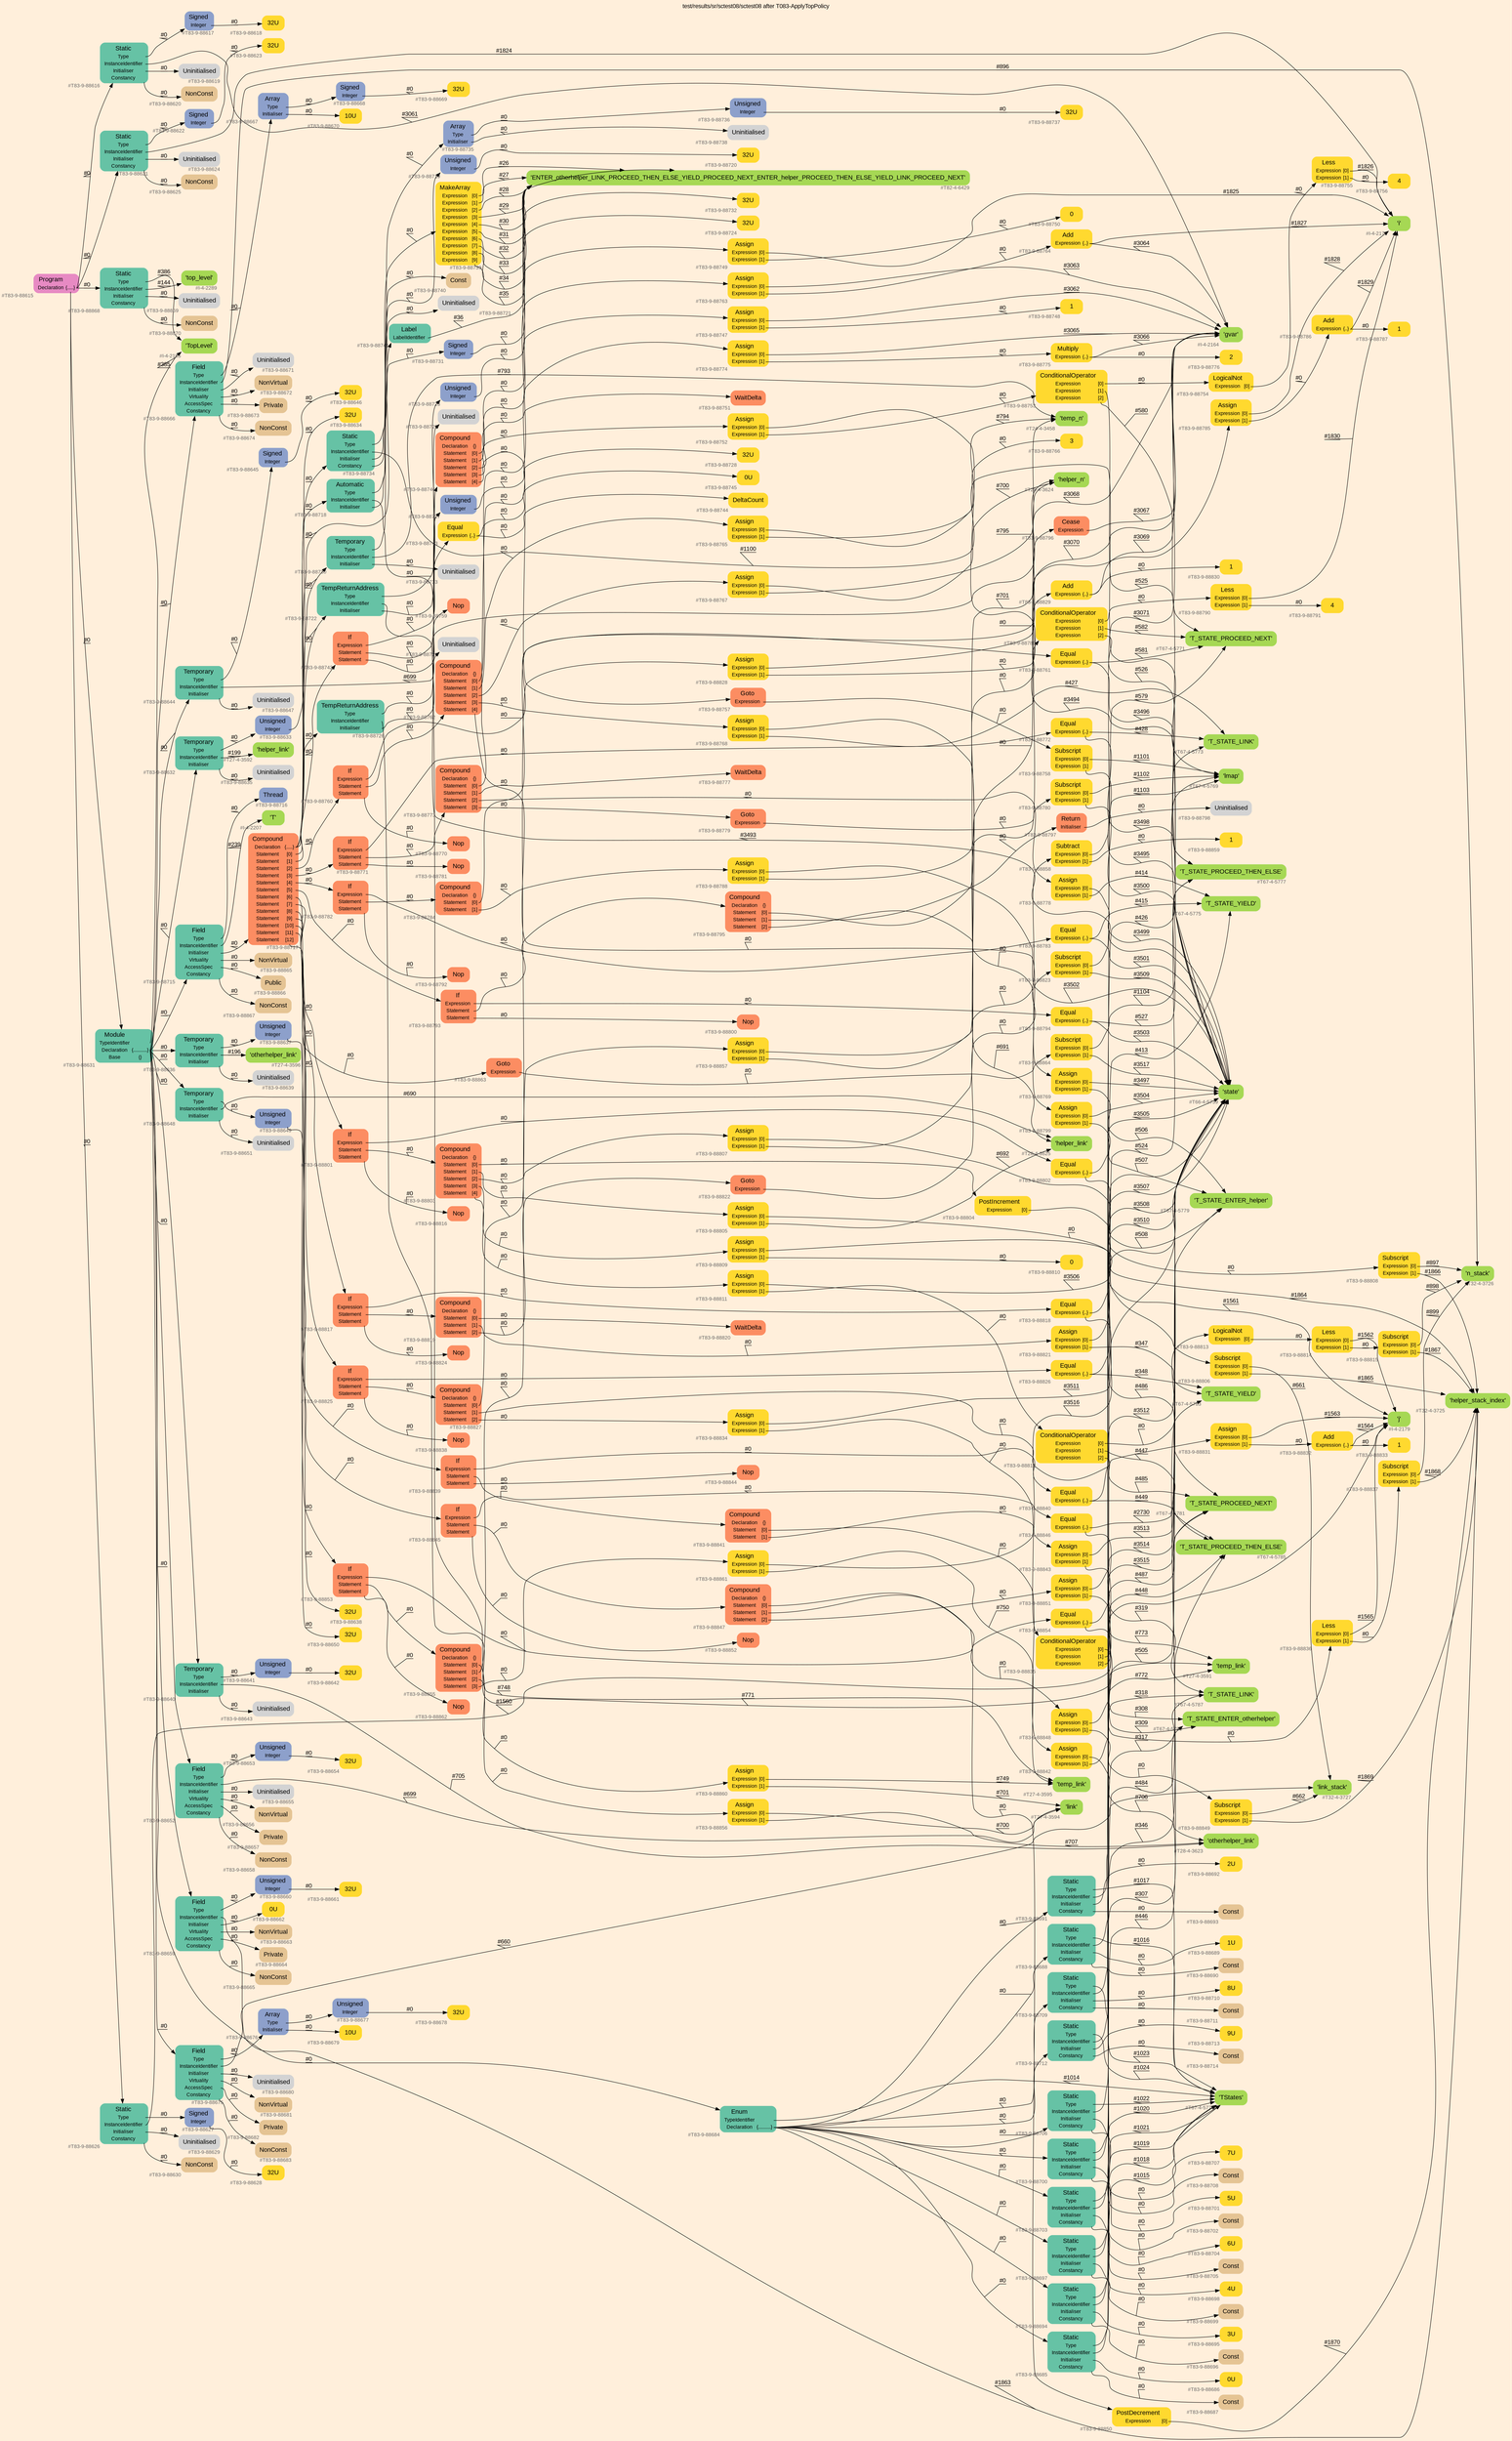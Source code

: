 digraph "test/results/sr/sctest08/sctest08 after T083-ApplyTopPolicy" {
label = "test/results/sr/sctest08/sctest08 after T083-ApplyTopPolicy"
labelloc = t
graph [
    rankdir = "LR"
    ranksep = 0.3
    bgcolor = antiquewhite1
    color = black
    fontcolor = black
    fontname = "Arial"
];
node [
    fontname = "Arial"
];
edge [
    fontname = "Arial"
];

// -------------------- node figure --------------------
// -------- block #T83-9-88615 ----------
"#T83-9-88615" [
    fillcolor = "/set28/4"
    xlabel = "#T83-9-88615"
    fontsize = "12"
    fontcolor = grey40
    shape = "plaintext"
    label = <<TABLE BORDER="0" CELLBORDER="0" CELLSPACING="0">
     <TR><TD><FONT COLOR="black" POINT-SIZE="15">Program</FONT></TD></TR>
     <TR><TD><FONT COLOR="black" POINT-SIZE="12">Declaration</FONT></TD><TD PORT="port0"><FONT COLOR="black" POINT-SIZE="12">{.....}</FONT></TD></TR>
    </TABLE>>
    style = "rounded,filled"
];

// -------- block #T83-9-88616 ----------
"#T83-9-88616" [
    fillcolor = "/set28/1"
    xlabel = "#T83-9-88616"
    fontsize = "12"
    fontcolor = grey40
    shape = "plaintext"
    label = <<TABLE BORDER="0" CELLBORDER="0" CELLSPACING="0">
     <TR><TD><FONT COLOR="black" POINT-SIZE="15">Static</FONT></TD></TR>
     <TR><TD><FONT COLOR="black" POINT-SIZE="12">Type</FONT></TD><TD PORT="port0"></TD></TR>
     <TR><TD><FONT COLOR="black" POINT-SIZE="12">InstanceIdentifier</FONT></TD><TD PORT="port1"></TD></TR>
     <TR><TD><FONT COLOR="black" POINT-SIZE="12">Initialiser</FONT></TD><TD PORT="port2"></TD></TR>
     <TR><TD><FONT COLOR="black" POINT-SIZE="12">Constancy</FONT></TD><TD PORT="port3"></TD></TR>
    </TABLE>>
    style = "rounded,filled"
];

// -------- block #T83-9-88617 ----------
"#T83-9-88617" [
    fillcolor = "/set28/3"
    xlabel = "#T83-9-88617"
    fontsize = "12"
    fontcolor = grey40
    shape = "plaintext"
    label = <<TABLE BORDER="0" CELLBORDER="0" CELLSPACING="0">
     <TR><TD><FONT COLOR="black" POINT-SIZE="15">Signed</FONT></TD></TR>
     <TR><TD><FONT COLOR="black" POINT-SIZE="12">Integer</FONT></TD><TD PORT="port0"></TD></TR>
    </TABLE>>
    style = "rounded,filled"
];

// -------- block #T83-9-88618 ----------
"#T83-9-88618" [
    fillcolor = "/set28/6"
    xlabel = "#T83-9-88618"
    fontsize = "12"
    fontcolor = grey40
    shape = "plaintext"
    label = <<TABLE BORDER="0" CELLBORDER="0" CELLSPACING="0">
     <TR><TD><FONT COLOR="black" POINT-SIZE="15">32U</FONT></TD></TR>
    </TABLE>>
    style = "rounded,filled"
];

// -------- block #I-4-2164 ----------
"#I-4-2164" [
    fillcolor = "/set28/5"
    xlabel = "#I-4-2164"
    fontsize = "12"
    fontcolor = grey40
    shape = "plaintext"
    label = <<TABLE BORDER="0" CELLBORDER="0" CELLSPACING="0">
     <TR><TD><FONT COLOR="black" POINT-SIZE="15">'gvar'</FONT></TD></TR>
    </TABLE>>
    style = "rounded,filled"
];

// -------- block #T83-9-88619 ----------
"#T83-9-88619" [
    xlabel = "#T83-9-88619"
    fontsize = "12"
    fontcolor = grey40
    shape = "plaintext"
    label = <<TABLE BORDER="0" CELLBORDER="0" CELLSPACING="0">
     <TR><TD><FONT COLOR="black" POINT-SIZE="15">Uninitialised</FONT></TD></TR>
    </TABLE>>
    style = "rounded,filled"
];

// -------- block #T83-9-88620 ----------
"#T83-9-88620" [
    fillcolor = "/set28/7"
    xlabel = "#T83-9-88620"
    fontsize = "12"
    fontcolor = grey40
    shape = "plaintext"
    label = <<TABLE BORDER="0" CELLBORDER="0" CELLSPACING="0">
     <TR><TD><FONT COLOR="black" POINT-SIZE="15">NonConst</FONT></TD></TR>
    </TABLE>>
    style = "rounded,filled"
];

// -------- block #T83-9-88621 ----------
"#T83-9-88621" [
    fillcolor = "/set28/1"
    xlabel = "#T83-9-88621"
    fontsize = "12"
    fontcolor = grey40
    shape = "plaintext"
    label = <<TABLE BORDER="0" CELLBORDER="0" CELLSPACING="0">
     <TR><TD><FONT COLOR="black" POINT-SIZE="15">Static</FONT></TD></TR>
     <TR><TD><FONT COLOR="black" POINT-SIZE="12">Type</FONT></TD><TD PORT="port0"></TD></TR>
     <TR><TD><FONT COLOR="black" POINT-SIZE="12">InstanceIdentifier</FONT></TD><TD PORT="port1"></TD></TR>
     <TR><TD><FONT COLOR="black" POINT-SIZE="12">Initialiser</FONT></TD><TD PORT="port2"></TD></TR>
     <TR><TD><FONT COLOR="black" POINT-SIZE="12">Constancy</FONT></TD><TD PORT="port3"></TD></TR>
    </TABLE>>
    style = "rounded,filled"
];

// -------- block #T83-9-88622 ----------
"#T83-9-88622" [
    fillcolor = "/set28/3"
    xlabel = "#T83-9-88622"
    fontsize = "12"
    fontcolor = grey40
    shape = "plaintext"
    label = <<TABLE BORDER="0" CELLBORDER="0" CELLSPACING="0">
     <TR><TD><FONT COLOR="black" POINT-SIZE="15">Signed</FONT></TD></TR>
     <TR><TD><FONT COLOR="black" POINT-SIZE="12">Integer</FONT></TD><TD PORT="port0"></TD></TR>
    </TABLE>>
    style = "rounded,filled"
];

// -------- block #T83-9-88623 ----------
"#T83-9-88623" [
    fillcolor = "/set28/6"
    xlabel = "#T83-9-88623"
    fontsize = "12"
    fontcolor = grey40
    shape = "plaintext"
    label = <<TABLE BORDER="0" CELLBORDER="0" CELLSPACING="0">
     <TR><TD><FONT COLOR="black" POINT-SIZE="15">32U</FONT></TD></TR>
    </TABLE>>
    style = "rounded,filled"
];

// -------- block #I-4-2171 ----------
"#I-4-2171" [
    fillcolor = "/set28/5"
    xlabel = "#I-4-2171"
    fontsize = "12"
    fontcolor = grey40
    shape = "plaintext"
    label = <<TABLE BORDER="0" CELLBORDER="0" CELLSPACING="0">
     <TR><TD><FONT COLOR="black" POINT-SIZE="15">'i'</FONT></TD></TR>
    </TABLE>>
    style = "rounded,filled"
];

// -------- block #T83-9-88624 ----------
"#T83-9-88624" [
    xlabel = "#T83-9-88624"
    fontsize = "12"
    fontcolor = grey40
    shape = "plaintext"
    label = <<TABLE BORDER="0" CELLBORDER="0" CELLSPACING="0">
     <TR><TD><FONT COLOR="black" POINT-SIZE="15">Uninitialised</FONT></TD></TR>
    </TABLE>>
    style = "rounded,filled"
];

// -------- block #T83-9-88625 ----------
"#T83-9-88625" [
    fillcolor = "/set28/7"
    xlabel = "#T83-9-88625"
    fontsize = "12"
    fontcolor = grey40
    shape = "plaintext"
    label = <<TABLE BORDER="0" CELLBORDER="0" CELLSPACING="0">
     <TR><TD><FONT COLOR="black" POINT-SIZE="15">NonConst</FONT></TD></TR>
    </TABLE>>
    style = "rounded,filled"
];

// -------- block #T83-9-88626 ----------
"#T83-9-88626" [
    fillcolor = "/set28/1"
    xlabel = "#T83-9-88626"
    fontsize = "12"
    fontcolor = grey40
    shape = "plaintext"
    label = <<TABLE BORDER="0" CELLBORDER="0" CELLSPACING="0">
     <TR><TD><FONT COLOR="black" POINT-SIZE="15">Static</FONT></TD></TR>
     <TR><TD><FONT COLOR="black" POINT-SIZE="12">Type</FONT></TD><TD PORT="port0"></TD></TR>
     <TR><TD><FONT COLOR="black" POINT-SIZE="12">InstanceIdentifier</FONT></TD><TD PORT="port1"></TD></TR>
     <TR><TD><FONT COLOR="black" POINT-SIZE="12">Initialiser</FONT></TD><TD PORT="port2"></TD></TR>
     <TR><TD><FONT COLOR="black" POINT-SIZE="12">Constancy</FONT></TD><TD PORT="port3"></TD></TR>
    </TABLE>>
    style = "rounded,filled"
];

// -------- block #T83-9-88627 ----------
"#T83-9-88627" [
    fillcolor = "/set28/3"
    xlabel = "#T83-9-88627"
    fontsize = "12"
    fontcolor = grey40
    shape = "plaintext"
    label = <<TABLE BORDER="0" CELLBORDER="0" CELLSPACING="0">
     <TR><TD><FONT COLOR="black" POINT-SIZE="15">Signed</FONT></TD></TR>
     <TR><TD><FONT COLOR="black" POINT-SIZE="12">Integer</FONT></TD><TD PORT="port0"></TD></TR>
    </TABLE>>
    style = "rounded,filled"
];

// -------- block #T83-9-88628 ----------
"#T83-9-88628" [
    fillcolor = "/set28/6"
    xlabel = "#T83-9-88628"
    fontsize = "12"
    fontcolor = grey40
    shape = "plaintext"
    label = <<TABLE BORDER="0" CELLBORDER="0" CELLSPACING="0">
     <TR><TD><FONT COLOR="black" POINT-SIZE="15">32U</FONT></TD></TR>
    </TABLE>>
    style = "rounded,filled"
];

// -------- block #I-4-2179 ----------
"#I-4-2179" [
    fillcolor = "/set28/5"
    xlabel = "#I-4-2179"
    fontsize = "12"
    fontcolor = grey40
    shape = "plaintext"
    label = <<TABLE BORDER="0" CELLBORDER="0" CELLSPACING="0">
     <TR><TD><FONT COLOR="black" POINT-SIZE="15">'j'</FONT></TD></TR>
    </TABLE>>
    style = "rounded,filled"
];

// -------- block #T83-9-88629 ----------
"#T83-9-88629" [
    xlabel = "#T83-9-88629"
    fontsize = "12"
    fontcolor = grey40
    shape = "plaintext"
    label = <<TABLE BORDER="0" CELLBORDER="0" CELLSPACING="0">
     <TR><TD><FONT COLOR="black" POINT-SIZE="15">Uninitialised</FONT></TD></TR>
    </TABLE>>
    style = "rounded,filled"
];

// -------- block #T83-9-88630 ----------
"#T83-9-88630" [
    fillcolor = "/set28/7"
    xlabel = "#T83-9-88630"
    fontsize = "12"
    fontcolor = grey40
    shape = "plaintext"
    label = <<TABLE BORDER="0" CELLBORDER="0" CELLSPACING="0">
     <TR><TD><FONT COLOR="black" POINT-SIZE="15">NonConst</FONT></TD></TR>
    </TABLE>>
    style = "rounded,filled"
];

// -------- block #T83-9-88631 ----------
"#T83-9-88631" [
    fillcolor = "/set28/1"
    xlabel = "#T83-9-88631"
    fontsize = "12"
    fontcolor = grey40
    shape = "plaintext"
    label = <<TABLE BORDER="0" CELLBORDER="0" CELLSPACING="0">
     <TR><TD><FONT COLOR="black" POINT-SIZE="15">Module</FONT></TD></TR>
     <TR><TD><FONT COLOR="black" POINT-SIZE="12">TypeIdentifier</FONT></TD><TD PORT="port0"></TD></TR>
     <TR><TD><FONT COLOR="black" POINT-SIZE="12">Declaration</FONT></TD><TD PORT="port1"><FONT COLOR="black" POINT-SIZE="12">{...........}</FONT></TD></TR>
     <TR><TD><FONT COLOR="black" POINT-SIZE="12">Base</FONT></TD><TD PORT="port2"><FONT COLOR="black" POINT-SIZE="12">{}</FONT></TD></TR>
    </TABLE>>
    style = "rounded,filled"
];

// -------- block #I-4-2185 ----------
"#I-4-2185" [
    fillcolor = "/set28/5"
    xlabel = "#I-4-2185"
    fontsize = "12"
    fontcolor = grey40
    shape = "plaintext"
    label = <<TABLE BORDER="0" CELLBORDER="0" CELLSPACING="0">
     <TR><TD><FONT COLOR="black" POINT-SIZE="15">'TopLevel'</FONT></TD></TR>
    </TABLE>>
    style = "rounded,filled"
];

// -------- block #T83-9-88632 ----------
"#T83-9-88632" [
    fillcolor = "/set28/1"
    xlabel = "#T83-9-88632"
    fontsize = "12"
    fontcolor = grey40
    shape = "plaintext"
    label = <<TABLE BORDER="0" CELLBORDER="0" CELLSPACING="0">
     <TR><TD><FONT COLOR="black" POINT-SIZE="15">Temporary</FONT></TD></TR>
     <TR><TD><FONT COLOR="black" POINT-SIZE="12">Type</FONT></TD><TD PORT="port0"></TD></TR>
     <TR><TD><FONT COLOR="black" POINT-SIZE="12">InstanceIdentifier</FONT></TD><TD PORT="port1"></TD></TR>
     <TR><TD><FONT COLOR="black" POINT-SIZE="12">Initialiser</FONT></TD><TD PORT="port2"></TD></TR>
    </TABLE>>
    style = "rounded,filled"
];

// -------- block #T83-9-88633 ----------
"#T83-9-88633" [
    fillcolor = "/set28/3"
    xlabel = "#T83-9-88633"
    fontsize = "12"
    fontcolor = grey40
    shape = "plaintext"
    label = <<TABLE BORDER="0" CELLBORDER="0" CELLSPACING="0">
     <TR><TD><FONT COLOR="black" POINT-SIZE="15">Unsigned</FONT></TD></TR>
     <TR><TD><FONT COLOR="black" POINT-SIZE="12">Integer</FONT></TD><TD PORT="port0"></TD></TR>
    </TABLE>>
    style = "rounded,filled"
];

// -------- block #T83-9-88634 ----------
"#T83-9-88634" [
    fillcolor = "/set28/6"
    xlabel = "#T83-9-88634"
    fontsize = "12"
    fontcolor = grey40
    shape = "plaintext"
    label = <<TABLE BORDER="0" CELLBORDER="0" CELLSPACING="0">
     <TR><TD><FONT COLOR="black" POINT-SIZE="15">32U</FONT></TD></TR>
    </TABLE>>
    style = "rounded,filled"
];

// -------- block #T27-4-3592 ----------
"#T27-4-3592" [
    fillcolor = "/set28/5"
    xlabel = "#T27-4-3592"
    fontsize = "12"
    fontcolor = grey40
    shape = "plaintext"
    label = <<TABLE BORDER="0" CELLBORDER="0" CELLSPACING="0">
     <TR><TD><FONT COLOR="black" POINT-SIZE="15">'helper_link'</FONT></TD></TR>
    </TABLE>>
    style = "rounded,filled"
];

// -------- block #T83-9-88635 ----------
"#T83-9-88635" [
    xlabel = "#T83-9-88635"
    fontsize = "12"
    fontcolor = grey40
    shape = "plaintext"
    label = <<TABLE BORDER="0" CELLBORDER="0" CELLSPACING="0">
     <TR><TD><FONT COLOR="black" POINT-SIZE="15">Uninitialised</FONT></TD></TR>
    </TABLE>>
    style = "rounded,filled"
];

// -------- block #T83-9-88636 ----------
"#T83-9-88636" [
    fillcolor = "/set28/1"
    xlabel = "#T83-9-88636"
    fontsize = "12"
    fontcolor = grey40
    shape = "plaintext"
    label = <<TABLE BORDER="0" CELLBORDER="0" CELLSPACING="0">
     <TR><TD><FONT COLOR="black" POINT-SIZE="15">Temporary</FONT></TD></TR>
     <TR><TD><FONT COLOR="black" POINT-SIZE="12">Type</FONT></TD><TD PORT="port0"></TD></TR>
     <TR><TD><FONT COLOR="black" POINT-SIZE="12">InstanceIdentifier</FONT></TD><TD PORT="port1"></TD></TR>
     <TR><TD><FONT COLOR="black" POINT-SIZE="12">Initialiser</FONT></TD><TD PORT="port2"></TD></TR>
    </TABLE>>
    style = "rounded,filled"
];

// -------- block #T83-9-88637 ----------
"#T83-9-88637" [
    fillcolor = "/set28/3"
    xlabel = "#T83-9-88637"
    fontsize = "12"
    fontcolor = grey40
    shape = "plaintext"
    label = <<TABLE BORDER="0" CELLBORDER="0" CELLSPACING="0">
     <TR><TD><FONT COLOR="black" POINT-SIZE="15">Unsigned</FONT></TD></TR>
     <TR><TD><FONT COLOR="black" POINT-SIZE="12">Integer</FONT></TD><TD PORT="port0"></TD></TR>
    </TABLE>>
    style = "rounded,filled"
];

// -------- block #T83-9-88638 ----------
"#T83-9-88638" [
    fillcolor = "/set28/6"
    xlabel = "#T83-9-88638"
    fontsize = "12"
    fontcolor = grey40
    shape = "plaintext"
    label = <<TABLE BORDER="0" CELLBORDER="0" CELLSPACING="0">
     <TR><TD><FONT COLOR="black" POINT-SIZE="15">32U</FONT></TD></TR>
    </TABLE>>
    style = "rounded,filled"
];

// -------- block #T27-4-3596 ----------
"#T27-4-3596" [
    fillcolor = "/set28/5"
    xlabel = "#T27-4-3596"
    fontsize = "12"
    fontcolor = grey40
    shape = "plaintext"
    label = <<TABLE BORDER="0" CELLBORDER="0" CELLSPACING="0">
     <TR><TD><FONT COLOR="black" POINT-SIZE="15">'otherhelper_link'</FONT></TD></TR>
    </TABLE>>
    style = "rounded,filled"
];

// -------- block #T83-9-88639 ----------
"#T83-9-88639" [
    xlabel = "#T83-9-88639"
    fontsize = "12"
    fontcolor = grey40
    shape = "plaintext"
    label = <<TABLE BORDER="0" CELLBORDER="0" CELLSPACING="0">
     <TR><TD><FONT COLOR="black" POINT-SIZE="15">Uninitialised</FONT></TD></TR>
    </TABLE>>
    style = "rounded,filled"
];

// -------- block #T83-9-88640 ----------
"#T83-9-88640" [
    fillcolor = "/set28/1"
    xlabel = "#T83-9-88640"
    fontsize = "12"
    fontcolor = grey40
    shape = "plaintext"
    label = <<TABLE BORDER="0" CELLBORDER="0" CELLSPACING="0">
     <TR><TD><FONT COLOR="black" POINT-SIZE="15">Temporary</FONT></TD></TR>
     <TR><TD><FONT COLOR="black" POINT-SIZE="12">Type</FONT></TD><TD PORT="port0"></TD></TR>
     <TR><TD><FONT COLOR="black" POINT-SIZE="12">InstanceIdentifier</FONT></TD><TD PORT="port1"></TD></TR>
     <TR><TD><FONT COLOR="black" POINT-SIZE="12">Initialiser</FONT></TD><TD PORT="port2"></TD></TR>
    </TABLE>>
    style = "rounded,filled"
];

// -------- block #T83-9-88641 ----------
"#T83-9-88641" [
    fillcolor = "/set28/3"
    xlabel = "#T83-9-88641"
    fontsize = "12"
    fontcolor = grey40
    shape = "plaintext"
    label = <<TABLE BORDER="0" CELLBORDER="0" CELLSPACING="0">
     <TR><TD><FONT COLOR="black" POINT-SIZE="15">Unsigned</FONT></TD></TR>
     <TR><TD><FONT COLOR="black" POINT-SIZE="12">Integer</FONT></TD><TD PORT="port0"></TD></TR>
    </TABLE>>
    style = "rounded,filled"
];

// -------- block #T83-9-88642 ----------
"#T83-9-88642" [
    fillcolor = "/set28/6"
    xlabel = "#T83-9-88642"
    fontsize = "12"
    fontcolor = grey40
    shape = "plaintext"
    label = <<TABLE BORDER="0" CELLBORDER="0" CELLSPACING="0">
     <TR><TD><FONT COLOR="black" POINT-SIZE="15">32U</FONT></TD></TR>
    </TABLE>>
    style = "rounded,filled"
];

// -------- block #T28-4-3623 ----------
"#T28-4-3623" [
    fillcolor = "/set28/5"
    xlabel = "#T28-4-3623"
    fontsize = "12"
    fontcolor = grey40
    shape = "plaintext"
    label = <<TABLE BORDER="0" CELLBORDER="0" CELLSPACING="0">
     <TR><TD><FONT COLOR="black" POINT-SIZE="15">'otherhelper_link'</FONT></TD></TR>
    </TABLE>>
    style = "rounded,filled"
];

// -------- block #T83-9-88643 ----------
"#T83-9-88643" [
    xlabel = "#T83-9-88643"
    fontsize = "12"
    fontcolor = grey40
    shape = "plaintext"
    label = <<TABLE BORDER="0" CELLBORDER="0" CELLSPACING="0">
     <TR><TD><FONT COLOR="black" POINT-SIZE="15">Uninitialised</FONT></TD></TR>
    </TABLE>>
    style = "rounded,filled"
];

// -------- block #T83-9-88644 ----------
"#T83-9-88644" [
    fillcolor = "/set28/1"
    xlabel = "#T83-9-88644"
    fontsize = "12"
    fontcolor = grey40
    shape = "plaintext"
    label = <<TABLE BORDER="0" CELLBORDER="0" CELLSPACING="0">
     <TR><TD><FONT COLOR="black" POINT-SIZE="15">Temporary</FONT></TD></TR>
     <TR><TD><FONT COLOR="black" POINT-SIZE="12">Type</FONT></TD><TD PORT="port0"></TD></TR>
     <TR><TD><FONT COLOR="black" POINT-SIZE="12">InstanceIdentifier</FONT></TD><TD PORT="port1"></TD></TR>
     <TR><TD><FONT COLOR="black" POINT-SIZE="12">Initialiser</FONT></TD><TD PORT="port2"></TD></TR>
    </TABLE>>
    style = "rounded,filled"
];

// -------- block #T83-9-88645 ----------
"#T83-9-88645" [
    fillcolor = "/set28/3"
    xlabel = "#T83-9-88645"
    fontsize = "12"
    fontcolor = grey40
    shape = "plaintext"
    label = <<TABLE BORDER="0" CELLBORDER="0" CELLSPACING="0">
     <TR><TD><FONT COLOR="black" POINT-SIZE="15">Signed</FONT></TD></TR>
     <TR><TD><FONT COLOR="black" POINT-SIZE="12">Integer</FONT></TD><TD PORT="port0"></TD></TR>
    </TABLE>>
    style = "rounded,filled"
];

// -------- block #T83-9-88646 ----------
"#T83-9-88646" [
    fillcolor = "/set28/6"
    xlabel = "#T83-9-88646"
    fontsize = "12"
    fontcolor = grey40
    shape = "plaintext"
    label = <<TABLE BORDER="0" CELLBORDER="0" CELLSPACING="0">
     <TR><TD><FONT COLOR="black" POINT-SIZE="15">32U</FONT></TD></TR>
    </TABLE>>
    style = "rounded,filled"
];

// -------- block #T28-4-3624 ----------
"#T28-4-3624" [
    fillcolor = "/set28/5"
    xlabel = "#T28-4-3624"
    fontsize = "12"
    fontcolor = grey40
    shape = "plaintext"
    label = <<TABLE BORDER="0" CELLBORDER="0" CELLSPACING="0">
     <TR><TD><FONT COLOR="black" POINT-SIZE="15">'helper_n'</FONT></TD></TR>
    </TABLE>>
    style = "rounded,filled"
];

// -------- block #T83-9-88647 ----------
"#T83-9-88647" [
    xlabel = "#T83-9-88647"
    fontsize = "12"
    fontcolor = grey40
    shape = "plaintext"
    label = <<TABLE BORDER="0" CELLBORDER="0" CELLSPACING="0">
     <TR><TD><FONT COLOR="black" POINT-SIZE="15">Uninitialised</FONT></TD></TR>
    </TABLE>>
    style = "rounded,filled"
];

// -------- block #T83-9-88648 ----------
"#T83-9-88648" [
    fillcolor = "/set28/1"
    xlabel = "#T83-9-88648"
    fontsize = "12"
    fontcolor = grey40
    shape = "plaintext"
    label = <<TABLE BORDER="0" CELLBORDER="0" CELLSPACING="0">
     <TR><TD><FONT COLOR="black" POINT-SIZE="15">Temporary</FONT></TD></TR>
     <TR><TD><FONT COLOR="black" POINT-SIZE="12">Type</FONT></TD><TD PORT="port0"></TD></TR>
     <TR><TD><FONT COLOR="black" POINT-SIZE="12">InstanceIdentifier</FONT></TD><TD PORT="port1"></TD></TR>
     <TR><TD><FONT COLOR="black" POINT-SIZE="12">Initialiser</FONT></TD><TD PORT="port2"></TD></TR>
    </TABLE>>
    style = "rounded,filled"
];

// -------- block #T83-9-88649 ----------
"#T83-9-88649" [
    fillcolor = "/set28/3"
    xlabel = "#T83-9-88649"
    fontsize = "12"
    fontcolor = grey40
    shape = "plaintext"
    label = <<TABLE BORDER="0" CELLBORDER="0" CELLSPACING="0">
     <TR><TD><FONT COLOR="black" POINT-SIZE="15">Unsigned</FONT></TD></TR>
     <TR><TD><FONT COLOR="black" POINT-SIZE="12">Integer</FONT></TD><TD PORT="port0"></TD></TR>
    </TABLE>>
    style = "rounded,filled"
];

// -------- block #T83-9-88650 ----------
"#T83-9-88650" [
    fillcolor = "/set28/6"
    xlabel = "#T83-9-88650"
    fontsize = "12"
    fontcolor = grey40
    shape = "plaintext"
    label = <<TABLE BORDER="0" CELLBORDER="0" CELLSPACING="0">
     <TR><TD><FONT COLOR="black" POINT-SIZE="15">32U</FONT></TD></TR>
    </TABLE>>
    style = "rounded,filled"
];

// -------- block #T28-4-3625 ----------
"#T28-4-3625" [
    fillcolor = "/set28/5"
    xlabel = "#T28-4-3625"
    fontsize = "12"
    fontcolor = grey40
    shape = "plaintext"
    label = <<TABLE BORDER="0" CELLBORDER="0" CELLSPACING="0">
     <TR><TD><FONT COLOR="black" POINT-SIZE="15">'helper_link'</FONT></TD></TR>
    </TABLE>>
    style = "rounded,filled"
];

// -------- block #T83-9-88651 ----------
"#T83-9-88651" [
    xlabel = "#T83-9-88651"
    fontsize = "12"
    fontcolor = grey40
    shape = "plaintext"
    label = <<TABLE BORDER="0" CELLBORDER="0" CELLSPACING="0">
     <TR><TD><FONT COLOR="black" POINT-SIZE="15">Uninitialised</FONT></TD></TR>
    </TABLE>>
    style = "rounded,filled"
];

// -------- block #T83-9-88652 ----------
"#T83-9-88652" [
    fillcolor = "/set28/1"
    xlabel = "#T83-9-88652"
    fontsize = "12"
    fontcolor = grey40
    shape = "plaintext"
    label = <<TABLE BORDER="0" CELLBORDER="0" CELLSPACING="0">
     <TR><TD><FONT COLOR="black" POINT-SIZE="15">Field</FONT></TD></TR>
     <TR><TD><FONT COLOR="black" POINT-SIZE="12">Type</FONT></TD><TD PORT="port0"></TD></TR>
     <TR><TD><FONT COLOR="black" POINT-SIZE="12">InstanceIdentifier</FONT></TD><TD PORT="port1"></TD></TR>
     <TR><TD><FONT COLOR="black" POINT-SIZE="12">Initialiser</FONT></TD><TD PORT="port2"></TD></TR>
     <TR><TD><FONT COLOR="black" POINT-SIZE="12">Virtuality</FONT></TD><TD PORT="port3"></TD></TR>
     <TR><TD><FONT COLOR="black" POINT-SIZE="12">AccessSpec</FONT></TD><TD PORT="port4"></TD></TR>
     <TR><TD><FONT COLOR="black" POINT-SIZE="12">Constancy</FONT></TD><TD PORT="port5"></TD></TR>
    </TABLE>>
    style = "rounded,filled"
];

// -------- block #T83-9-88653 ----------
"#T83-9-88653" [
    fillcolor = "/set28/3"
    xlabel = "#T83-9-88653"
    fontsize = "12"
    fontcolor = grey40
    shape = "plaintext"
    label = <<TABLE BORDER="0" CELLBORDER="0" CELLSPACING="0">
     <TR><TD><FONT COLOR="black" POINT-SIZE="15">Unsigned</FONT></TD></TR>
     <TR><TD><FONT COLOR="black" POINT-SIZE="12">Integer</FONT></TD><TD PORT="port0"></TD></TR>
    </TABLE>>
    style = "rounded,filled"
];

// -------- block #T83-9-88654 ----------
"#T83-9-88654" [
    fillcolor = "/set28/6"
    xlabel = "#T83-9-88654"
    fontsize = "12"
    fontcolor = grey40
    shape = "plaintext"
    label = <<TABLE BORDER="0" CELLBORDER="0" CELLSPACING="0">
     <TR><TD><FONT COLOR="black" POINT-SIZE="15">32U</FONT></TD></TR>
    </TABLE>>
    style = "rounded,filled"
];

// -------- block #T27-4-3594 ----------
"#T27-4-3594" [
    fillcolor = "/set28/5"
    xlabel = "#T27-4-3594"
    fontsize = "12"
    fontcolor = grey40
    shape = "plaintext"
    label = <<TABLE BORDER="0" CELLBORDER="0" CELLSPACING="0">
     <TR><TD><FONT COLOR="black" POINT-SIZE="15">'link'</FONT></TD></TR>
    </TABLE>>
    style = "rounded,filled"
];

// -------- block #T83-9-88655 ----------
"#T83-9-88655" [
    xlabel = "#T83-9-88655"
    fontsize = "12"
    fontcolor = grey40
    shape = "plaintext"
    label = <<TABLE BORDER="0" CELLBORDER="0" CELLSPACING="0">
     <TR><TD><FONT COLOR="black" POINT-SIZE="15">Uninitialised</FONT></TD></TR>
    </TABLE>>
    style = "rounded,filled"
];

// -------- block #T83-9-88656 ----------
"#T83-9-88656" [
    fillcolor = "/set28/7"
    xlabel = "#T83-9-88656"
    fontsize = "12"
    fontcolor = grey40
    shape = "plaintext"
    label = <<TABLE BORDER="0" CELLBORDER="0" CELLSPACING="0">
     <TR><TD><FONT COLOR="black" POINT-SIZE="15">NonVirtual</FONT></TD></TR>
    </TABLE>>
    style = "rounded,filled"
];

// -------- block #T83-9-88657 ----------
"#T83-9-88657" [
    fillcolor = "/set28/7"
    xlabel = "#T83-9-88657"
    fontsize = "12"
    fontcolor = grey40
    shape = "plaintext"
    label = <<TABLE BORDER="0" CELLBORDER="0" CELLSPACING="0">
     <TR><TD><FONT COLOR="black" POINT-SIZE="15">Private</FONT></TD></TR>
    </TABLE>>
    style = "rounded,filled"
];

// -------- block #T83-9-88658 ----------
"#T83-9-88658" [
    fillcolor = "/set28/7"
    xlabel = "#T83-9-88658"
    fontsize = "12"
    fontcolor = grey40
    shape = "plaintext"
    label = <<TABLE BORDER="0" CELLBORDER="0" CELLSPACING="0">
     <TR><TD><FONT COLOR="black" POINT-SIZE="15">NonConst</FONT></TD></TR>
    </TABLE>>
    style = "rounded,filled"
];

// -------- block #T83-9-88659 ----------
"#T83-9-88659" [
    fillcolor = "/set28/1"
    xlabel = "#T83-9-88659"
    fontsize = "12"
    fontcolor = grey40
    shape = "plaintext"
    label = <<TABLE BORDER="0" CELLBORDER="0" CELLSPACING="0">
     <TR><TD><FONT COLOR="black" POINT-SIZE="15">Field</FONT></TD></TR>
     <TR><TD><FONT COLOR="black" POINT-SIZE="12">Type</FONT></TD><TD PORT="port0"></TD></TR>
     <TR><TD><FONT COLOR="black" POINT-SIZE="12">InstanceIdentifier</FONT></TD><TD PORT="port1"></TD></TR>
     <TR><TD><FONT COLOR="black" POINT-SIZE="12">Initialiser</FONT></TD><TD PORT="port2"></TD></TR>
     <TR><TD><FONT COLOR="black" POINT-SIZE="12">Virtuality</FONT></TD><TD PORT="port3"></TD></TR>
     <TR><TD><FONT COLOR="black" POINT-SIZE="12">AccessSpec</FONT></TD><TD PORT="port4"></TD></TR>
     <TR><TD><FONT COLOR="black" POINT-SIZE="12">Constancy</FONT></TD><TD PORT="port5"></TD></TR>
    </TABLE>>
    style = "rounded,filled"
];

// -------- block #T83-9-88660 ----------
"#T83-9-88660" [
    fillcolor = "/set28/3"
    xlabel = "#T83-9-88660"
    fontsize = "12"
    fontcolor = grey40
    shape = "plaintext"
    label = <<TABLE BORDER="0" CELLBORDER="0" CELLSPACING="0">
     <TR><TD><FONT COLOR="black" POINT-SIZE="15">Unsigned</FONT></TD></TR>
     <TR><TD><FONT COLOR="black" POINT-SIZE="12">Integer</FONT></TD><TD PORT="port0"></TD></TR>
    </TABLE>>
    style = "rounded,filled"
];

// -------- block #T83-9-88661 ----------
"#T83-9-88661" [
    fillcolor = "/set28/6"
    xlabel = "#T83-9-88661"
    fontsize = "12"
    fontcolor = grey40
    shape = "plaintext"
    label = <<TABLE BORDER="0" CELLBORDER="0" CELLSPACING="0">
     <TR><TD><FONT COLOR="black" POINT-SIZE="15">32U</FONT></TD></TR>
    </TABLE>>
    style = "rounded,filled"
];

// -------- block #T32-4-3725 ----------
"#T32-4-3725" [
    fillcolor = "/set28/5"
    xlabel = "#T32-4-3725"
    fontsize = "12"
    fontcolor = grey40
    shape = "plaintext"
    label = <<TABLE BORDER="0" CELLBORDER="0" CELLSPACING="0">
     <TR><TD><FONT COLOR="black" POINT-SIZE="15">'helper_stack_index'</FONT></TD></TR>
    </TABLE>>
    style = "rounded,filled"
];

// -------- block #T83-9-88662 ----------
"#T83-9-88662" [
    fillcolor = "/set28/6"
    xlabel = "#T83-9-88662"
    fontsize = "12"
    fontcolor = grey40
    shape = "plaintext"
    label = <<TABLE BORDER="0" CELLBORDER="0" CELLSPACING="0">
     <TR><TD><FONT COLOR="black" POINT-SIZE="15">0U</FONT></TD></TR>
    </TABLE>>
    style = "rounded,filled"
];

// -------- block #T83-9-88663 ----------
"#T83-9-88663" [
    fillcolor = "/set28/7"
    xlabel = "#T83-9-88663"
    fontsize = "12"
    fontcolor = grey40
    shape = "plaintext"
    label = <<TABLE BORDER="0" CELLBORDER="0" CELLSPACING="0">
     <TR><TD><FONT COLOR="black" POINT-SIZE="15">NonVirtual</FONT></TD></TR>
    </TABLE>>
    style = "rounded,filled"
];

// -------- block #T83-9-88664 ----------
"#T83-9-88664" [
    fillcolor = "/set28/7"
    xlabel = "#T83-9-88664"
    fontsize = "12"
    fontcolor = grey40
    shape = "plaintext"
    label = <<TABLE BORDER="0" CELLBORDER="0" CELLSPACING="0">
     <TR><TD><FONT COLOR="black" POINT-SIZE="15">Private</FONT></TD></TR>
    </TABLE>>
    style = "rounded,filled"
];

// -------- block #T83-9-88665 ----------
"#T83-9-88665" [
    fillcolor = "/set28/7"
    xlabel = "#T83-9-88665"
    fontsize = "12"
    fontcolor = grey40
    shape = "plaintext"
    label = <<TABLE BORDER="0" CELLBORDER="0" CELLSPACING="0">
     <TR><TD><FONT COLOR="black" POINT-SIZE="15">NonConst</FONT></TD></TR>
    </TABLE>>
    style = "rounded,filled"
];

// -------- block #T83-9-88666 ----------
"#T83-9-88666" [
    fillcolor = "/set28/1"
    xlabel = "#T83-9-88666"
    fontsize = "12"
    fontcolor = grey40
    shape = "plaintext"
    label = <<TABLE BORDER="0" CELLBORDER="0" CELLSPACING="0">
     <TR><TD><FONT COLOR="black" POINT-SIZE="15">Field</FONT></TD></TR>
     <TR><TD><FONT COLOR="black" POINT-SIZE="12">Type</FONT></TD><TD PORT="port0"></TD></TR>
     <TR><TD><FONT COLOR="black" POINT-SIZE="12">InstanceIdentifier</FONT></TD><TD PORT="port1"></TD></TR>
     <TR><TD><FONT COLOR="black" POINT-SIZE="12">Initialiser</FONT></TD><TD PORT="port2"></TD></TR>
     <TR><TD><FONT COLOR="black" POINT-SIZE="12">Virtuality</FONT></TD><TD PORT="port3"></TD></TR>
     <TR><TD><FONT COLOR="black" POINT-SIZE="12">AccessSpec</FONT></TD><TD PORT="port4"></TD></TR>
     <TR><TD><FONT COLOR="black" POINT-SIZE="12">Constancy</FONT></TD><TD PORT="port5"></TD></TR>
    </TABLE>>
    style = "rounded,filled"
];

// -------- block #T83-9-88667 ----------
"#T83-9-88667" [
    fillcolor = "/set28/3"
    xlabel = "#T83-9-88667"
    fontsize = "12"
    fontcolor = grey40
    shape = "plaintext"
    label = <<TABLE BORDER="0" CELLBORDER="0" CELLSPACING="0">
     <TR><TD><FONT COLOR="black" POINT-SIZE="15">Array</FONT></TD></TR>
     <TR><TD><FONT COLOR="black" POINT-SIZE="12">Type</FONT></TD><TD PORT="port0"></TD></TR>
     <TR><TD><FONT COLOR="black" POINT-SIZE="12">Initialiser</FONT></TD><TD PORT="port1"></TD></TR>
    </TABLE>>
    style = "rounded,filled"
];

// -------- block #T83-9-88668 ----------
"#T83-9-88668" [
    fillcolor = "/set28/3"
    xlabel = "#T83-9-88668"
    fontsize = "12"
    fontcolor = grey40
    shape = "plaintext"
    label = <<TABLE BORDER="0" CELLBORDER="0" CELLSPACING="0">
     <TR><TD><FONT COLOR="black" POINT-SIZE="15">Signed</FONT></TD></TR>
     <TR><TD><FONT COLOR="black" POINT-SIZE="12">Integer</FONT></TD><TD PORT="port0"></TD></TR>
    </TABLE>>
    style = "rounded,filled"
];

// -------- block #T83-9-88669 ----------
"#T83-9-88669" [
    fillcolor = "/set28/6"
    xlabel = "#T83-9-88669"
    fontsize = "12"
    fontcolor = grey40
    shape = "plaintext"
    label = <<TABLE BORDER="0" CELLBORDER="0" CELLSPACING="0">
     <TR><TD><FONT COLOR="black" POINT-SIZE="15">32U</FONT></TD></TR>
    </TABLE>>
    style = "rounded,filled"
];

// -------- block #T83-9-88670 ----------
"#T83-9-88670" [
    fillcolor = "/set28/6"
    xlabel = "#T83-9-88670"
    fontsize = "12"
    fontcolor = grey40
    shape = "plaintext"
    label = <<TABLE BORDER="0" CELLBORDER="0" CELLSPACING="0">
     <TR><TD><FONT COLOR="black" POINT-SIZE="15">10U</FONT></TD></TR>
    </TABLE>>
    style = "rounded,filled"
];

// -------- block #T32-4-3726 ----------
"#T32-4-3726" [
    fillcolor = "/set28/5"
    xlabel = "#T32-4-3726"
    fontsize = "12"
    fontcolor = grey40
    shape = "plaintext"
    label = <<TABLE BORDER="0" CELLBORDER="0" CELLSPACING="0">
     <TR><TD><FONT COLOR="black" POINT-SIZE="15">'n_stack'</FONT></TD></TR>
    </TABLE>>
    style = "rounded,filled"
];

// -------- block #T83-9-88671 ----------
"#T83-9-88671" [
    xlabel = "#T83-9-88671"
    fontsize = "12"
    fontcolor = grey40
    shape = "plaintext"
    label = <<TABLE BORDER="0" CELLBORDER="0" CELLSPACING="0">
     <TR><TD><FONT COLOR="black" POINT-SIZE="15">Uninitialised</FONT></TD></TR>
    </TABLE>>
    style = "rounded,filled"
];

// -------- block #T83-9-88672 ----------
"#T83-9-88672" [
    fillcolor = "/set28/7"
    xlabel = "#T83-9-88672"
    fontsize = "12"
    fontcolor = grey40
    shape = "plaintext"
    label = <<TABLE BORDER="0" CELLBORDER="0" CELLSPACING="0">
     <TR><TD><FONT COLOR="black" POINT-SIZE="15">NonVirtual</FONT></TD></TR>
    </TABLE>>
    style = "rounded,filled"
];

// -------- block #T83-9-88673 ----------
"#T83-9-88673" [
    fillcolor = "/set28/7"
    xlabel = "#T83-9-88673"
    fontsize = "12"
    fontcolor = grey40
    shape = "plaintext"
    label = <<TABLE BORDER="0" CELLBORDER="0" CELLSPACING="0">
     <TR><TD><FONT COLOR="black" POINT-SIZE="15">Private</FONT></TD></TR>
    </TABLE>>
    style = "rounded,filled"
];

// -------- block #T83-9-88674 ----------
"#T83-9-88674" [
    fillcolor = "/set28/7"
    xlabel = "#T83-9-88674"
    fontsize = "12"
    fontcolor = grey40
    shape = "plaintext"
    label = <<TABLE BORDER="0" CELLBORDER="0" CELLSPACING="0">
     <TR><TD><FONT COLOR="black" POINT-SIZE="15">NonConst</FONT></TD></TR>
    </TABLE>>
    style = "rounded,filled"
];

// -------- block #T83-9-88675 ----------
"#T83-9-88675" [
    fillcolor = "/set28/1"
    xlabel = "#T83-9-88675"
    fontsize = "12"
    fontcolor = grey40
    shape = "plaintext"
    label = <<TABLE BORDER="0" CELLBORDER="0" CELLSPACING="0">
     <TR><TD><FONT COLOR="black" POINT-SIZE="15">Field</FONT></TD></TR>
     <TR><TD><FONT COLOR="black" POINT-SIZE="12">Type</FONT></TD><TD PORT="port0"></TD></TR>
     <TR><TD><FONT COLOR="black" POINT-SIZE="12">InstanceIdentifier</FONT></TD><TD PORT="port1"></TD></TR>
     <TR><TD><FONT COLOR="black" POINT-SIZE="12">Initialiser</FONT></TD><TD PORT="port2"></TD></TR>
     <TR><TD><FONT COLOR="black" POINT-SIZE="12">Virtuality</FONT></TD><TD PORT="port3"></TD></TR>
     <TR><TD><FONT COLOR="black" POINT-SIZE="12">AccessSpec</FONT></TD><TD PORT="port4"></TD></TR>
     <TR><TD><FONT COLOR="black" POINT-SIZE="12">Constancy</FONT></TD><TD PORT="port5"></TD></TR>
    </TABLE>>
    style = "rounded,filled"
];

// -------- block #T83-9-88676 ----------
"#T83-9-88676" [
    fillcolor = "/set28/3"
    xlabel = "#T83-9-88676"
    fontsize = "12"
    fontcolor = grey40
    shape = "plaintext"
    label = <<TABLE BORDER="0" CELLBORDER="0" CELLSPACING="0">
     <TR><TD><FONT COLOR="black" POINT-SIZE="15">Array</FONT></TD></TR>
     <TR><TD><FONT COLOR="black" POINT-SIZE="12">Type</FONT></TD><TD PORT="port0"></TD></TR>
     <TR><TD><FONT COLOR="black" POINT-SIZE="12">Initialiser</FONT></TD><TD PORT="port1"></TD></TR>
    </TABLE>>
    style = "rounded,filled"
];

// -------- block #T83-9-88677 ----------
"#T83-9-88677" [
    fillcolor = "/set28/3"
    xlabel = "#T83-9-88677"
    fontsize = "12"
    fontcolor = grey40
    shape = "plaintext"
    label = <<TABLE BORDER="0" CELLBORDER="0" CELLSPACING="0">
     <TR><TD><FONT COLOR="black" POINT-SIZE="15">Unsigned</FONT></TD></TR>
     <TR><TD><FONT COLOR="black" POINT-SIZE="12">Integer</FONT></TD><TD PORT="port0"></TD></TR>
    </TABLE>>
    style = "rounded,filled"
];

// -------- block #T83-9-88678 ----------
"#T83-9-88678" [
    fillcolor = "/set28/6"
    xlabel = "#T83-9-88678"
    fontsize = "12"
    fontcolor = grey40
    shape = "plaintext"
    label = <<TABLE BORDER="0" CELLBORDER="0" CELLSPACING="0">
     <TR><TD><FONT COLOR="black" POINT-SIZE="15">32U</FONT></TD></TR>
    </TABLE>>
    style = "rounded,filled"
];

// -------- block #T83-9-88679 ----------
"#T83-9-88679" [
    fillcolor = "/set28/6"
    xlabel = "#T83-9-88679"
    fontsize = "12"
    fontcolor = grey40
    shape = "plaintext"
    label = <<TABLE BORDER="0" CELLBORDER="0" CELLSPACING="0">
     <TR><TD><FONT COLOR="black" POINT-SIZE="15">10U</FONT></TD></TR>
    </TABLE>>
    style = "rounded,filled"
];

// -------- block #T32-4-3727 ----------
"#T32-4-3727" [
    fillcolor = "/set28/5"
    xlabel = "#T32-4-3727"
    fontsize = "12"
    fontcolor = grey40
    shape = "plaintext"
    label = <<TABLE BORDER="0" CELLBORDER="0" CELLSPACING="0">
     <TR><TD><FONT COLOR="black" POINT-SIZE="15">'link_stack'</FONT></TD></TR>
    </TABLE>>
    style = "rounded,filled"
];

// -------- block #T83-9-88680 ----------
"#T83-9-88680" [
    xlabel = "#T83-9-88680"
    fontsize = "12"
    fontcolor = grey40
    shape = "plaintext"
    label = <<TABLE BORDER="0" CELLBORDER="0" CELLSPACING="0">
     <TR><TD><FONT COLOR="black" POINT-SIZE="15">Uninitialised</FONT></TD></TR>
    </TABLE>>
    style = "rounded,filled"
];

// -------- block #T83-9-88681 ----------
"#T83-9-88681" [
    fillcolor = "/set28/7"
    xlabel = "#T83-9-88681"
    fontsize = "12"
    fontcolor = grey40
    shape = "plaintext"
    label = <<TABLE BORDER="0" CELLBORDER="0" CELLSPACING="0">
     <TR><TD><FONT COLOR="black" POINT-SIZE="15">NonVirtual</FONT></TD></TR>
    </TABLE>>
    style = "rounded,filled"
];

// -------- block #T83-9-88682 ----------
"#T83-9-88682" [
    fillcolor = "/set28/7"
    xlabel = "#T83-9-88682"
    fontsize = "12"
    fontcolor = grey40
    shape = "plaintext"
    label = <<TABLE BORDER="0" CELLBORDER="0" CELLSPACING="0">
     <TR><TD><FONT COLOR="black" POINT-SIZE="15">Private</FONT></TD></TR>
    </TABLE>>
    style = "rounded,filled"
];

// -------- block #T83-9-88683 ----------
"#T83-9-88683" [
    fillcolor = "/set28/7"
    xlabel = "#T83-9-88683"
    fontsize = "12"
    fontcolor = grey40
    shape = "plaintext"
    label = <<TABLE BORDER="0" CELLBORDER="0" CELLSPACING="0">
     <TR><TD><FONT COLOR="black" POINT-SIZE="15">NonConst</FONT></TD></TR>
    </TABLE>>
    style = "rounded,filled"
];

// -------- block #T83-9-88684 ----------
"#T83-9-88684" [
    fillcolor = "/set28/1"
    xlabel = "#T83-9-88684"
    fontsize = "12"
    fontcolor = grey40
    shape = "plaintext"
    label = <<TABLE BORDER="0" CELLBORDER="0" CELLSPACING="0">
     <TR><TD><FONT COLOR="black" POINT-SIZE="15">Enum</FONT></TD></TR>
     <TR><TD><FONT COLOR="black" POINT-SIZE="12">TypeIdentifier</FONT></TD><TD PORT="port0"></TD></TR>
     <TR><TD><FONT COLOR="black" POINT-SIZE="12">Declaration</FONT></TD><TD PORT="port1"><FONT COLOR="black" POINT-SIZE="12">{..........}</FONT></TD></TR>
    </TABLE>>
    style = "rounded,filled"
];

// -------- block #T67-4-5770 ----------
"#T67-4-5770" [
    fillcolor = "/set28/5"
    xlabel = "#T67-4-5770"
    fontsize = "12"
    fontcolor = grey40
    shape = "plaintext"
    label = <<TABLE BORDER="0" CELLBORDER="0" CELLSPACING="0">
     <TR><TD><FONT COLOR="black" POINT-SIZE="15">'TStates'</FONT></TD></TR>
    </TABLE>>
    style = "rounded,filled"
];

// -------- block #T83-9-88685 ----------
"#T83-9-88685" [
    fillcolor = "/set28/1"
    xlabel = "#T83-9-88685"
    fontsize = "12"
    fontcolor = grey40
    shape = "plaintext"
    label = <<TABLE BORDER="0" CELLBORDER="0" CELLSPACING="0">
     <TR><TD><FONT COLOR="black" POINT-SIZE="15">Static</FONT></TD></TR>
     <TR><TD><FONT COLOR="black" POINT-SIZE="12">Type</FONT></TD><TD PORT="port0"></TD></TR>
     <TR><TD><FONT COLOR="black" POINT-SIZE="12">InstanceIdentifier</FONT></TD><TD PORT="port1"></TD></TR>
     <TR><TD><FONT COLOR="black" POINT-SIZE="12">Initialiser</FONT></TD><TD PORT="port2"></TD></TR>
     <TR><TD><FONT COLOR="black" POINT-SIZE="12">Constancy</FONT></TD><TD PORT="port3"></TD></TR>
    </TABLE>>
    style = "rounded,filled"
];

// -------- block #T67-4-5771 ----------
"#T67-4-5771" [
    fillcolor = "/set28/5"
    xlabel = "#T67-4-5771"
    fontsize = "12"
    fontcolor = grey40
    shape = "plaintext"
    label = <<TABLE BORDER="0" CELLBORDER="0" CELLSPACING="0">
     <TR><TD><FONT COLOR="black" POINT-SIZE="15">'T_STATE_PROCEED_NEXT'</FONT></TD></TR>
    </TABLE>>
    style = "rounded,filled"
];

// -------- block #T83-9-88686 ----------
"#T83-9-88686" [
    fillcolor = "/set28/6"
    xlabel = "#T83-9-88686"
    fontsize = "12"
    fontcolor = grey40
    shape = "plaintext"
    label = <<TABLE BORDER="0" CELLBORDER="0" CELLSPACING="0">
     <TR><TD><FONT COLOR="black" POINT-SIZE="15">0U</FONT></TD></TR>
    </TABLE>>
    style = "rounded,filled"
];

// -------- block #T83-9-88687 ----------
"#T83-9-88687" [
    fillcolor = "/set28/7"
    xlabel = "#T83-9-88687"
    fontsize = "12"
    fontcolor = grey40
    shape = "plaintext"
    label = <<TABLE BORDER="0" CELLBORDER="0" CELLSPACING="0">
     <TR><TD><FONT COLOR="black" POINT-SIZE="15">Const</FONT></TD></TR>
    </TABLE>>
    style = "rounded,filled"
];

// -------- block #T83-9-88688 ----------
"#T83-9-88688" [
    fillcolor = "/set28/1"
    xlabel = "#T83-9-88688"
    fontsize = "12"
    fontcolor = grey40
    shape = "plaintext"
    label = <<TABLE BORDER="0" CELLBORDER="0" CELLSPACING="0">
     <TR><TD><FONT COLOR="black" POINT-SIZE="15">Static</FONT></TD></TR>
     <TR><TD><FONT COLOR="black" POINT-SIZE="12">Type</FONT></TD><TD PORT="port0"></TD></TR>
     <TR><TD><FONT COLOR="black" POINT-SIZE="12">InstanceIdentifier</FONT></TD><TD PORT="port1"></TD></TR>
     <TR><TD><FONT COLOR="black" POINT-SIZE="12">Initialiser</FONT></TD><TD PORT="port2"></TD></TR>
     <TR><TD><FONT COLOR="black" POINT-SIZE="12">Constancy</FONT></TD><TD PORT="port3"></TD></TR>
    </TABLE>>
    style = "rounded,filled"
];

// -------- block #T67-4-5773 ----------
"#T67-4-5773" [
    fillcolor = "/set28/5"
    xlabel = "#T67-4-5773"
    fontsize = "12"
    fontcolor = grey40
    shape = "plaintext"
    label = <<TABLE BORDER="0" CELLBORDER="0" CELLSPACING="0">
     <TR><TD><FONT COLOR="black" POINT-SIZE="15">'T_STATE_LINK'</FONT></TD></TR>
    </TABLE>>
    style = "rounded,filled"
];

// -------- block #T83-9-88689 ----------
"#T83-9-88689" [
    fillcolor = "/set28/6"
    xlabel = "#T83-9-88689"
    fontsize = "12"
    fontcolor = grey40
    shape = "plaintext"
    label = <<TABLE BORDER="0" CELLBORDER="0" CELLSPACING="0">
     <TR><TD><FONT COLOR="black" POINT-SIZE="15">1U</FONT></TD></TR>
    </TABLE>>
    style = "rounded,filled"
];

// -------- block #T83-9-88690 ----------
"#T83-9-88690" [
    fillcolor = "/set28/7"
    xlabel = "#T83-9-88690"
    fontsize = "12"
    fontcolor = grey40
    shape = "plaintext"
    label = <<TABLE BORDER="0" CELLBORDER="0" CELLSPACING="0">
     <TR><TD><FONT COLOR="black" POINT-SIZE="15">Const</FONT></TD></TR>
    </TABLE>>
    style = "rounded,filled"
];

// -------- block #T83-9-88691 ----------
"#T83-9-88691" [
    fillcolor = "/set28/1"
    xlabel = "#T83-9-88691"
    fontsize = "12"
    fontcolor = grey40
    shape = "plaintext"
    label = <<TABLE BORDER="0" CELLBORDER="0" CELLSPACING="0">
     <TR><TD><FONT COLOR="black" POINT-SIZE="15">Static</FONT></TD></TR>
     <TR><TD><FONT COLOR="black" POINT-SIZE="12">Type</FONT></TD><TD PORT="port0"></TD></TR>
     <TR><TD><FONT COLOR="black" POINT-SIZE="12">InstanceIdentifier</FONT></TD><TD PORT="port1"></TD></TR>
     <TR><TD><FONT COLOR="black" POINT-SIZE="12">Initialiser</FONT></TD><TD PORT="port2"></TD></TR>
     <TR><TD><FONT COLOR="black" POINT-SIZE="12">Constancy</FONT></TD><TD PORT="port3"></TD></TR>
    </TABLE>>
    style = "rounded,filled"
];

// -------- block #T67-4-5775 ----------
"#T67-4-5775" [
    fillcolor = "/set28/5"
    xlabel = "#T67-4-5775"
    fontsize = "12"
    fontcolor = grey40
    shape = "plaintext"
    label = <<TABLE BORDER="0" CELLBORDER="0" CELLSPACING="0">
     <TR><TD><FONT COLOR="black" POINT-SIZE="15">'T_STATE_YIELD'</FONT></TD></TR>
    </TABLE>>
    style = "rounded,filled"
];

// -------- block #T83-9-88692 ----------
"#T83-9-88692" [
    fillcolor = "/set28/6"
    xlabel = "#T83-9-88692"
    fontsize = "12"
    fontcolor = grey40
    shape = "plaintext"
    label = <<TABLE BORDER="0" CELLBORDER="0" CELLSPACING="0">
     <TR><TD><FONT COLOR="black" POINT-SIZE="15">2U</FONT></TD></TR>
    </TABLE>>
    style = "rounded,filled"
];

// -------- block #T83-9-88693 ----------
"#T83-9-88693" [
    fillcolor = "/set28/7"
    xlabel = "#T83-9-88693"
    fontsize = "12"
    fontcolor = grey40
    shape = "plaintext"
    label = <<TABLE BORDER="0" CELLBORDER="0" CELLSPACING="0">
     <TR><TD><FONT COLOR="black" POINT-SIZE="15">Const</FONT></TD></TR>
    </TABLE>>
    style = "rounded,filled"
];

// -------- block #T83-9-88694 ----------
"#T83-9-88694" [
    fillcolor = "/set28/1"
    xlabel = "#T83-9-88694"
    fontsize = "12"
    fontcolor = grey40
    shape = "plaintext"
    label = <<TABLE BORDER="0" CELLBORDER="0" CELLSPACING="0">
     <TR><TD><FONT COLOR="black" POINT-SIZE="15">Static</FONT></TD></TR>
     <TR><TD><FONT COLOR="black" POINT-SIZE="12">Type</FONT></TD><TD PORT="port0"></TD></TR>
     <TR><TD><FONT COLOR="black" POINT-SIZE="12">InstanceIdentifier</FONT></TD><TD PORT="port1"></TD></TR>
     <TR><TD><FONT COLOR="black" POINT-SIZE="12">Initialiser</FONT></TD><TD PORT="port2"></TD></TR>
     <TR><TD><FONT COLOR="black" POINT-SIZE="12">Constancy</FONT></TD><TD PORT="port3"></TD></TR>
    </TABLE>>
    style = "rounded,filled"
];

// -------- block #T67-4-5777 ----------
"#T67-4-5777" [
    fillcolor = "/set28/5"
    xlabel = "#T67-4-5777"
    fontsize = "12"
    fontcolor = grey40
    shape = "plaintext"
    label = <<TABLE BORDER="0" CELLBORDER="0" CELLSPACING="0">
     <TR><TD><FONT COLOR="black" POINT-SIZE="15">'T_STATE_PROCEED_THEN_ELSE'</FONT></TD></TR>
    </TABLE>>
    style = "rounded,filled"
];

// -------- block #T83-9-88695 ----------
"#T83-9-88695" [
    fillcolor = "/set28/6"
    xlabel = "#T83-9-88695"
    fontsize = "12"
    fontcolor = grey40
    shape = "plaintext"
    label = <<TABLE BORDER="0" CELLBORDER="0" CELLSPACING="0">
     <TR><TD><FONT COLOR="black" POINT-SIZE="15">3U</FONT></TD></TR>
    </TABLE>>
    style = "rounded,filled"
];

// -------- block #T83-9-88696 ----------
"#T83-9-88696" [
    fillcolor = "/set28/7"
    xlabel = "#T83-9-88696"
    fontsize = "12"
    fontcolor = grey40
    shape = "plaintext"
    label = <<TABLE BORDER="0" CELLBORDER="0" CELLSPACING="0">
     <TR><TD><FONT COLOR="black" POINT-SIZE="15">Const</FONT></TD></TR>
    </TABLE>>
    style = "rounded,filled"
];

// -------- block #T83-9-88697 ----------
"#T83-9-88697" [
    fillcolor = "/set28/1"
    xlabel = "#T83-9-88697"
    fontsize = "12"
    fontcolor = grey40
    shape = "plaintext"
    label = <<TABLE BORDER="0" CELLBORDER="0" CELLSPACING="0">
     <TR><TD><FONT COLOR="black" POINT-SIZE="15">Static</FONT></TD></TR>
     <TR><TD><FONT COLOR="black" POINT-SIZE="12">Type</FONT></TD><TD PORT="port0"></TD></TR>
     <TR><TD><FONT COLOR="black" POINT-SIZE="12">InstanceIdentifier</FONT></TD><TD PORT="port1"></TD></TR>
     <TR><TD><FONT COLOR="black" POINT-SIZE="12">Initialiser</FONT></TD><TD PORT="port2"></TD></TR>
     <TR><TD><FONT COLOR="black" POINT-SIZE="12">Constancy</FONT></TD><TD PORT="port3"></TD></TR>
    </TABLE>>
    style = "rounded,filled"
];

// -------- block #T67-4-5779 ----------
"#T67-4-5779" [
    fillcolor = "/set28/5"
    xlabel = "#T67-4-5779"
    fontsize = "12"
    fontcolor = grey40
    shape = "plaintext"
    label = <<TABLE BORDER="0" CELLBORDER="0" CELLSPACING="0">
     <TR><TD><FONT COLOR="black" POINT-SIZE="15">'T_STATE_ENTER_helper'</FONT></TD></TR>
    </TABLE>>
    style = "rounded,filled"
];

// -------- block #T83-9-88698 ----------
"#T83-9-88698" [
    fillcolor = "/set28/6"
    xlabel = "#T83-9-88698"
    fontsize = "12"
    fontcolor = grey40
    shape = "plaintext"
    label = <<TABLE BORDER="0" CELLBORDER="0" CELLSPACING="0">
     <TR><TD><FONT COLOR="black" POINT-SIZE="15">4U</FONT></TD></TR>
    </TABLE>>
    style = "rounded,filled"
];

// -------- block #T83-9-88699 ----------
"#T83-9-88699" [
    fillcolor = "/set28/7"
    xlabel = "#T83-9-88699"
    fontsize = "12"
    fontcolor = grey40
    shape = "plaintext"
    label = <<TABLE BORDER="0" CELLBORDER="0" CELLSPACING="0">
     <TR><TD><FONT COLOR="black" POINT-SIZE="15">Const</FONT></TD></TR>
    </TABLE>>
    style = "rounded,filled"
];

// -------- block #T83-9-88700 ----------
"#T83-9-88700" [
    fillcolor = "/set28/1"
    xlabel = "#T83-9-88700"
    fontsize = "12"
    fontcolor = grey40
    shape = "plaintext"
    label = <<TABLE BORDER="0" CELLBORDER="0" CELLSPACING="0">
     <TR><TD><FONT COLOR="black" POINT-SIZE="15">Static</FONT></TD></TR>
     <TR><TD><FONT COLOR="black" POINT-SIZE="12">Type</FONT></TD><TD PORT="port0"></TD></TR>
     <TR><TD><FONT COLOR="black" POINT-SIZE="12">InstanceIdentifier</FONT></TD><TD PORT="port1"></TD></TR>
     <TR><TD><FONT COLOR="black" POINT-SIZE="12">Initialiser</FONT></TD><TD PORT="port2"></TD></TR>
     <TR><TD><FONT COLOR="black" POINT-SIZE="12">Constancy</FONT></TD><TD PORT="port3"></TD></TR>
    </TABLE>>
    style = "rounded,filled"
];

// -------- block #T67-4-5781 ----------
"#T67-4-5781" [
    fillcolor = "/set28/5"
    xlabel = "#T67-4-5781"
    fontsize = "12"
    fontcolor = grey40
    shape = "plaintext"
    label = <<TABLE BORDER="0" CELLBORDER="0" CELLSPACING="0">
     <TR><TD><FONT COLOR="black" POINT-SIZE="15">'T_STATE_PROCEED_NEXT'</FONT></TD></TR>
    </TABLE>>
    style = "rounded,filled"
];

// -------- block #T83-9-88701 ----------
"#T83-9-88701" [
    fillcolor = "/set28/6"
    xlabel = "#T83-9-88701"
    fontsize = "12"
    fontcolor = grey40
    shape = "plaintext"
    label = <<TABLE BORDER="0" CELLBORDER="0" CELLSPACING="0">
     <TR><TD><FONT COLOR="black" POINT-SIZE="15">5U</FONT></TD></TR>
    </TABLE>>
    style = "rounded,filled"
];

// -------- block #T83-9-88702 ----------
"#T83-9-88702" [
    fillcolor = "/set28/7"
    xlabel = "#T83-9-88702"
    fontsize = "12"
    fontcolor = grey40
    shape = "plaintext"
    label = <<TABLE BORDER="0" CELLBORDER="0" CELLSPACING="0">
     <TR><TD><FONT COLOR="black" POINT-SIZE="15">Const</FONT></TD></TR>
    </TABLE>>
    style = "rounded,filled"
];

// -------- block #T83-9-88703 ----------
"#T83-9-88703" [
    fillcolor = "/set28/1"
    xlabel = "#T83-9-88703"
    fontsize = "12"
    fontcolor = grey40
    shape = "plaintext"
    label = <<TABLE BORDER="0" CELLBORDER="0" CELLSPACING="0">
     <TR><TD><FONT COLOR="black" POINT-SIZE="15">Static</FONT></TD></TR>
     <TR><TD><FONT COLOR="black" POINT-SIZE="12">Type</FONT></TD><TD PORT="port0"></TD></TR>
     <TR><TD><FONT COLOR="black" POINT-SIZE="12">InstanceIdentifier</FONT></TD><TD PORT="port1"></TD></TR>
     <TR><TD><FONT COLOR="black" POINT-SIZE="12">Initialiser</FONT></TD><TD PORT="port2"></TD></TR>
     <TR><TD><FONT COLOR="black" POINT-SIZE="12">Constancy</FONT></TD><TD PORT="port3"></TD></TR>
    </TABLE>>
    style = "rounded,filled"
];

// -------- block #T67-4-5783 ----------
"#T67-4-5783" [
    fillcolor = "/set28/5"
    xlabel = "#T67-4-5783"
    fontsize = "12"
    fontcolor = grey40
    shape = "plaintext"
    label = <<TABLE BORDER="0" CELLBORDER="0" CELLSPACING="0">
     <TR><TD><FONT COLOR="black" POINT-SIZE="15">'T_STATE_YIELD'</FONT></TD></TR>
    </TABLE>>
    style = "rounded,filled"
];

// -------- block #T83-9-88704 ----------
"#T83-9-88704" [
    fillcolor = "/set28/6"
    xlabel = "#T83-9-88704"
    fontsize = "12"
    fontcolor = grey40
    shape = "plaintext"
    label = <<TABLE BORDER="0" CELLBORDER="0" CELLSPACING="0">
     <TR><TD><FONT COLOR="black" POINT-SIZE="15">6U</FONT></TD></TR>
    </TABLE>>
    style = "rounded,filled"
];

// -------- block #T83-9-88705 ----------
"#T83-9-88705" [
    fillcolor = "/set28/7"
    xlabel = "#T83-9-88705"
    fontsize = "12"
    fontcolor = grey40
    shape = "plaintext"
    label = <<TABLE BORDER="0" CELLBORDER="0" CELLSPACING="0">
     <TR><TD><FONT COLOR="black" POINT-SIZE="15">Const</FONT></TD></TR>
    </TABLE>>
    style = "rounded,filled"
];

// -------- block #T83-9-88706 ----------
"#T83-9-88706" [
    fillcolor = "/set28/1"
    xlabel = "#T83-9-88706"
    fontsize = "12"
    fontcolor = grey40
    shape = "plaintext"
    label = <<TABLE BORDER="0" CELLBORDER="0" CELLSPACING="0">
     <TR><TD><FONT COLOR="black" POINT-SIZE="15">Static</FONT></TD></TR>
     <TR><TD><FONT COLOR="black" POINT-SIZE="12">Type</FONT></TD><TD PORT="port0"></TD></TR>
     <TR><TD><FONT COLOR="black" POINT-SIZE="12">InstanceIdentifier</FONT></TD><TD PORT="port1"></TD></TR>
     <TR><TD><FONT COLOR="black" POINT-SIZE="12">Initialiser</FONT></TD><TD PORT="port2"></TD></TR>
     <TR><TD><FONT COLOR="black" POINT-SIZE="12">Constancy</FONT></TD><TD PORT="port3"></TD></TR>
    </TABLE>>
    style = "rounded,filled"
];

// -------- block #T67-4-5785 ----------
"#T67-4-5785" [
    fillcolor = "/set28/5"
    xlabel = "#T67-4-5785"
    fontsize = "12"
    fontcolor = grey40
    shape = "plaintext"
    label = <<TABLE BORDER="0" CELLBORDER="0" CELLSPACING="0">
     <TR><TD><FONT COLOR="black" POINT-SIZE="15">'T_STATE_PROCEED_THEN_ELSE'</FONT></TD></TR>
    </TABLE>>
    style = "rounded,filled"
];

// -------- block #T83-9-88707 ----------
"#T83-9-88707" [
    fillcolor = "/set28/6"
    xlabel = "#T83-9-88707"
    fontsize = "12"
    fontcolor = grey40
    shape = "plaintext"
    label = <<TABLE BORDER="0" CELLBORDER="0" CELLSPACING="0">
     <TR><TD><FONT COLOR="black" POINT-SIZE="15">7U</FONT></TD></TR>
    </TABLE>>
    style = "rounded,filled"
];

// -------- block #T83-9-88708 ----------
"#T83-9-88708" [
    fillcolor = "/set28/7"
    xlabel = "#T83-9-88708"
    fontsize = "12"
    fontcolor = grey40
    shape = "plaintext"
    label = <<TABLE BORDER="0" CELLBORDER="0" CELLSPACING="0">
     <TR><TD><FONT COLOR="black" POINT-SIZE="15">Const</FONT></TD></TR>
    </TABLE>>
    style = "rounded,filled"
];

// -------- block #T83-9-88709 ----------
"#T83-9-88709" [
    fillcolor = "/set28/1"
    xlabel = "#T83-9-88709"
    fontsize = "12"
    fontcolor = grey40
    shape = "plaintext"
    label = <<TABLE BORDER="0" CELLBORDER="0" CELLSPACING="0">
     <TR><TD><FONT COLOR="black" POINT-SIZE="15">Static</FONT></TD></TR>
     <TR><TD><FONT COLOR="black" POINT-SIZE="12">Type</FONT></TD><TD PORT="port0"></TD></TR>
     <TR><TD><FONT COLOR="black" POINT-SIZE="12">InstanceIdentifier</FONT></TD><TD PORT="port1"></TD></TR>
     <TR><TD><FONT COLOR="black" POINT-SIZE="12">Initialiser</FONT></TD><TD PORT="port2"></TD></TR>
     <TR><TD><FONT COLOR="black" POINT-SIZE="12">Constancy</FONT></TD><TD PORT="port3"></TD></TR>
    </TABLE>>
    style = "rounded,filled"
];

// -------- block #T67-4-5787 ----------
"#T67-4-5787" [
    fillcolor = "/set28/5"
    xlabel = "#T67-4-5787"
    fontsize = "12"
    fontcolor = grey40
    shape = "plaintext"
    label = <<TABLE BORDER="0" CELLBORDER="0" CELLSPACING="0">
     <TR><TD><FONT COLOR="black" POINT-SIZE="15">'T_STATE_LINK'</FONT></TD></TR>
    </TABLE>>
    style = "rounded,filled"
];

// -------- block #T83-9-88710 ----------
"#T83-9-88710" [
    fillcolor = "/set28/6"
    xlabel = "#T83-9-88710"
    fontsize = "12"
    fontcolor = grey40
    shape = "plaintext"
    label = <<TABLE BORDER="0" CELLBORDER="0" CELLSPACING="0">
     <TR><TD><FONT COLOR="black" POINT-SIZE="15">8U</FONT></TD></TR>
    </TABLE>>
    style = "rounded,filled"
];

// -------- block #T83-9-88711 ----------
"#T83-9-88711" [
    fillcolor = "/set28/7"
    xlabel = "#T83-9-88711"
    fontsize = "12"
    fontcolor = grey40
    shape = "plaintext"
    label = <<TABLE BORDER="0" CELLBORDER="0" CELLSPACING="0">
     <TR><TD><FONT COLOR="black" POINT-SIZE="15">Const</FONT></TD></TR>
    </TABLE>>
    style = "rounded,filled"
];

// -------- block #T83-9-88712 ----------
"#T83-9-88712" [
    fillcolor = "/set28/1"
    xlabel = "#T83-9-88712"
    fontsize = "12"
    fontcolor = grey40
    shape = "plaintext"
    label = <<TABLE BORDER="0" CELLBORDER="0" CELLSPACING="0">
     <TR><TD><FONT COLOR="black" POINT-SIZE="15">Static</FONT></TD></TR>
     <TR><TD><FONT COLOR="black" POINT-SIZE="12">Type</FONT></TD><TD PORT="port0"></TD></TR>
     <TR><TD><FONT COLOR="black" POINT-SIZE="12">InstanceIdentifier</FONT></TD><TD PORT="port1"></TD></TR>
     <TR><TD><FONT COLOR="black" POINT-SIZE="12">Initialiser</FONT></TD><TD PORT="port2"></TD></TR>
     <TR><TD><FONT COLOR="black" POINT-SIZE="12">Constancy</FONT></TD><TD PORT="port3"></TD></TR>
    </TABLE>>
    style = "rounded,filled"
];

// -------- block #T67-4-5789 ----------
"#T67-4-5789" [
    fillcolor = "/set28/5"
    xlabel = "#T67-4-5789"
    fontsize = "12"
    fontcolor = grey40
    shape = "plaintext"
    label = <<TABLE BORDER="0" CELLBORDER="0" CELLSPACING="0">
     <TR><TD><FONT COLOR="black" POINT-SIZE="15">'T_STATE_ENTER_otherhelper'</FONT></TD></TR>
    </TABLE>>
    style = "rounded,filled"
];

// -------- block #T83-9-88713 ----------
"#T83-9-88713" [
    fillcolor = "/set28/6"
    xlabel = "#T83-9-88713"
    fontsize = "12"
    fontcolor = grey40
    shape = "plaintext"
    label = <<TABLE BORDER="0" CELLBORDER="0" CELLSPACING="0">
     <TR><TD><FONT COLOR="black" POINT-SIZE="15">9U</FONT></TD></TR>
    </TABLE>>
    style = "rounded,filled"
];

// -------- block #T83-9-88714 ----------
"#T83-9-88714" [
    fillcolor = "/set28/7"
    xlabel = "#T83-9-88714"
    fontsize = "12"
    fontcolor = grey40
    shape = "plaintext"
    label = <<TABLE BORDER="0" CELLBORDER="0" CELLSPACING="0">
     <TR><TD><FONT COLOR="black" POINT-SIZE="15">Const</FONT></TD></TR>
    </TABLE>>
    style = "rounded,filled"
];

// -------- block #T83-9-88715 ----------
"#T83-9-88715" [
    fillcolor = "/set28/1"
    xlabel = "#T83-9-88715"
    fontsize = "12"
    fontcolor = grey40
    shape = "plaintext"
    label = <<TABLE BORDER="0" CELLBORDER="0" CELLSPACING="0">
     <TR><TD><FONT COLOR="black" POINT-SIZE="15">Field</FONT></TD></TR>
     <TR><TD><FONT COLOR="black" POINT-SIZE="12">Type</FONT></TD><TD PORT="port0"></TD></TR>
     <TR><TD><FONT COLOR="black" POINT-SIZE="12">InstanceIdentifier</FONT></TD><TD PORT="port1"></TD></TR>
     <TR><TD><FONT COLOR="black" POINT-SIZE="12">Initialiser</FONT></TD><TD PORT="port2"></TD></TR>
     <TR><TD><FONT COLOR="black" POINT-SIZE="12">Virtuality</FONT></TD><TD PORT="port3"></TD></TR>
     <TR><TD><FONT COLOR="black" POINT-SIZE="12">AccessSpec</FONT></TD><TD PORT="port4"></TD></TR>
     <TR><TD><FONT COLOR="black" POINT-SIZE="12">Constancy</FONT></TD><TD PORT="port5"></TD></TR>
    </TABLE>>
    style = "rounded,filled"
];

// -------- block #T83-9-88716 ----------
"#T83-9-88716" [
    fillcolor = "/set28/3"
    xlabel = "#T83-9-88716"
    fontsize = "12"
    fontcolor = grey40
    shape = "plaintext"
    label = <<TABLE BORDER="0" CELLBORDER="0" CELLSPACING="0">
     <TR><TD><FONT COLOR="black" POINT-SIZE="15">Thread</FONT></TD></TR>
    </TABLE>>
    style = "rounded,filled"
];

// -------- block #I-4-2207 ----------
"#I-4-2207" [
    fillcolor = "/set28/5"
    xlabel = "#I-4-2207"
    fontsize = "12"
    fontcolor = grey40
    shape = "plaintext"
    label = <<TABLE BORDER="0" CELLBORDER="0" CELLSPACING="0">
     <TR><TD><FONT COLOR="black" POINT-SIZE="15">'T'</FONT></TD></TR>
    </TABLE>>
    style = "rounded,filled"
];

// -------- block #T83-9-88717 ----------
"#T83-9-88717" [
    fillcolor = "/set28/2"
    xlabel = "#T83-9-88717"
    fontsize = "12"
    fontcolor = grey40
    shape = "plaintext"
    label = <<TABLE BORDER="0" CELLBORDER="0" CELLSPACING="0">
     <TR><TD><FONT COLOR="black" POINT-SIZE="15">Compound</FONT></TD></TR>
     <TR><TD><FONT COLOR="black" POINT-SIZE="12">Declaration</FONT></TD><TD PORT="port0"><FONT COLOR="black" POINT-SIZE="12">{.....}</FONT></TD></TR>
     <TR><TD><FONT COLOR="black" POINT-SIZE="12">Statement</FONT></TD><TD PORT="port1"><FONT COLOR="black" POINT-SIZE="12">[0]</FONT></TD></TR>
     <TR><TD><FONT COLOR="black" POINT-SIZE="12">Statement</FONT></TD><TD PORT="port2"><FONT COLOR="black" POINT-SIZE="12">[1]</FONT></TD></TR>
     <TR><TD><FONT COLOR="black" POINT-SIZE="12">Statement</FONT></TD><TD PORT="port3"><FONT COLOR="black" POINT-SIZE="12">[2]</FONT></TD></TR>
     <TR><TD><FONT COLOR="black" POINT-SIZE="12">Statement</FONT></TD><TD PORT="port4"><FONT COLOR="black" POINT-SIZE="12">[3]</FONT></TD></TR>
     <TR><TD><FONT COLOR="black" POINT-SIZE="12">Statement</FONT></TD><TD PORT="port5"><FONT COLOR="black" POINT-SIZE="12">[4]</FONT></TD></TR>
     <TR><TD><FONT COLOR="black" POINT-SIZE="12">Statement</FONT></TD><TD PORT="port6"><FONT COLOR="black" POINT-SIZE="12">[5]</FONT></TD></TR>
     <TR><TD><FONT COLOR="black" POINT-SIZE="12">Statement</FONT></TD><TD PORT="port7"><FONT COLOR="black" POINT-SIZE="12">[6]</FONT></TD></TR>
     <TR><TD><FONT COLOR="black" POINT-SIZE="12">Statement</FONT></TD><TD PORT="port8"><FONT COLOR="black" POINT-SIZE="12">[7]</FONT></TD></TR>
     <TR><TD><FONT COLOR="black" POINT-SIZE="12">Statement</FONT></TD><TD PORT="port9"><FONT COLOR="black" POINT-SIZE="12">[8]</FONT></TD></TR>
     <TR><TD><FONT COLOR="black" POINT-SIZE="12">Statement</FONT></TD><TD PORT="port10"><FONT COLOR="black" POINT-SIZE="12">[9]</FONT></TD></TR>
     <TR><TD><FONT COLOR="black" POINT-SIZE="12">Statement</FONT></TD><TD PORT="port11"><FONT COLOR="black" POINT-SIZE="12">[10]</FONT></TD></TR>
     <TR><TD><FONT COLOR="black" POINT-SIZE="12">Statement</FONT></TD><TD PORT="port12"><FONT COLOR="black" POINT-SIZE="12">[11]</FONT></TD></TR>
     <TR><TD><FONT COLOR="black" POINT-SIZE="12">Statement</FONT></TD><TD PORT="port13"><FONT COLOR="black" POINT-SIZE="12">[12]</FONT></TD></TR>
    </TABLE>>
    style = "rounded,filled"
];

// -------- block #T83-9-88718 ----------
"#T83-9-88718" [
    fillcolor = "/set28/1"
    xlabel = "#T83-9-88718"
    fontsize = "12"
    fontcolor = grey40
    shape = "plaintext"
    label = <<TABLE BORDER="0" CELLBORDER="0" CELLSPACING="0">
     <TR><TD><FONT COLOR="black" POINT-SIZE="15">Automatic</FONT></TD></TR>
     <TR><TD><FONT COLOR="black" POINT-SIZE="12">Type</FONT></TD><TD PORT="port0"></TD></TR>
     <TR><TD><FONT COLOR="black" POINT-SIZE="12">InstanceIdentifier</FONT></TD><TD PORT="port1"></TD></TR>
     <TR><TD><FONT COLOR="black" POINT-SIZE="12">Initialiser</FONT></TD><TD PORT="port2"></TD></TR>
    </TABLE>>
    style = "rounded,filled"
];

// -------- block #T83-9-88719 ----------
"#T83-9-88719" [
    fillcolor = "/set28/3"
    xlabel = "#T83-9-88719"
    fontsize = "12"
    fontcolor = grey40
    shape = "plaintext"
    label = <<TABLE BORDER="0" CELLBORDER="0" CELLSPACING="0">
     <TR><TD><FONT COLOR="black" POINT-SIZE="15">Unsigned</FONT></TD></TR>
     <TR><TD><FONT COLOR="black" POINT-SIZE="12">Integer</FONT></TD><TD PORT="port0"></TD></TR>
    </TABLE>>
    style = "rounded,filled"
];

// -------- block #T83-9-88720 ----------
"#T83-9-88720" [
    fillcolor = "/set28/6"
    xlabel = "#T83-9-88720"
    fontsize = "12"
    fontcolor = grey40
    shape = "plaintext"
    label = <<TABLE BORDER="0" CELLBORDER="0" CELLSPACING="0">
     <TR><TD><FONT COLOR="black" POINT-SIZE="15">32U</FONT></TD></TR>
    </TABLE>>
    style = "rounded,filled"
];

// -------- block #T66-4-5739 ----------
"#T66-4-5739" [
    fillcolor = "/set28/5"
    xlabel = "#T66-4-5739"
    fontsize = "12"
    fontcolor = grey40
    shape = "plaintext"
    label = <<TABLE BORDER="0" CELLBORDER="0" CELLSPACING="0">
     <TR><TD><FONT COLOR="black" POINT-SIZE="15">'state'</FONT></TD></TR>
    </TABLE>>
    style = "rounded,filled"
];

// -------- block #T83-9-88721 ----------
"#T83-9-88721" [
    xlabel = "#T83-9-88721"
    fontsize = "12"
    fontcolor = grey40
    shape = "plaintext"
    label = <<TABLE BORDER="0" CELLBORDER="0" CELLSPACING="0">
     <TR><TD><FONT COLOR="black" POINT-SIZE="15">Uninitialised</FONT></TD></TR>
    </TABLE>>
    style = "rounded,filled"
];

// -------- block #T83-9-88722 ----------
"#T83-9-88722" [
    fillcolor = "/set28/1"
    xlabel = "#T83-9-88722"
    fontsize = "12"
    fontcolor = grey40
    shape = "plaintext"
    label = <<TABLE BORDER="0" CELLBORDER="0" CELLSPACING="0">
     <TR><TD><FONT COLOR="black" POINT-SIZE="15">TempReturnAddress</FONT></TD></TR>
     <TR><TD><FONT COLOR="black" POINT-SIZE="12">Type</FONT></TD><TD PORT="port0"></TD></TR>
     <TR><TD><FONT COLOR="black" POINT-SIZE="12">InstanceIdentifier</FONT></TD><TD PORT="port1"></TD></TR>
     <TR><TD><FONT COLOR="black" POINT-SIZE="12">Initialiser</FONT></TD><TD PORT="port2"></TD></TR>
    </TABLE>>
    style = "rounded,filled"
];

// -------- block #T83-9-88723 ----------
"#T83-9-88723" [
    fillcolor = "/set28/3"
    xlabel = "#T83-9-88723"
    fontsize = "12"
    fontcolor = grey40
    shape = "plaintext"
    label = <<TABLE BORDER="0" CELLBORDER="0" CELLSPACING="0">
     <TR><TD><FONT COLOR="black" POINT-SIZE="15">Unsigned</FONT></TD></TR>
     <TR><TD><FONT COLOR="black" POINT-SIZE="12">Integer</FONT></TD><TD PORT="port0"></TD></TR>
    </TABLE>>
    style = "rounded,filled"
];

// -------- block #T83-9-88724 ----------
"#T83-9-88724" [
    fillcolor = "/set28/6"
    xlabel = "#T83-9-88724"
    fontsize = "12"
    fontcolor = grey40
    shape = "plaintext"
    label = <<TABLE BORDER="0" CELLBORDER="0" CELLSPACING="0">
     <TR><TD><FONT COLOR="black" POINT-SIZE="15">32U</FONT></TD></TR>
    </TABLE>>
    style = "rounded,filled"
];

// -------- block #T27-4-3595 ----------
"#T27-4-3595" [
    fillcolor = "/set28/5"
    xlabel = "#T27-4-3595"
    fontsize = "12"
    fontcolor = grey40
    shape = "plaintext"
    label = <<TABLE BORDER="0" CELLBORDER="0" CELLSPACING="0">
     <TR><TD><FONT COLOR="black" POINT-SIZE="15">'temp_link'</FONT></TD></TR>
    </TABLE>>
    style = "rounded,filled"
];

// -------- block #T83-9-88725 ----------
"#T83-9-88725" [
    xlabel = "#T83-9-88725"
    fontsize = "12"
    fontcolor = grey40
    shape = "plaintext"
    label = <<TABLE BORDER="0" CELLBORDER="0" CELLSPACING="0">
     <TR><TD><FONT COLOR="black" POINT-SIZE="15">Uninitialised</FONT></TD></TR>
    </TABLE>>
    style = "rounded,filled"
];

// -------- block #T83-9-88726 ----------
"#T83-9-88726" [
    fillcolor = "/set28/1"
    xlabel = "#T83-9-88726"
    fontsize = "12"
    fontcolor = grey40
    shape = "plaintext"
    label = <<TABLE BORDER="0" CELLBORDER="0" CELLSPACING="0">
     <TR><TD><FONT COLOR="black" POINT-SIZE="15">TempReturnAddress</FONT></TD></TR>
     <TR><TD><FONT COLOR="black" POINT-SIZE="12">Type</FONT></TD><TD PORT="port0"></TD></TR>
     <TR><TD><FONT COLOR="black" POINT-SIZE="12">InstanceIdentifier</FONT></TD><TD PORT="port1"></TD></TR>
     <TR><TD><FONT COLOR="black" POINT-SIZE="12">Initialiser</FONT></TD><TD PORT="port2"></TD></TR>
    </TABLE>>
    style = "rounded,filled"
];

// -------- block #T83-9-88727 ----------
"#T83-9-88727" [
    fillcolor = "/set28/3"
    xlabel = "#T83-9-88727"
    fontsize = "12"
    fontcolor = grey40
    shape = "plaintext"
    label = <<TABLE BORDER="0" CELLBORDER="0" CELLSPACING="0">
     <TR><TD><FONT COLOR="black" POINT-SIZE="15">Unsigned</FONT></TD></TR>
     <TR><TD><FONT COLOR="black" POINT-SIZE="12">Integer</FONT></TD><TD PORT="port0"></TD></TR>
    </TABLE>>
    style = "rounded,filled"
];

// -------- block #T83-9-88728 ----------
"#T83-9-88728" [
    fillcolor = "/set28/6"
    xlabel = "#T83-9-88728"
    fontsize = "12"
    fontcolor = grey40
    shape = "plaintext"
    label = <<TABLE BORDER="0" CELLBORDER="0" CELLSPACING="0">
     <TR><TD><FONT COLOR="black" POINT-SIZE="15">32U</FONT></TD></TR>
    </TABLE>>
    style = "rounded,filled"
];

// -------- block #T27-4-3591 ----------
"#T27-4-3591" [
    fillcolor = "/set28/5"
    xlabel = "#T27-4-3591"
    fontsize = "12"
    fontcolor = grey40
    shape = "plaintext"
    label = <<TABLE BORDER="0" CELLBORDER="0" CELLSPACING="0">
     <TR><TD><FONT COLOR="black" POINT-SIZE="15">'temp_link'</FONT></TD></TR>
    </TABLE>>
    style = "rounded,filled"
];

// -------- block #T83-9-88729 ----------
"#T83-9-88729" [
    xlabel = "#T83-9-88729"
    fontsize = "12"
    fontcolor = grey40
    shape = "plaintext"
    label = <<TABLE BORDER="0" CELLBORDER="0" CELLSPACING="0">
     <TR><TD><FONT COLOR="black" POINT-SIZE="15">Uninitialised</FONT></TD></TR>
    </TABLE>>
    style = "rounded,filled"
];

// -------- block #T83-9-88730 ----------
"#T83-9-88730" [
    fillcolor = "/set28/1"
    xlabel = "#T83-9-88730"
    fontsize = "12"
    fontcolor = grey40
    shape = "plaintext"
    label = <<TABLE BORDER="0" CELLBORDER="0" CELLSPACING="0">
     <TR><TD><FONT COLOR="black" POINT-SIZE="15">Temporary</FONT></TD></TR>
     <TR><TD><FONT COLOR="black" POINT-SIZE="12">Type</FONT></TD><TD PORT="port0"></TD></TR>
     <TR><TD><FONT COLOR="black" POINT-SIZE="12">InstanceIdentifier</FONT></TD><TD PORT="port1"></TD></TR>
     <TR><TD><FONT COLOR="black" POINT-SIZE="12">Initialiser</FONT></TD><TD PORT="port2"></TD></TR>
    </TABLE>>
    style = "rounded,filled"
];

// -------- block #T83-9-88731 ----------
"#T83-9-88731" [
    fillcolor = "/set28/3"
    xlabel = "#T83-9-88731"
    fontsize = "12"
    fontcolor = grey40
    shape = "plaintext"
    label = <<TABLE BORDER="0" CELLBORDER="0" CELLSPACING="0">
     <TR><TD><FONT COLOR="black" POINT-SIZE="15">Signed</FONT></TD></TR>
     <TR><TD><FONT COLOR="black" POINT-SIZE="12">Integer</FONT></TD><TD PORT="port0"></TD></TR>
    </TABLE>>
    style = "rounded,filled"
];

// -------- block #T83-9-88732 ----------
"#T83-9-88732" [
    fillcolor = "/set28/6"
    xlabel = "#T83-9-88732"
    fontsize = "12"
    fontcolor = grey40
    shape = "plaintext"
    label = <<TABLE BORDER="0" CELLBORDER="0" CELLSPACING="0">
     <TR><TD><FONT COLOR="black" POINT-SIZE="15">32U</FONT></TD></TR>
    </TABLE>>
    style = "rounded,filled"
];

// -------- block #T24-4-3458 ----------
"#T24-4-3458" [
    fillcolor = "/set28/5"
    xlabel = "#T24-4-3458"
    fontsize = "12"
    fontcolor = grey40
    shape = "plaintext"
    label = <<TABLE BORDER="0" CELLBORDER="0" CELLSPACING="0">
     <TR><TD><FONT COLOR="black" POINT-SIZE="15">'temp_n'</FONT></TD></TR>
    </TABLE>>
    style = "rounded,filled"
];

// -------- block #T83-9-88733 ----------
"#T83-9-88733" [
    xlabel = "#T83-9-88733"
    fontsize = "12"
    fontcolor = grey40
    shape = "plaintext"
    label = <<TABLE BORDER="0" CELLBORDER="0" CELLSPACING="0">
     <TR><TD><FONT COLOR="black" POINT-SIZE="15">Uninitialised</FONT></TD></TR>
    </TABLE>>
    style = "rounded,filled"
];

// -------- block #T83-9-88734 ----------
"#T83-9-88734" [
    fillcolor = "/set28/1"
    xlabel = "#T83-9-88734"
    fontsize = "12"
    fontcolor = grey40
    shape = "plaintext"
    label = <<TABLE BORDER="0" CELLBORDER="0" CELLSPACING="0">
     <TR><TD><FONT COLOR="black" POINT-SIZE="15">Static</FONT></TD></TR>
     <TR><TD><FONT COLOR="black" POINT-SIZE="12">Type</FONT></TD><TD PORT="port0"></TD></TR>
     <TR><TD><FONT COLOR="black" POINT-SIZE="12">InstanceIdentifier</FONT></TD><TD PORT="port1"></TD></TR>
     <TR><TD><FONT COLOR="black" POINT-SIZE="12">Initialiser</FONT></TD><TD PORT="port2"></TD></TR>
     <TR><TD><FONT COLOR="black" POINT-SIZE="12">Constancy</FONT></TD><TD PORT="port3"></TD></TR>
    </TABLE>>
    style = "rounded,filled"
];

// -------- block #T83-9-88735 ----------
"#T83-9-88735" [
    fillcolor = "/set28/3"
    xlabel = "#T83-9-88735"
    fontsize = "12"
    fontcolor = grey40
    shape = "plaintext"
    label = <<TABLE BORDER="0" CELLBORDER="0" CELLSPACING="0">
     <TR><TD><FONT COLOR="black" POINT-SIZE="15">Array</FONT></TD></TR>
     <TR><TD><FONT COLOR="black" POINT-SIZE="12">Type</FONT></TD><TD PORT="port0"></TD></TR>
     <TR><TD><FONT COLOR="black" POINT-SIZE="12">Initialiser</FONT></TD><TD PORT="port1"></TD></TR>
    </TABLE>>
    style = "rounded,filled"
];

// -------- block #T83-9-88736 ----------
"#T83-9-88736" [
    fillcolor = "/set28/3"
    xlabel = "#T83-9-88736"
    fontsize = "12"
    fontcolor = grey40
    shape = "plaintext"
    label = <<TABLE BORDER="0" CELLBORDER="0" CELLSPACING="0">
     <TR><TD><FONT COLOR="black" POINT-SIZE="15">Unsigned</FONT></TD></TR>
     <TR><TD><FONT COLOR="black" POINT-SIZE="12">Integer</FONT></TD><TD PORT="port0"></TD></TR>
    </TABLE>>
    style = "rounded,filled"
];

// -------- block #T83-9-88737 ----------
"#T83-9-88737" [
    fillcolor = "/set28/6"
    xlabel = "#T83-9-88737"
    fontsize = "12"
    fontcolor = grey40
    shape = "plaintext"
    label = <<TABLE BORDER="0" CELLBORDER="0" CELLSPACING="0">
     <TR><TD><FONT COLOR="black" POINT-SIZE="15">32U</FONT></TD></TR>
    </TABLE>>
    style = "rounded,filled"
];

// -------- block #T83-9-88738 ----------
"#T83-9-88738" [
    xlabel = "#T83-9-88738"
    fontsize = "12"
    fontcolor = grey40
    shape = "plaintext"
    label = <<TABLE BORDER="0" CELLBORDER="0" CELLSPACING="0">
     <TR><TD><FONT COLOR="black" POINT-SIZE="15">Uninitialised</FONT></TD></TR>
    </TABLE>>
    style = "rounded,filled"
];

// -------- block #T67-4-5769 ----------
"#T67-4-5769" [
    fillcolor = "/set28/5"
    xlabel = "#T67-4-5769"
    fontsize = "12"
    fontcolor = grey40
    shape = "plaintext"
    label = <<TABLE BORDER="0" CELLBORDER="0" CELLSPACING="0">
     <TR><TD><FONT COLOR="black" POINT-SIZE="15">'lmap'</FONT></TD></TR>
    </TABLE>>
    style = "rounded,filled"
];

// -------- block #T83-9-88739 ----------
"#T83-9-88739" [
    fillcolor = "/set28/6"
    xlabel = "#T83-9-88739"
    fontsize = "12"
    fontcolor = grey40
    shape = "plaintext"
    label = <<TABLE BORDER="0" CELLBORDER="0" CELLSPACING="0">
     <TR><TD><FONT COLOR="black" POINT-SIZE="15">MakeArray</FONT></TD></TR>
     <TR><TD><FONT COLOR="black" POINT-SIZE="12">Expression</FONT></TD><TD PORT="port0"><FONT COLOR="black" POINT-SIZE="12">[0]</FONT></TD></TR>
     <TR><TD><FONT COLOR="black" POINT-SIZE="12">Expression</FONT></TD><TD PORT="port1"><FONT COLOR="black" POINT-SIZE="12">[1]</FONT></TD></TR>
     <TR><TD><FONT COLOR="black" POINT-SIZE="12">Expression</FONT></TD><TD PORT="port2"><FONT COLOR="black" POINT-SIZE="12">[2]</FONT></TD></TR>
     <TR><TD><FONT COLOR="black" POINT-SIZE="12">Expression</FONT></TD><TD PORT="port3"><FONT COLOR="black" POINT-SIZE="12">[3]</FONT></TD></TR>
     <TR><TD><FONT COLOR="black" POINT-SIZE="12">Expression</FONT></TD><TD PORT="port4"><FONT COLOR="black" POINT-SIZE="12">[4]</FONT></TD></TR>
     <TR><TD><FONT COLOR="black" POINT-SIZE="12">Expression</FONT></TD><TD PORT="port5"><FONT COLOR="black" POINT-SIZE="12">[5]</FONT></TD></TR>
     <TR><TD><FONT COLOR="black" POINT-SIZE="12">Expression</FONT></TD><TD PORT="port6"><FONT COLOR="black" POINT-SIZE="12">[6]</FONT></TD></TR>
     <TR><TD><FONT COLOR="black" POINT-SIZE="12">Expression</FONT></TD><TD PORT="port7"><FONT COLOR="black" POINT-SIZE="12">[7]</FONT></TD></TR>
     <TR><TD><FONT COLOR="black" POINT-SIZE="12">Expression</FONT></TD><TD PORT="port8"><FONT COLOR="black" POINT-SIZE="12">[8]</FONT></TD></TR>
     <TR><TD><FONT COLOR="black" POINT-SIZE="12">Expression</FONT></TD><TD PORT="port9"><FONT COLOR="black" POINT-SIZE="12">[9]</FONT></TD></TR>
    </TABLE>>
    style = "rounded,filled"
];

// -------- block #T82-4-6429 ----------
"#T82-4-6429" [
    fillcolor = "/set28/5"
    xlabel = "#T82-4-6429"
    fontsize = "12"
    fontcolor = grey40
    shape = "plaintext"
    label = <<TABLE BORDER="0" CELLBORDER="0" CELLSPACING="0">
     <TR><TD><FONT COLOR="black" POINT-SIZE="15">'ENTER_otherhelper_LINK_PROCEED_THEN_ELSE_YIELD_PROCEED_NEXT_ENTER_helper_PROCEED_THEN_ELSE_YIELD_LINK_PROCEED_NEXT'</FONT></TD></TR>
    </TABLE>>
    style = "rounded,filled"
];

// -------- block #T83-9-88740 ----------
"#T83-9-88740" [
    fillcolor = "/set28/7"
    xlabel = "#T83-9-88740"
    fontsize = "12"
    fontcolor = grey40
    shape = "plaintext"
    label = <<TABLE BORDER="0" CELLBORDER="0" CELLSPACING="0">
     <TR><TD><FONT COLOR="black" POINT-SIZE="15">Const</FONT></TD></TR>
    </TABLE>>
    style = "rounded,filled"
];

// -------- block #T83-9-88741 ----------
"#T83-9-88741" [
    fillcolor = "/set28/1"
    xlabel = "#T83-9-88741"
    fontsize = "12"
    fontcolor = grey40
    shape = "plaintext"
    label = <<TABLE BORDER="0" CELLBORDER="0" CELLSPACING="0">
     <TR><TD><FONT COLOR="black" POINT-SIZE="15">Label</FONT></TD></TR>
     <TR><TD><FONT COLOR="black" POINT-SIZE="12">LabelIdentifier</FONT></TD><TD PORT="port0"></TD></TR>
    </TABLE>>
    style = "rounded,filled"
];

// -------- block #T83-9-88742 ----------
"#T83-9-88742" [
    fillcolor = "/set28/2"
    xlabel = "#T83-9-88742"
    fontsize = "12"
    fontcolor = grey40
    shape = "plaintext"
    label = <<TABLE BORDER="0" CELLBORDER="0" CELLSPACING="0">
     <TR><TD><FONT COLOR="black" POINT-SIZE="15">If</FONT></TD></TR>
     <TR><TD><FONT COLOR="black" POINT-SIZE="12">Expression</FONT></TD><TD PORT="port0"></TD></TR>
     <TR><TD><FONT COLOR="black" POINT-SIZE="12">Statement</FONT></TD><TD PORT="port1"></TD></TR>
     <TR><TD><FONT COLOR="black" POINT-SIZE="12">Statement</FONT></TD><TD PORT="port2"></TD></TR>
    </TABLE>>
    style = "rounded,filled"
];

// -------- block #T83-9-88743 ----------
"#T83-9-88743" [
    fillcolor = "/set28/6"
    xlabel = "#T83-9-88743"
    fontsize = "12"
    fontcolor = grey40
    shape = "plaintext"
    label = <<TABLE BORDER="0" CELLBORDER="0" CELLSPACING="0">
     <TR><TD><FONT COLOR="black" POINT-SIZE="15">Equal</FONT></TD></TR>
     <TR><TD><FONT COLOR="black" POINT-SIZE="12">Expression</FONT></TD><TD PORT="port0"><FONT COLOR="black" POINT-SIZE="12">{..}</FONT></TD></TR>
    </TABLE>>
    style = "rounded,filled"
];

// -------- block #T83-9-88744 ----------
"#T83-9-88744" [
    fillcolor = "/set28/6"
    xlabel = "#T83-9-88744"
    fontsize = "12"
    fontcolor = grey40
    shape = "plaintext"
    label = <<TABLE BORDER="0" CELLBORDER="0" CELLSPACING="0">
     <TR><TD><FONT COLOR="black" POINT-SIZE="15">DeltaCount</FONT></TD></TR>
    </TABLE>>
    style = "rounded,filled"
];

// -------- block #T83-9-88745 ----------
"#T83-9-88745" [
    fillcolor = "/set28/6"
    xlabel = "#T83-9-88745"
    fontsize = "12"
    fontcolor = grey40
    shape = "plaintext"
    label = <<TABLE BORDER="0" CELLBORDER="0" CELLSPACING="0">
     <TR><TD><FONT COLOR="black" POINT-SIZE="15">0U</FONT></TD></TR>
    </TABLE>>
    style = "rounded,filled"
];

// -------- block #T83-9-88746 ----------
"#T83-9-88746" [
    fillcolor = "/set28/2"
    xlabel = "#T83-9-88746"
    fontsize = "12"
    fontcolor = grey40
    shape = "plaintext"
    label = <<TABLE BORDER="0" CELLBORDER="0" CELLSPACING="0">
     <TR><TD><FONT COLOR="black" POINT-SIZE="15">Compound</FONT></TD></TR>
     <TR><TD><FONT COLOR="black" POINT-SIZE="12">Declaration</FONT></TD><TD PORT="port0"><FONT COLOR="black" POINT-SIZE="12">{}</FONT></TD></TR>
     <TR><TD><FONT COLOR="black" POINT-SIZE="12">Statement</FONT></TD><TD PORT="port1"><FONT COLOR="black" POINT-SIZE="12">[0]</FONT></TD></TR>
     <TR><TD><FONT COLOR="black" POINT-SIZE="12">Statement</FONT></TD><TD PORT="port2"><FONT COLOR="black" POINT-SIZE="12">[1]</FONT></TD></TR>
     <TR><TD><FONT COLOR="black" POINT-SIZE="12">Statement</FONT></TD><TD PORT="port3"><FONT COLOR="black" POINT-SIZE="12">[2]</FONT></TD></TR>
     <TR><TD><FONT COLOR="black" POINT-SIZE="12">Statement</FONT></TD><TD PORT="port4"><FONT COLOR="black" POINT-SIZE="12">[3]</FONT></TD></TR>
     <TR><TD><FONT COLOR="black" POINT-SIZE="12">Statement</FONT></TD><TD PORT="port5"><FONT COLOR="black" POINT-SIZE="12">[4]</FONT></TD></TR>
    </TABLE>>
    style = "rounded,filled"
];

// -------- block #T83-9-88747 ----------
"#T83-9-88747" [
    fillcolor = "/set28/6"
    xlabel = "#T83-9-88747"
    fontsize = "12"
    fontcolor = grey40
    shape = "plaintext"
    label = <<TABLE BORDER="0" CELLBORDER="0" CELLSPACING="0">
     <TR><TD><FONT COLOR="black" POINT-SIZE="15">Assign</FONT></TD></TR>
     <TR><TD><FONT COLOR="black" POINT-SIZE="12">Expression</FONT></TD><TD PORT="port0"><FONT COLOR="black" POINT-SIZE="12">[0]</FONT></TD></TR>
     <TR><TD><FONT COLOR="black" POINT-SIZE="12">Expression</FONT></TD><TD PORT="port1"><FONT COLOR="black" POINT-SIZE="12">[1]</FONT></TD></TR>
    </TABLE>>
    style = "rounded,filled"
];

// -------- block #T83-9-88748 ----------
"#T83-9-88748" [
    fillcolor = "/set28/6"
    xlabel = "#T83-9-88748"
    fontsize = "12"
    fontcolor = grey40
    shape = "plaintext"
    label = <<TABLE BORDER="0" CELLBORDER="0" CELLSPACING="0">
     <TR><TD><FONT COLOR="black" POINT-SIZE="15">1</FONT></TD></TR>
    </TABLE>>
    style = "rounded,filled"
];

// -------- block #T83-9-88749 ----------
"#T83-9-88749" [
    fillcolor = "/set28/6"
    xlabel = "#T83-9-88749"
    fontsize = "12"
    fontcolor = grey40
    shape = "plaintext"
    label = <<TABLE BORDER="0" CELLBORDER="0" CELLSPACING="0">
     <TR><TD><FONT COLOR="black" POINT-SIZE="15">Assign</FONT></TD></TR>
     <TR><TD><FONT COLOR="black" POINT-SIZE="12">Expression</FONT></TD><TD PORT="port0"><FONT COLOR="black" POINT-SIZE="12">[0]</FONT></TD></TR>
     <TR><TD><FONT COLOR="black" POINT-SIZE="12">Expression</FONT></TD><TD PORT="port1"><FONT COLOR="black" POINT-SIZE="12">[1]</FONT></TD></TR>
    </TABLE>>
    style = "rounded,filled"
];

// -------- block #T83-9-88750 ----------
"#T83-9-88750" [
    fillcolor = "/set28/6"
    xlabel = "#T83-9-88750"
    fontsize = "12"
    fontcolor = grey40
    shape = "plaintext"
    label = <<TABLE BORDER="0" CELLBORDER="0" CELLSPACING="0">
     <TR><TD><FONT COLOR="black" POINT-SIZE="15">0</FONT></TD></TR>
    </TABLE>>
    style = "rounded,filled"
];

// -------- block #T83-9-88751 ----------
"#T83-9-88751" [
    fillcolor = "/set28/2"
    xlabel = "#T83-9-88751"
    fontsize = "12"
    fontcolor = grey40
    shape = "plaintext"
    label = <<TABLE BORDER="0" CELLBORDER="0" CELLSPACING="0">
     <TR><TD><FONT COLOR="black" POINT-SIZE="15">WaitDelta</FONT></TD></TR>
    </TABLE>>
    style = "rounded,filled"
];

// -------- block #T83-9-88752 ----------
"#T83-9-88752" [
    fillcolor = "/set28/6"
    xlabel = "#T83-9-88752"
    fontsize = "12"
    fontcolor = grey40
    shape = "plaintext"
    label = <<TABLE BORDER="0" CELLBORDER="0" CELLSPACING="0">
     <TR><TD><FONT COLOR="black" POINT-SIZE="15">Assign</FONT></TD></TR>
     <TR><TD><FONT COLOR="black" POINT-SIZE="12">Expression</FONT></TD><TD PORT="port0"><FONT COLOR="black" POINT-SIZE="12">[0]</FONT></TD></TR>
     <TR><TD><FONT COLOR="black" POINT-SIZE="12">Expression</FONT></TD><TD PORT="port1"><FONT COLOR="black" POINT-SIZE="12">[1]</FONT></TD></TR>
    </TABLE>>
    style = "rounded,filled"
];

// -------- block #T83-9-88753 ----------
"#T83-9-88753" [
    fillcolor = "/set28/6"
    xlabel = "#T83-9-88753"
    fontsize = "12"
    fontcolor = grey40
    shape = "plaintext"
    label = <<TABLE BORDER="0" CELLBORDER="0" CELLSPACING="0">
     <TR><TD><FONT COLOR="black" POINT-SIZE="15">ConditionalOperator</FONT></TD></TR>
     <TR><TD><FONT COLOR="black" POINT-SIZE="12">Expression</FONT></TD><TD PORT="port0"><FONT COLOR="black" POINT-SIZE="12">[0]</FONT></TD></TR>
     <TR><TD><FONT COLOR="black" POINT-SIZE="12">Expression</FONT></TD><TD PORT="port1"><FONT COLOR="black" POINT-SIZE="12">[1]</FONT></TD></TR>
     <TR><TD><FONT COLOR="black" POINT-SIZE="12">Expression</FONT></TD><TD PORT="port2"><FONT COLOR="black" POINT-SIZE="12">[2]</FONT></TD></TR>
    </TABLE>>
    style = "rounded,filled"
];

// -------- block #T83-9-88754 ----------
"#T83-9-88754" [
    fillcolor = "/set28/6"
    xlabel = "#T83-9-88754"
    fontsize = "12"
    fontcolor = grey40
    shape = "plaintext"
    label = <<TABLE BORDER="0" CELLBORDER="0" CELLSPACING="0">
     <TR><TD><FONT COLOR="black" POINT-SIZE="15">LogicalNot</FONT></TD></TR>
     <TR><TD><FONT COLOR="black" POINT-SIZE="12">Expression</FONT></TD><TD PORT="port0"><FONT COLOR="black" POINT-SIZE="12">[0]</FONT></TD></TR>
    </TABLE>>
    style = "rounded,filled"
];

// -------- block #T83-9-88755 ----------
"#T83-9-88755" [
    fillcolor = "/set28/6"
    xlabel = "#T83-9-88755"
    fontsize = "12"
    fontcolor = grey40
    shape = "plaintext"
    label = <<TABLE BORDER="0" CELLBORDER="0" CELLSPACING="0">
     <TR><TD><FONT COLOR="black" POINT-SIZE="15">Less</FONT></TD></TR>
     <TR><TD><FONT COLOR="black" POINT-SIZE="12">Expression</FONT></TD><TD PORT="port0"><FONT COLOR="black" POINT-SIZE="12">[0]</FONT></TD></TR>
     <TR><TD><FONT COLOR="black" POINT-SIZE="12">Expression</FONT></TD><TD PORT="port1"><FONT COLOR="black" POINT-SIZE="12">[1]</FONT></TD></TR>
    </TABLE>>
    style = "rounded,filled"
];

// -------- block #T83-9-88756 ----------
"#T83-9-88756" [
    fillcolor = "/set28/6"
    xlabel = "#T83-9-88756"
    fontsize = "12"
    fontcolor = grey40
    shape = "plaintext"
    label = <<TABLE BORDER="0" CELLBORDER="0" CELLSPACING="0">
     <TR><TD><FONT COLOR="black" POINT-SIZE="15">4</FONT></TD></TR>
    </TABLE>>
    style = "rounded,filled"
];

// -------- block #T83-9-88757 ----------
"#T83-9-88757" [
    fillcolor = "/set28/2"
    xlabel = "#T83-9-88757"
    fontsize = "12"
    fontcolor = grey40
    shape = "plaintext"
    label = <<TABLE BORDER="0" CELLBORDER="0" CELLSPACING="0">
     <TR><TD><FONT COLOR="black" POINT-SIZE="15">Goto</FONT></TD></TR>
     <TR><TD><FONT COLOR="black" POINT-SIZE="12">Expression</FONT></TD><TD PORT="port0"></TD></TR>
    </TABLE>>
    style = "rounded,filled"
];

// -------- block #T83-9-88758 ----------
"#T83-9-88758" [
    fillcolor = "/set28/6"
    xlabel = "#T83-9-88758"
    fontsize = "12"
    fontcolor = grey40
    shape = "plaintext"
    label = <<TABLE BORDER="0" CELLBORDER="0" CELLSPACING="0">
     <TR><TD><FONT COLOR="black" POINT-SIZE="15">Subscript</FONT></TD></TR>
     <TR><TD><FONT COLOR="black" POINT-SIZE="12">Expression</FONT></TD><TD PORT="port0"><FONT COLOR="black" POINT-SIZE="12">[0]</FONT></TD></TR>
     <TR><TD><FONT COLOR="black" POINT-SIZE="12">Expression</FONT></TD><TD PORT="port1"><FONT COLOR="black" POINT-SIZE="12">[1]</FONT></TD></TR>
    </TABLE>>
    style = "rounded,filled"
];

// -------- block #T83-9-88759 ----------
"#T83-9-88759" [
    fillcolor = "/set28/2"
    xlabel = "#T83-9-88759"
    fontsize = "12"
    fontcolor = grey40
    shape = "plaintext"
    label = <<TABLE BORDER="0" CELLBORDER="0" CELLSPACING="0">
     <TR><TD><FONT COLOR="black" POINT-SIZE="15">Nop</FONT></TD></TR>
    </TABLE>>
    style = "rounded,filled"
];

// -------- block #T83-9-88760 ----------
"#T83-9-88760" [
    fillcolor = "/set28/2"
    xlabel = "#T83-9-88760"
    fontsize = "12"
    fontcolor = grey40
    shape = "plaintext"
    label = <<TABLE BORDER="0" CELLBORDER="0" CELLSPACING="0">
     <TR><TD><FONT COLOR="black" POINT-SIZE="15">If</FONT></TD></TR>
     <TR><TD><FONT COLOR="black" POINT-SIZE="12">Expression</FONT></TD><TD PORT="port0"></TD></TR>
     <TR><TD><FONT COLOR="black" POINT-SIZE="12">Statement</FONT></TD><TD PORT="port1"></TD></TR>
     <TR><TD><FONT COLOR="black" POINT-SIZE="12">Statement</FONT></TD><TD PORT="port2"></TD></TR>
    </TABLE>>
    style = "rounded,filled"
];

// -------- block #T83-9-88761 ----------
"#T83-9-88761" [
    fillcolor = "/set28/6"
    xlabel = "#T83-9-88761"
    fontsize = "12"
    fontcolor = grey40
    shape = "plaintext"
    label = <<TABLE BORDER="0" CELLBORDER="0" CELLSPACING="0">
     <TR><TD><FONT COLOR="black" POINT-SIZE="15">Equal</FONT></TD></TR>
     <TR><TD><FONT COLOR="black" POINT-SIZE="12">Expression</FONT></TD><TD PORT="port0"><FONT COLOR="black" POINT-SIZE="12">{..}</FONT></TD></TR>
    </TABLE>>
    style = "rounded,filled"
];

// -------- block #T83-9-88762 ----------
"#T83-9-88762" [
    fillcolor = "/set28/2"
    xlabel = "#T83-9-88762"
    fontsize = "12"
    fontcolor = grey40
    shape = "plaintext"
    label = <<TABLE BORDER="0" CELLBORDER="0" CELLSPACING="0">
     <TR><TD><FONT COLOR="black" POINT-SIZE="15">Compound</FONT></TD></TR>
     <TR><TD><FONT COLOR="black" POINT-SIZE="12">Declaration</FONT></TD><TD PORT="port0"><FONT COLOR="black" POINT-SIZE="12">{}</FONT></TD></TR>
     <TR><TD><FONT COLOR="black" POINT-SIZE="12">Statement</FONT></TD><TD PORT="port1"><FONT COLOR="black" POINT-SIZE="12">[0]</FONT></TD></TR>
     <TR><TD><FONT COLOR="black" POINT-SIZE="12">Statement</FONT></TD><TD PORT="port2"><FONT COLOR="black" POINT-SIZE="12">[1]</FONT></TD></TR>
     <TR><TD><FONT COLOR="black" POINT-SIZE="12">Statement</FONT></TD><TD PORT="port3"><FONT COLOR="black" POINT-SIZE="12">[2]</FONT></TD></TR>
     <TR><TD><FONT COLOR="black" POINT-SIZE="12">Statement</FONT></TD><TD PORT="port4"><FONT COLOR="black" POINT-SIZE="12">[3]</FONT></TD></TR>
     <TR><TD><FONT COLOR="black" POINT-SIZE="12">Statement</FONT></TD><TD PORT="port5"><FONT COLOR="black" POINT-SIZE="12">[4]</FONT></TD></TR>
    </TABLE>>
    style = "rounded,filled"
];

// -------- block #T83-9-88763 ----------
"#T83-9-88763" [
    fillcolor = "/set28/6"
    xlabel = "#T83-9-88763"
    fontsize = "12"
    fontcolor = grey40
    shape = "plaintext"
    label = <<TABLE BORDER="0" CELLBORDER="0" CELLSPACING="0">
     <TR><TD><FONT COLOR="black" POINT-SIZE="15">Assign</FONT></TD></TR>
     <TR><TD><FONT COLOR="black" POINT-SIZE="12">Expression</FONT></TD><TD PORT="port0"><FONT COLOR="black" POINT-SIZE="12">[0]</FONT></TD></TR>
     <TR><TD><FONT COLOR="black" POINT-SIZE="12">Expression</FONT></TD><TD PORT="port1"><FONT COLOR="black" POINT-SIZE="12">[1]</FONT></TD></TR>
    </TABLE>>
    style = "rounded,filled"
];

// -------- block #T83-9-88764 ----------
"#T83-9-88764" [
    fillcolor = "/set28/6"
    xlabel = "#T83-9-88764"
    fontsize = "12"
    fontcolor = grey40
    shape = "plaintext"
    label = <<TABLE BORDER="0" CELLBORDER="0" CELLSPACING="0">
     <TR><TD><FONT COLOR="black" POINT-SIZE="15">Add</FONT></TD></TR>
     <TR><TD><FONT COLOR="black" POINT-SIZE="12">Expression</FONT></TD><TD PORT="port0"><FONT COLOR="black" POINT-SIZE="12">{..}</FONT></TD></TR>
    </TABLE>>
    style = "rounded,filled"
];

// -------- block #T83-9-88765 ----------
"#T83-9-88765" [
    fillcolor = "/set28/6"
    xlabel = "#T83-9-88765"
    fontsize = "12"
    fontcolor = grey40
    shape = "plaintext"
    label = <<TABLE BORDER="0" CELLBORDER="0" CELLSPACING="0">
     <TR><TD><FONT COLOR="black" POINT-SIZE="15">Assign</FONT></TD></TR>
     <TR><TD><FONT COLOR="black" POINT-SIZE="12">Expression</FONT></TD><TD PORT="port0"><FONT COLOR="black" POINT-SIZE="12">[0]</FONT></TD></TR>
     <TR><TD><FONT COLOR="black" POINT-SIZE="12">Expression</FONT></TD><TD PORT="port1"><FONT COLOR="black" POINT-SIZE="12">[1]</FONT></TD></TR>
    </TABLE>>
    style = "rounded,filled"
];

// -------- block #T83-9-88766 ----------
"#T83-9-88766" [
    fillcolor = "/set28/6"
    xlabel = "#T83-9-88766"
    fontsize = "12"
    fontcolor = grey40
    shape = "plaintext"
    label = <<TABLE BORDER="0" CELLBORDER="0" CELLSPACING="0">
     <TR><TD><FONT COLOR="black" POINT-SIZE="15">3</FONT></TD></TR>
    </TABLE>>
    style = "rounded,filled"
];

// -------- block #T83-9-88767 ----------
"#T83-9-88767" [
    fillcolor = "/set28/6"
    xlabel = "#T83-9-88767"
    fontsize = "12"
    fontcolor = grey40
    shape = "plaintext"
    label = <<TABLE BORDER="0" CELLBORDER="0" CELLSPACING="0">
     <TR><TD><FONT COLOR="black" POINT-SIZE="15">Assign</FONT></TD></TR>
     <TR><TD><FONT COLOR="black" POINT-SIZE="12">Expression</FONT></TD><TD PORT="port0"><FONT COLOR="black" POINT-SIZE="12">[0]</FONT></TD></TR>
     <TR><TD><FONT COLOR="black" POINT-SIZE="12">Expression</FONT></TD><TD PORT="port1"><FONT COLOR="black" POINT-SIZE="12">[1]</FONT></TD></TR>
    </TABLE>>
    style = "rounded,filled"
];

// -------- block #T83-9-88768 ----------
"#T83-9-88768" [
    fillcolor = "/set28/6"
    xlabel = "#T83-9-88768"
    fontsize = "12"
    fontcolor = grey40
    shape = "plaintext"
    label = <<TABLE BORDER="0" CELLBORDER="0" CELLSPACING="0">
     <TR><TD><FONT COLOR="black" POINT-SIZE="15">Assign</FONT></TD></TR>
     <TR><TD><FONT COLOR="black" POINT-SIZE="12">Expression</FONT></TD><TD PORT="port0"><FONT COLOR="black" POINT-SIZE="12">[0]</FONT></TD></TR>
     <TR><TD><FONT COLOR="black" POINT-SIZE="12">Expression</FONT></TD><TD PORT="port1"><FONT COLOR="black" POINT-SIZE="12">[1]</FONT></TD></TR>
    </TABLE>>
    style = "rounded,filled"
];

// -------- block #T83-9-88769 ----------
"#T83-9-88769" [
    fillcolor = "/set28/6"
    xlabel = "#T83-9-88769"
    fontsize = "12"
    fontcolor = grey40
    shape = "plaintext"
    label = <<TABLE BORDER="0" CELLBORDER="0" CELLSPACING="0">
     <TR><TD><FONT COLOR="black" POINT-SIZE="15">Assign</FONT></TD></TR>
     <TR><TD><FONT COLOR="black" POINT-SIZE="12">Expression</FONT></TD><TD PORT="port0"><FONT COLOR="black" POINT-SIZE="12">[0]</FONT></TD></TR>
     <TR><TD><FONT COLOR="black" POINT-SIZE="12">Expression</FONT></TD><TD PORT="port1"><FONT COLOR="black" POINT-SIZE="12">[1]</FONT></TD></TR>
    </TABLE>>
    style = "rounded,filled"
];

// -------- block #T83-9-88770 ----------
"#T83-9-88770" [
    fillcolor = "/set28/2"
    xlabel = "#T83-9-88770"
    fontsize = "12"
    fontcolor = grey40
    shape = "plaintext"
    label = <<TABLE BORDER="0" CELLBORDER="0" CELLSPACING="0">
     <TR><TD><FONT COLOR="black" POINT-SIZE="15">Nop</FONT></TD></TR>
    </TABLE>>
    style = "rounded,filled"
];

// -------- block #T83-9-88771 ----------
"#T83-9-88771" [
    fillcolor = "/set28/2"
    xlabel = "#T83-9-88771"
    fontsize = "12"
    fontcolor = grey40
    shape = "plaintext"
    label = <<TABLE BORDER="0" CELLBORDER="0" CELLSPACING="0">
     <TR><TD><FONT COLOR="black" POINT-SIZE="15">If</FONT></TD></TR>
     <TR><TD><FONT COLOR="black" POINT-SIZE="12">Expression</FONT></TD><TD PORT="port0"></TD></TR>
     <TR><TD><FONT COLOR="black" POINT-SIZE="12">Statement</FONT></TD><TD PORT="port1"></TD></TR>
     <TR><TD><FONT COLOR="black" POINT-SIZE="12">Statement</FONT></TD><TD PORT="port2"></TD></TR>
    </TABLE>>
    style = "rounded,filled"
];

// -------- block #T83-9-88772 ----------
"#T83-9-88772" [
    fillcolor = "/set28/6"
    xlabel = "#T83-9-88772"
    fontsize = "12"
    fontcolor = grey40
    shape = "plaintext"
    label = <<TABLE BORDER="0" CELLBORDER="0" CELLSPACING="0">
     <TR><TD><FONT COLOR="black" POINT-SIZE="15">Equal</FONT></TD></TR>
     <TR><TD><FONT COLOR="black" POINT-SIZE="12">Expression</FONT></TD><TD PORT="port0"><FONT COLOR="black" POINT-SIZE="12">{..}</FONT></TD></TR>
    </TABLE>>
    style = "rounded,filled"
];

// -------- block #T83-9-88773 ----------
"#T83-9-88773" [
    fillcolor = "/set28/2"
    xlabel = "#T83-9-88773"
    fontsize = "12"
    fontcolor = grey40
    shape = "plaintext"
    label = <<TABLE BORDER="0" CELLBORDER="0" CELLSPACING="0">
     <TR><TD><FONT COLOR="black" POINT-SIZE="15">Compound</FONT></TD></TR>
     <TR><TD><FONT COLOR="black" POINT-SIZE="12">Declaration</FONT></TD><TD PORT="port0"><FONT COLOR="black" POINT-SIZE="12">{}</FONT></TD></TR>
     <TR><TD><FONT COLOR="black" POINT-SIZE="12">Statement</FONT></TD><TD PORT="port1"><FONT COLOR="black" POINT-SIZE="12">[0]</FONT></TD></TR>
     <TR><TD><FONT COLOR="black" POINT-SIZE="12">Statement</FONT></TD><TD PORT="port2"><FONT COLOR="black" POINT-SIZE="12">[1]</FONT></TD></TR>
     <TR><TD><FONT COLOR="black" POINT-SIZE="12">Statement</FONT></TD><TD PORT="port3"><FONT COLOR="black" POINT-SIZE="12">[2]</FONT></TD></TR>
     <TR><TD><FONT COLOR="black" POINT-SIZE="12">Statement</FONT></TD><TD PORT="port4"><FONT COLOR="black" POINT-SIZE="12">[3]</FONT></TD></TR>
    </TABLE>>
    style = "rounded,filled"
];

// -------- block #T83-9-88774 ----------
"#T83-9-88774" [
    fillcolor = "/set28/6"
    xlabel = "#T83-9-88774"
    fontsize = "12"
    fontcolor = grey40
    shape = "plaintext"
    label = <<TABLE BORDER="0" CELLBORDER="0" CELLSPACING="0">
     <TR><TD><FONT COLOR="black" POINT-SIZE="15">Assign</FONT></TD></TR>
     <TR><TD><FONT COLOR="black" POINT-SIZE="12">Expression</FONT></TD><TD PORT="port0"><FONT COLOR="black" POINT-SIZE="12">[0]</FONT></TD></TR>
     <TR><TD><FONT COLOR="black" POINT-SIZE="12">Expression</FONT></TD><TD PORT="port1"><FONT COLOR="black" POINT-SIZE="12">[1]</FONT></TD></TR>
    </TABLE>>
    style = "rounded,filled"
];

// -------- block #T83-9-88775 ----------
"#T83-9-88775" [
    fillcolor = "/set28/6"
    xlabel = "#T83-9-88775"
    fontsize = "12"
    fontcolor = grey40
    shape = "plaintext"
    label = <<TABLE BORDER="0" CELLBORDER="0" CELLSPACING="0">
     <TR><TD><FONT COLOR="black" POINT-SIZE="15">Multiply</FONT></TD></TR>
     <TR><TD><FONT COLOR="black" POINT-SIZE="12">Expression</FONT></TD><TD PORT="port0"><FONT COLOR="black" POINT-SIZE="12">{..}</FONT></TD></TR>
    </TABLE>>
    style = "rounded,filled"
];

// -------- block #T83-9-88776 ----------
"#T83-9-88776" [
    fillcolor = "/set28/6"
    xlabel = "#T83-9-88776"
    fontsize = "12"
    fontcolor = grey40
    shape = "plaintext"
    label = <<TABLE BORDER="0" CELLBORDER="0" CELLSPACING="0">
     <TR><TD><FONT COLOR="black" POINT-SIZE="15">2</FONT></TD></TR>
    </TABLE>>
    style = "rounded,filled"
];

// -------- block #T83-9-88777 ----------
"#T83-9-88777" [
    fillcolor = "/set28/2"
    xlabel = "#T83-9-88777"
    fontsize = "12"
    fontcolor = grey40
    shape = "plaintext"
    label = <<TABLE BORDER="0" CELLBORDER="0" CELLSPACING="0">
     <TR><TD><FONT COLOR="black" POINT-SIZE="15">WaitDelta</FONT></TD></TR>
    </TABLE>>
    style = "rounded,filled"
];

// -------- block #T83-9-88778 ----------
"#T83-9-88778" [
    fillcolor = "/set28/6"
    xlabel = "#T83-9-88778"
    fontsize = "12"
    fontcolor = grey40
    shape = "plaintext"
    label = <<TABLE BORDER="0" CELLBORDER="0" CELLSPACING="0">
     <TR><TD><FONT COLOR="black" POINT-SIZE="15">Assign</FONT></TD></TR>
     <TR><TD><FONT COLOR="black" POINT-SIZE="12">Expression</FONT></TD><TD PORT="port0"><FONT COLOR="black" POINT-SIZE="12">[0]</FONT></TD></TR>
     <TR><TD><FONT COLOR="black" POINT-SIZE="12">Expression</FONT></TD><TD PORT="port1"><FONT COLOR="black" POINT-SIZE="12">[1]</FONT></TD></TR>
    </TABLE>>
    style = "rounded,filled"
];

// -------- block #T83-9-88779 ----------
"#T83-9-88779" [
    fillcolor = "/set28/2"
    xlabel = "#T83-9-88779"
    fontsize = "12"
    fontcolor = grey40
    shape = "plaintext"
    label = <<TABLE BORDER="0" CELLBORDER="0" CELLSPACING="0">
     <TR><TD><FONT COLOR="black" POINT-SIZE="15">Goto</FONT></TD></TR>
     <TR><TD><FONT COLOR="black" POINT-SIZE="12">Expression</FONT></TD><TD PORT="port0"></TD></TR>
    </TABLE>>
    style = "rounded,filled"
];

// -------- block #T83-9-88780 ----------
"#T83-9-88780" [
    fillcolor = "/set28/6"
    xlabel = "#T83-9-88780"
    fontsize = "12"
    fontcolor = grey40
    shape = "plaintext"
    label = <<TABLE BORDER="0" CELLBORDER="0" CELLSPACING="0">
     <TR><TD><FONT COLOR="black" POINT-SIZE="15">Subscript</FONT></TD></TR>
     <TR><TD><FONT COLOR="black" POINT-SIZE="12">Expression</FONT></TD><TD PORT="port0"><FONT COLOR="black" POINT-SIZE="12">[0]</FONT></TD></TR>
     <TR><TD><FONT COLOR="black" POINT-SIZE="12">Expression</FONT></TD><TD PORT="port1"><FONT COLOR="black" POINT-SIZE="12">[1]</FONT></TD></TR>
    </TABLE>>
    style = "rounded,filled"
];

// -------- block #T83-9-88781 ----------
"#T83-9-88781" [
    fillcolor = "/set28/2"
    xlabel = "#T83-9-88781"
    fontsize = "12"
    fontcolor = grey40
    shape = "plaintext"
    label = <<TABLE BORDER="0" CELLBORDER="0" CELLSPACING="0">
     <TR><TD><FONT COLOR="black" POINT-SIZE="15">Nop</FONT></TD></TR>
    </TABLE>>
    style = "rounded,filled"
];

// -------- block #T83-9-88782 ----------
"#T83-9-88782" [
    fillcolor = "/set28/2"
    xlabel = "#T83-9-88782"
    fontsize = "12"
    fontcolor = grey40
    shape = "plaintext"
    label = <<TABLE BORDER="0" CELLBORDER="0" CELLSPACING="0">
     <TR><TD><FONT COLOR="black" POINT-SIZE="15">If</FONT></TD></TR>
     <TR><TD><FONT COLOR="black" POINT-SIZE="12">Expression</FONT></TD><TD PORT="port0"></TD></TR>
     <TR><TD><FONT COLOR="black" POINT-SIZE="12">Statement</FONT></TD><TD PORT="port1"></TD></TR>
     <TR><TD><FONT COLOR="black" POINT-SIZE="12">Statement</FONT></TD><TD PORT="port2"></TD></TR>
    </TABLE>>
    style = "rounded,filled"
];

// -------- block #T83-9-88783 ----------
"#T83-9-88783" [
    fillcolor = "/set28/6"
    xlabel = "#T83-9-88783"
    fontsize = "12"
    fontcolor = grey40
    shape = "plaintext"
    label = <<TABLE BORDER="0" CELLBORDER="0" CELLSPACING="0">
     <TR><TD><FONT COLOR="black" POINT-SIZE="15">Equal</FONT></TD></TR>
     <TR><TD><FONT COLOR="black" POINT-SIZE="12">Expression</FONT></TD><TD PORT="port0"><FONT COLOR="black" POINT-SIZE="12">{..}</FONT></TD></TR>
    </TABLE>>
    style = "rounded,filled"
];

// -------- block #T83-9-88784 ----------
"#T83-9-88784" [
    fillcolor = "/set28/2"
    xlabel = "#T83-9-88784"
    fontsize = "12"
    fontcolor = grey40
    shape = "plaintext"
    label = <<TABLE BORDER="0" CELLBORDER="0" CELLSPACING="0">
     <TR><TD><FONT COLOR="black" POINT-SIZE="15">Compound</FONT></TD></TR>
     <TR><TD><FONT COLOR="black" POINT-SIZE="12">Declaration</FONT></TD><TD PORT="port0"><FONT COLOR="black" POINT-SIZE="12">{}</FONT></TD></TR>
     <TR><TD><FONT COLOR="black" POINT-SIZE="12">Statement</FONT></TD><TD PORT="port1"><FONT COLOR="black" POINT-SIZE="12">[0]</FONT></TD></TR>
     <TR><TD><FONT COLOR="black" POINT-SIZE="12">Statement</FONT></TD><TD PORT="port2"><FONT COLOR="black" POINT-SIZE="12">[1]</FONT></TD></TR>
    </TABLE>>
    style = "rounded,filled"
];

// -------- block #T83-9-88785 ----------
"#T83-9-88785" [
    fillcolor = "/set28/6"
    xlabel = "#T83-9-88785"
    fontsize = "12"
    fontcolor = grey40
    shape = "plaintext"
    label = <<TABLE BORDER="0" CELLBORDER="0" CELLSPACING="0">
     <TR><TD><FONT COLOR="black" POINT-SIZE="15">Assign</FONT></TD></TR>
     <TR><TD><FONT COLOR="black" POINT-SIZE="12">Expression</FONT></TD><TD PORT="port0"><FONT COLOR="black" POINT-SIZE="12">[0]</FONT></TD></TR>
     <TR><TD><FONT COLOR="black" POINT-SIZE="12">Expression</FONT></TD><TD PORT="port1"><FONT COLOR="black" POINT-SIZE="12">[1]</FONT></TD></TR>
    </TABLE>>
    style = "rounded,filled"
];

// -------- block #T83-9-88786 ----------
"#T83-9-88786" [
    fillcolor = "/set28/6"
    xlabel = "#T83-9-88786"
    fontsize = "12"
    fontcolor = grey40
    shape = "plaintext"
    label = <<TABLE BORDER="0" CELLBORDER="0" CELLSPACING="0">
     <TR><TD><FONT COLOR="black" POINT-SIZE="15">Add</FONT></TD></TR>
     <TR><TD><FONT COLOR="black" POINT-SIZE="12">Expression</FONT></TD><TD PORT="port0"><FONT COLOR="black" POINT-SIZE="12">{..}</FONT></TD></TR>
    </TABLE>>
    style = "rounded,filled"
];

// -------- block #T83-9-88787 ----------
"#T83-9-88787" [
    fillcolor = "/set28/6"
    xlabel = "#T83-9-88787"
    fontsize = "12"
    fontcolor = grey40
    shape = "plaintext"
    label = <<TABLE BORDER="0" CELLBORDER="0" CELLSPACING="0">
     <TR><TD><FONT COLOR="black" POINT-SIZE="15">1</FONT></TD></TR>
    </TABLE>>
    style = "rounded,filled"
];

// -------- block #T83-9-88788 ----------
"#T83-9-88788" [
    fillcolor = "/set28/6"
    xlabel = "#T83-9-88788"
    fontsize = "12"
    fontcolor = grey40
    shape = "plaintext"
    label = <<TABLE BORDER="0" CELLBORDER="0" CELLSPACING="0">
     <TR><TD><FONT COLOR="black" POINT-SIZE="15">Assign</FONT></TD></TR>
     <TR><TD><FONT COLOR="black" POINT-SIZE="12">Expression</FONT></TD><TD PORT="port0"><FONT COLOR="black" POINT-SIZE="12">[0]</FONT></TD></TR>
     <TR><TD><FONT COLOR="black" POINT-SIZE="12">Expression</FONT></TD><TD PORT="port1"><FONT COLOR="black" POINT-SIZE="12">[1]</FONT></TD></TR>
    </TABLE>>
    style = "rounded,filled"
];

// -------- block #T83-9-88789 ----------
"#T83-9-88789" [
    fillcolor = "/set28/6"
    xlabel = "#T83-9-88789"
    fontsize = "12"
    fontcolor = grey40
    shape = "plaintext"
    label = <<TABLE BORDER="0" CELLBORDER="0" CELLSPACING="0">
     <TR><TD><FONT COLOR="black" POINT-SIZE="15">ConditionalOperator</FONT></TD></TR>
     <TR><TD><FONT COLOR="black" POINT-SIZE="12">Expression</FONT></TD><TD PORT="port0"><FONT COLOR="black" POINT-SIZE="12">[0]</FONT></TD></TR>
     <TR><TD><FONT COLOR="black" POINT-SIZE="12">Expression</FONT></TD><TD PORT="port1"><FONT COLOR="black" POINT-SIZE="12">[1]</FONT></TD></TR>
     <TR><TD><FONT COLOR="black" POINT-SIZE="12">Expression</FONT></TD><TD PORT="port2"><FONT COLOR="black" POINT-SIZE="12">[2]</FONT></TD></TR>
    </TABLE>>
    style = "rounded,filled"
];

// -------- block #T83-9-88790 ----------
"#T83-9-88790" [
    fillcolor = "/set28/6"
    xlabel = "#T83-9-88790"
    fontsize = "12"
    fontcolor = grey40
    shape = "plaintext"
    label = <<TABLE BORDER="0" CELLBORDER="0" CELLSPACING="0">
     <TR><TD><FONT COLOR="black" POINT-SIZE="15">Less</FONT></TD></TR>
     <TR><TD><FONT COLOR="black" POINT-SIZE="12">Expression</FONT></TD><TD PORT="port0"><FONT COLOR="black" POINT-SIZE="12">[0]</FONT></TD></TR>
     <TR><TD><FONT COLOR="black" POINT-SIZE="12">Expression</FONT></TD><TD PORT="port1"><FONT COLOR="black" POINT-SIZE="12">[1]</FONT></TD></TR>
    </TABLE>>
    style = "rounded,filled"
];

// -------- block #T83-9-88791 ----------
"#T83-9-88791" [
    fillcolor = "/set28/6"
    xlabel = "#T83-9-88791"
    fontsize = "12"
    fontcolor = grey40
    shape = "plaintext"
    label = <<TABLE BORDER="0" CELLBORDER="0" CELLSPACING="0">
     <TR><TD><FONT COLOR="black" POINT-SIZE="15">4</FONT></TD></TR>
    </TABLE>>
    style = "rounded,filled"
];

// -------- block #T83-9-88792 ----------
"#T83-9-88792" [
    fillcolor = "/set28/2"
    xlabel = "#T83-9-88792"
    fontsize = "12"
    fontcolor = grey40
    shape = "plaintext"
    label = <<TABLE BORDER="0" CELLBORDER="0" CELLSPACING="0">
     <TR><TD><FONT COLOR="black" POINT-SIZE="15">Nop</FONT></TD></TR>
    </TABLE>>
    style = "rounded,filled"
];

// -------- block #T83-9-88793 ----------
"#T83-9-88793" [
    fillcolor = "/set28/2"
    xlabel = "#T83-9-88793"
    fontsize = "12"
    fontcolor = grey40
    shape = "plaintext"
    label = <<TABLE BORDER="0" CELLBORDER="0" CELLSPACING="0">
     <TR><TD><FONT COLOR="black" POINT-SIZE="15">If</FONT></TD></TR>
     <TR><TD><FONT COLOR="black" POINT-SIZE="12">Expression</FONT></TD><TD PORT="port0"></TD></TR>
     <TR><TD><FONT COLOR="black" POINT-SIZE="12">Statement</FONT></TD><TD PORT="port1"></TD></TR>
     <TR><TD><FONT COLOR="black" POINT-SIZE="12">Statement</FONT></TD><TD PORT="port2"></TD></TR>
    </TABLE>>
    style = "rounded,filled"
];

// -------- block #T83-9-88794 ----------
"#T83-9-88794" [
    fillcolor = "/set28/6"
    xlabel = "#T83-9-88794"
    fontsize = "12"
    fontcolor = grey40
    shape = "plaintext"
    label = <<TABLE BORDER="0" CELLBORDER="0" CELLSPACING="0">
     <TR><TD><FONT COLOR="black" POINT-SIZE="15">Equal</FONT></TD></TR>
     <TR><TD><FONT COLOR="black" POINT-SIZE="12">Expression</FONT></TD><TD PORT="port0"><FONT COLOR="black" POINT-SIZE="12">{..}</FONT></TD></TR>
    </TABLE>>
    style = "rounded,filled"
];

// -------- block #T83-9-88795 ----------
"#T83-9-88795" [
    fillcolor = "/set28/2"
    xlabel = "#T83-9-88795"
    fontsize = "12"
    fontcolor = grey40
    shape = "plaintext"
    label = <<TABLE BORDER="0" CELLBORDER="0" CELLSPACING="0">
     <TR><TD><FONT COLOR="black" POINT-SIZE="15">Compound</FONT></TD></TR>
     <TR><TD><FONT COLOR="black" POINT-SIZE="12">Declaration</FONT></TD><TD PORT="port0"><FONT COLOR="black" POINT-SIZE="12">{}</FONT></TD></TR>
     <TR><TD><FONT COLOR="black" POINT-SIZE="12">Statement</FONT></TD><TD PORT="port1"><FONT COLOR="black" POINT-SIZE="12">[0]</FONT></TD></TR>
     <TR><TD><FONT COLOR="black" POINT-SIZE="12">Statement</FONT></TD><TD PORT="port2"><FONT COLOR="black" POINT-SIZE="12">[1]</FONT></TD></TR>
     <TR><TD><FONT COLOR="black" POINT-SIZE="12">Statement</FONT></TD><TD PORT="port3"><FONT COLOR="black" POINT-SIZE="12">[2]</FONT></TD></TR>
    </TABLE>>
    style = "rounded,filled"
];

// -------- block #T83-9-88796 ----------
"#T83-9-88796" [
    fillcolor = "/set28/2"
    xlabel = "#T83-9-88796"
    fontsize = "12"
    fontcolor = grey40
    shape = "plaintext"
    label = <<TABLE BORDER="0" CELLBORDER="0" CELLSPACING="0">
     <TR><TD><FONT COLOR="black" POINT-SIZE="15">Cease</FONT></TD></TR>
     <TR><TD><FONT COLOR="black" POINT-SIZE="12">Expression</FONT></TD><TD PORT="port0"></TD></TR>
    </TABLE>>
    style = "rounded,filled"
];

// -------- block #T83-9-88797 ----------
"#T83-9-88797" [
    fillcolor = "/set28/2"
    xlabel = "#T83-9-88797"
    fontsize = "12"
    fontcolor = grey40
    shape = "plaintext"
    label = <<TABLE BORDER="0" CELLBORDER="0" CELLSPACING="0">
     <TR><TD><FONT COLOR="black" POINT-SIZE="15">Return</FONT></TD></TR>
     <TR><TD><FONT COLOR="black" POINT-SIZE="12">Initialiser</FONT></TD><TD PORT="port0"></TD></TR>
    </TABLE>>
    style = "rounded,filled"
];

// -------- block #T83-9-88798 ----------
"#T83-9-88798" [
    xlabel = "#T83-9-88798"
    fontsize = "12"
    fontcolor = grey40
    shape = "plaintext"
    label = <<TABLE BORDER="0" CELLBORDER="0" CELLSPACING="0">
     <TR><TD><FONT COLOR="black" POINT-SIZE="15">Uninitialised</FONT></TD></TR>
    </TABLE>>
    style = "rounded,filled"
];

// -------- block #T83-9-88799 ----------
"#T83-9-88799" [
    fillcolor = "/set28/6"
    xlabel = "#T83-9-88799"
    fontsize = "12"
    fontcolor = grey40
    shape = "plaintext"
    label = <<TABLE BORDER="0" CELLBORDER="0" CELLSPACING="0">
     <TR><TD><FONT COLOR="black" POINT-SIZE="15">Assign</FONT></TD></TR>
     <TR><TD><FONT COLOR="black" POINT-SIZE="12">Expression</FONT></TD><TD PORT="port0"><FONT COLOR="black" POINT-SIZE="12">[0]</FONT></TD></TR>
     <TR><TD><FONT COLOR="black" POINT-SIZE="12">Expression</FONT></TD><TD PORT="port1"><FONT COLOR="black" POINT-SIZE="12">[1]</FONT></TD></TR>
    </TABLE>>
    style = "rounded,filled"
];

// -------- block #T83-9-88800 ----------
"#T83-9-88800" [
    fillcolor = "/set28/2"
    xlabel = "#T83-9-88800"
    fontsize = "12"
    fontcolor = grey40
    shape = "plaintext"
    label = <<TABLE BORDER="0" CELLBORDER="0" CELLSPACING="0">
     <TR><TD><FONT COLOR="black" POINT-SIZE="15">Nop</FONT></TD></TR>
    </TABLE>>
    style = "rounded,filled"
];

// -------- block #T83-9-88801 ----------
"#T83-9-88801" [
    fillcolor = "/set28/2"
    xlabel = "#T83-9-88801"
    fontsize = "12"
    fontcolor = grey40
    shape = "plaintext"
    label = <<TABLE BORDER="0" CELLBORDER="0" CELLSPACING="0">
     <TR><TD><FONT COLOR="black" POINT-SIZE="15">If</FONT></TD></TR>
     <TR><TD><FONT COLOR="black" POINT-SIZE="12">Expression</FONT></TD><TD PORT="port0"></TD></TR>
     <TR><TD><FONT COLOR="black" POINT-SIZE="12">Statement</FONT></TD><TD PORT="port1"></TD></TR>
     <TR><TD><FONT COLOR="black" POINT-SIZE="12">Statement</FONT></TD><TD PORT="port2"></TD></TR>
    </TABLE>>
    style = "rounded,filled"
];

// -------- block #T83-9-88802 ----------
"#T83-9-88802" [
    fillcolor = "/set28/6"
    xlabel = "#T83-9-88802"
    fontsize = "12"
    fontcolor = grey40
    shape = "plaintext"
    label = <<TABLE BORDER="0" CELLBORDER="0" CELLSPACING="0">
     <TR><TD><FONT COLOR="black" POINT-SIZE="15">Equal</FONT></TD></TR>
     <TR><TD><FONT COLOR="black" POINT-SIZE="12">Expression</FONT></TD><TD PORT="port0"><FONT COLOR="black" POINT-SIZE="12">{..}</FONT></TD></TR>
    </TABLE>>
    style = "rounded,filled"
];

// -------- block #T83-9-88803 ----------
"#T83-9-88803" [
    fillcolor = "/set28/2"
    xlabel = "#T83-9-88803"
    fontsize = "12"
    fontcolor = grey40
    shape = "plaintext"
    label = <<TABLE BORDER="0" CELLBORDER="0" CELLSPACING="0">
     <TR><TD><FONT COLOR="black" POINT-SIZE="15">Compound</FONT></TD></TR>
     <TR><TD><FONT COLOR="black" POINT-SIZE="12">Declaration</FONT></TD><TD PORT="port0"><FONT COLOR="black" POINT-SIZE="12">{}</FONT></TD></TR>
     <TR><TD><FONT COLOR="black" POINT-SIZE="12">Statement</FONT></TD><TD PORT="port1"><FONT COLOR="black" POINT-SIZE="12">[0]</FONT></TD></TR>
     <TR><TD><FONT COLOR="black" POINT-SIZE="12">Statement</FONT></TD><TD PORT="port2"><FONT COLOR="black" POINT-SIZE="12">[1]</FONT></TD></TR>
     <TR><TD><FONT COLOR="black" POINT-SIZE="12">Statement</FONT></TD><TD PORT="port3"><FONT COLOR="black" POINT-SIZE="12">[2]</FONT></TD></TR>
     <TR><TD><FONT COLOR="black" POINT-SIZE="12">Statement</FONT></TD><TD PORT="port4"><FONT COLOR="black" POINT-SIZE="12">[3]</FONT></TD></TR>
     <TR><TD><FONT COLOR="black" POINT-SIZE="12">Statement</FONT></TD><TD PORT="port5"><FONT COLOR="black" POINT-SIZE="12">[4]</FONT></TD></TR>
    </TABLE>>
    style = "rounded,filled"
];

// -------- block #T83-9-88804 ----------
"#T83-9-88804" [
    fillcolor = "/set28/6"
    xlabel = "#T83-9-88804"
    fontsize = "12"
    fontcolor = grey40
    shape = "plaintext"
    label = <<TABLE BORDER="0" CELLBORDER="0" CELLSPACING="0">
     <TR><TD><FONT COLOR="black" POINT-SIZE="15">PostIncrement</FONT></TD></TR>
     <TR><TD><FONT COLOR="black" POINT-SIZE="12">Expression</FONT></TD><TD PORT="port0"><FONT COLOR="black" POINT-SIZE="12">[0]</FONT></TD></TR>
    </TABLE>>
    style = "rounded,filled"
];

// -------- block #T83-9-88805 ----------
"#T83-9-88805" [
    fillcolor = "/set28/6"
    xlabel = "#T83-9-88805"
    fontsize = "12"
    fontcolor = grey40
    shape = "plaintext"
    label = <<TABLE BORDER="0" CELLBORDER="0" CELLSPACING="0">
     <TR><TD><FONT COLOR="black" POINT-SIZE="15">Assign</FONT></TD></TR>
     <TR><TD><FONT COLOR="black" POINT-SIZE="12">Expression</FONT></TD><TD PORT="port0"><FONT COLOR="black" POINT-SIZE="12">[0]</FONT></TD></TR>
     <TR><TD><FONT COLOR="black" POINT-SIZE="12">Expression</FONT></TD><TD PORT="port1"><FONT COLOR="black" POINT-SIZE="12">[1]</FONT></TD></TR>
    </TABLE>>
    style = "rounded,filled"
];

// -------- block #T83-9-88806 ----------
"#T83-9-88806" [
    fillcolor = "/set28/6"
    xlabel = "#T83-9-88806"
    fontsize = "12"
    fontcolor = grey40
    shape = "plaintext"
    label = <<TABLE BORDER="0" CELLBORDER="0" CELLSPACING="0">
     <TR><TD><FONT COLOR="black" POINT-SIZE="15">Subscript</FONT></TD></TR>
     <TR><TD><FONT COLOR="black" POINT-SIZE="12">Expression</FONT></TD><TD PORT="port0"><FONT COLOR="black" POINT-SIZE="12">[0]</FONT></TD></TR>
     <TR><TD><FONT COLOR="black" POINT-SIZE="12">Expression</FONT></TD><TD PORT="port1"><FONT COLOR="black" POINT-SIZE="12">[1]</FONT></TD></TR>
    </TABLE>>
    style = "rounded,filled"
];

// -------- block #T83-9-88807 ----------
"#T83-9-88807" [
    fillcolor = "/set28/6"
    xlabel = "#T83-9-88807"
    fontsize = "12"
    fontcolor = grey40
    shape = "plaintext"
    label = <<TABLE BORDER="0" CELLBORDER="0" CELLSPACING="0">
     <TR><TD><FONT COLOR="black" POINT-SIZE="15">Assign</FONT></TD></TR>
     <TR><TD><FONT COLOR="black" POINT-SIZE="12">Expression</FONT></TD><TD PORT="port0"><FONT COLOR="black" POINT-SIZE="12">[0]</FONT></TD></TR>
     <TR><TD><FONT COLOR="black" POINT-SIZE="12">Expression</FONT></TD><TD PORT="port1"><FONT COLOR="black" POINT-SIZE="12">[1]</FONT></TD></TR>
    </TABLE>>
    style = "rounded,filled"
];

// -------- block #T83-9-88808 ----------
"#T83-9-88808" [
    fillcolor = "/set28/6"
    xlabel = "#T83-9-88808"
    fontsize = "12"
    fontcolor = grey40
    shape = "plaintext"
    label = <<TABLE BORDER="0" CELLBORDER="0" CELLSPACING="0">
     <TR><TD><FONT COLOR="black" POINT-SIZE="15">Subscript</FONT></TD></TR>
     <TR><TD><FONT COLOR="black" POINT-SIZE="12">Expression</FONT></TD><TD PORT="port0"><FONT COLOR="black" POINT-SIZE="12">[0]</FONT></TD></TR>
     <TR><TD><FONT COLOR="black" POINT-SIZE="12">Expression</FONT></TD><TD PORT="port1"><FONT COLOR="black" POINT-SIZE="12">[1]</FONT></TD></TR>
    </TABLE>>
    style = "rounded,filled"
];

// -------- block #T83-9-88809 ----------
"#T83-9-88809" [
    fillcolor = "/set28/6"
    xlabel = "#T83-9-88809"
    fontsize = "12"
    fontcolor = grey40
    shape = "plaintext"
    label = <<TABLE BORDER="0" CELLBORDER="0" CELLSPACING="0">
     <TR><TD><FONT COLOR="black" POINT-SIZE="15">Assign</FONT></TD></TR>
     <TR><TD><FONT COLOR="black" POINT-SIZE="12">Expression</FONT></TD><TD PORT="port0"><FONT COLOR="black" POINT-SIZE="12">[0]</FONT></TD></TR>
     <TR><TD><FONT COLOR="black" POINT-SIZE="12">Expression</FONT></TD><TD PORT="port1"><FONT COLOR="black" POINT-SIZE="12">[1]</FONT></TD></TR>
    </TABLE>>
    style = "rounded,filled"
];

// -------- block #T83-9-88810 ----------
"#T83-9-88810" [
    fillcolor = "/set28/6"
    xlabel = "#T83-9-88810"
    fontsize = "12"
    fontcolor = grey40
    shape = "plaintext"
    label = <<TABLE BORDER="0" CELLBORDER="0" CELLSPACING="0">
     <TR><TD><FONT COLOR="black" POINT-SIZE="15">0</FONT></TD></TR>
    </TABLE>>
    style = "rounded,filled"
];

// -------- block #T83-9-88811 ----------
"#T83-9-88811" [
    fillcolor = "/set28/6"
    xlabel = "#T83-9-88811"
    fontsize = "12"
    fontcolor = grey40
    shape = "plaintext"
    label = <<TABLE BORDER="0" CELLBORDER="0" CELLSPACING="0">
     <TR><TD><FONT COLOR="black" POINT-SIZE="15">Assign</FONT></TD></TR>
     <TR><TD><FONT COLOR="black" POINT-SIZE="12">Expression</FONT></TD><TD PORT="port0"><FONT COLOR="black" POINT-SIZE="12">[0]</FONT></TD></TR>
     <TR><TD><FONT COLOR="black" POINT-SIZE="12">Expression</FONT></TD><TD PORT="port1"><FONT COLOR="black" POINT-SIZE="12">[1]</FONT></TD></TR>
    </TABLE>>
    style = "rounded,filled"
];

// -------- block #T83-9-88812 ----------
"#T83-9-88812" [
    fillcolor = "/set28/6"
    xlabel = "#T83-9-88812"
    fontsize = "12"
    fontcolor = grey40
    shape = "plaintext"
    label = <<TABLE BORDER="0" CELLBORDER="0" CELLSPACING="0">
     <TR><TD><FONT COLOR="black" POINT-SIZE="15">ConditionalOperator</FONT></TD></TR>
     <TR><TD><FONT COLOR="black" POINT-SIZE="12">Expression</FONT></TD><TD PORT="port0"><FONT COLOR="black" POINT-SIZE="12">[0]</FONT></TD></TR>
     <TR><TD><FONT COLOR="black" POINT-SIZE="12">Expression</FONT></TD><TD PORT="port1"><FONT COLOR="black" POINT-SIZE="12">[1]</FONT></TD></TR>
     <TR><TD><FONT COLOR="black" POINT-SIZE="12">Expression</FONT></TD><TD PORT="port2"><FONT COLOR="black" POINT-SIZE="12">[2]</FONT></TD></TR>
    </TABLE>>
    style = "rounded,filled"
];

// -------- block #T83-9-88813 ----------
"#T83-9-88813" [
    fillcolor = "/set28/6"
    xlabel = "#T83-9-88813"
    fontsize = "12"
    fontcolor = grey40
    shape = "plaintext"
    label = <<TABLE BORDER="0" CELLBORDER="0" CELLSPACING="0">
     <TR><TD><FONT COLOR="black" POINT-SIZE="15">LogicalNot</FONT></TD></TR>
     <TR><TD><FONT COLOR="black" POINT-SIZE="12">Expression</FONT></TD><TD PORT="port0"><FONT COLOR="black" POINT-SIZE="12">[0]</FONT></TD></TR>
    </TABLE>>
    style = "rounded,filled"
];

// -------- block #T83-9-88814 ----------
"#T83-9-88814" [
    fillcolor = "/set28/6"
    xlabel = "#T83-9-88814"
    fontsize = "12"
    fontcolor = grey40
    shape = "plaintext"
    label = <<TABLE BORDER="0" CELLBORDER="0" CELLSPACING="0">
     <TR><TD><FONT COLOR="black" POINT-SIZE="15">Less</FONT></TD></TR>
     <TR><TD><FONT COLOR="black" POINT-SIZE="12">Expression</FONT></TD><TD PORT="port0"><FONT COLOR="black" POINT-SIZE="12">[0]</FONT></TD></TR>
     <TR><TD><FONT COLOR="black" POINT-SIZE="12">Expression</FONT></TD><TD PORT="port1"><FONT COLOR="black" POINT-SIZE="12">[1]</FONT></TD></TR>
    </TABLE>>
    style = "rounded,filled"
];

// -------- block #T83-9-88815 ----------
"#T83-9-88815" [
    fillcolor = "/set28/6"
    xlabel = "#T83-9-88815"
    fontsize = "12"
    fontcolor = grey40
    shape = "plaintext"
    label = <<TABLE BORDER="0" CELLBORDER="0" CELLSPACING="0">
     <TR><TD><FONT COLOR="black" POINT-SIZE="15">Subscript</FONT></TD></TR>
     <TR><TD><FONT COLOR="black" POINT-SIZE="12">Expression</FONT></TD><TD PORT="port0"><FONT COLOR="black" POINT-SIZE="12">[0]</FONT></TD></TR>
     <TR><TD><FONT COLOR="black" POINT-SIZE="12">Expression</FONT></TD><TD PORT="port1"><FONT COLOR="black" POINT-SIZE="12">[1]</FONT></TD></TR>
    </TABLE>>
    style = "rounded,filled"
];

// -------- block #T83-9-88816 ----------
"#T83-9-88816" [
    fillcolor = "/set28/2"
    xlabel = "#T83-9-88816"
    fontsize = "12"
    fontcolor = grey40
    shape = "plaintext"
    label = <<TABLE BORDER="0" CELLBORDER="0" CELLSPACING="0">
     <TR><TD><FONT COLOR="black" POINT-SIZE="15">Nop</FONT></TD></TR>
    </TABLE>>
    style = "rounded,filled"
];

// -------- block #T83-9-88817 ----------
"#T83-9-88817" [
    fillcolor = "/set28/2"
    xlabel = "#T83-9-88817"
    fontsize = "12"
    fontcolor = grey40
    shape = "plaintext"
    label = <<TABLE BORDER="0" CELLBORDER="0" CELLSPACING="0">
     <TR><TD><FONT COLOR="black" POINT-SIZE="15">If</FONT></TD></TR>
     <TR><TD><FONT COLOR="black" POINT-SIZE="12">Expression</FONT></TD><TD PORT="port0"></TD></TR>
     <TR><TD><FONT COLOR="black" POINT-SIZE="12">Statement</FONT></TD><TD PORT="port1"></TD></TR>
     <TR><TD><FONT COLOR="black" POINT-SIZE="12">Statement</FONT></TD><TD PORT="port2"></TD></TR>
    </TABLE>>
    style = "rounded,filled"
];

// -------- block #T83-9-88818 ----------
"#T83-9-88818" [
    fillcolor = "/set28/6"
    xlabel = "#T83-9-88818"
    fontsize = "12"
    fontcolor = grey40
    shape = "plaintext"
    label = <<TABLE BORDER="0" CELLBORDER="0" CELLSPACING="0">
     <TR><TD><FONT COLOR="black" POINT-SIZE="15">Equal</FONT></TD></TR>
     <TR><TD><FONT COLOR="black" POINT-SIZE="12">Expression</FONT></TD><TD PORT="port0"><FONT COLOR="black" POINT-SIZE="12">{..}</FONT></TD></TR>
    </TABLE>>
    style = "rounded,filled"
];

// -------- block #T83-9-88819 ----------
"#T83-9-88819" [
    fillcolor = "/set28/2"
    xlabel = "#T83-9-88819"
    fontsize = "12"
    fontcolor = grey40
    shape = "plaintext"
    label = <<TABLE BORDER="0" CELLBORDER="0" CELLSPACING="0">
     <TR><TD><FONT COLOR="black" POINT-SIZE="15">Compound</FONT></TD></TR>
     <TR><TD><FONT COLOR="black" POINT-SIZE="12">Declaration</FONT></TD><TD PORT="port0"><FONT COLOR="black" POINT-SIZE="12">{}</FONT></TD></TR>
     <TR><TD><FONT COLOR="black" POINT-SIZE="12">Statement</FONT></TD><TD PORT="port1"><FONT COLOR="black" POINT-SIZE="12">[0]</FONT></TD></TR>
     <TR><TD><FONT COLOR="black" POINT-SIZE="12">Statement</FONT></TD><TD PORT="port2"><FONT COLOR="black" POINT-SIZE="12">[1]</FONT></TD></TR>
     <TR><TD><FONT COLOR="black" POINT-SIZE="12">Statement</FONT></TD><TD PORT="port3"><FONT COLOR="black" POINT-SIZE="12">[2]</FONT></TD></TR>
    </TABLE>>
    style = "rounded,filled"
];

// -------- block #T83-9-88820 ----------
"#T83-9-88820" [
    fillcolor = "/set28/2"
    xlabel = "#T83-9-88820"
    fontsize = "12"
    fontcolor = grey40
    shape = "plaintext"
    label = <<TABLE BORDER="0" CELLBORDER="0" CELLSPACING="0">
     <TR><TD><FONT COLOR="black" POINT-SIZE="15">WaitDelta</FONT></TD></TR>
    </TABLE>>
    style = "rounded,filled"
];

// -------- block #T83-9-88821 ----------
"#T83-9-88821" [
    fillcolor = "/set28/6"
    xlabel = "#T83-9-88821"
    fontsize = "12"
    fontcolor = grey40
    shape = "plaintext"
    label = <<TABLE BORDER="0" CELLBORDER="0" CELLSPACING="0">
     <TR><TD><FONT COLOR="black" POINT-SIZE="15">Assign</FONT></TD></TR>
     <TR><TD><FONT COLOR="black" POINT-SIZE="12">Expression</FONT></TD><TD PORT="port0"><FONT COLOR="black" POINT-SIZE="12">[0]</FONT></TD></TR>
     <TR><TD><FONT COLOR="black" POINT-SIZE="12">Expression</FONT></TD><TD PORT="port1"><FONT COLOR="black" POINT-SIZE="12">[1]</FONT></TD></TR>
    </TABLE>>
    style = "rounded,filled"
];

// -------- block #T83-9-88822 ----------
"#T83-9-88822" [
    fillcolor = "/set28/2"
    xlabel = "#T83-9-88822"
    fontsize = "12"
    fontcolor = grey40
    shape = "plaintext"
    label = <<TABLE BORDER="0" CELLBORDER="0" CELLSPACING="0">
     <TR><TD><FONT COLOR="black" POINT-SIZE="15">Goto</FONT></TD></TR>
     <TR><TD><FONT COLOR="black" POINT-SIZE="12">Expression</FONT></TD><TD PORT="port0"></TD></TR>
    </TABLE>>
    style = "rounded,filled"
];

// -------- block #T83-9-88823 ----------
"#T83-9-88823" [
    fillcolor = "/set28/6"
    xlabel = "#T83-9-88823"
    fontsize = "12"
    fontcolor = grey40
    shape = "plaintext"
    label = <<TABLE BORDER="0" CELLBORDER="0" CELLSPACING="0">
     <TR><TD><FONT COLOR="black" POINT-SIZE="15">Subscript</FONT></TD></TR>
     <TR><TD><FONT COLOR="black" POINT-SIZE="12">Expression</FONT></TD><TD PORT="port0"><FONT COLOR="black" POINT-SIZE="12">[0]</FONT></TD></TR>
     <TR><TD><FONT COLOR="black" POINT-SIZE="12">Expression</FONT></TD><TD PORT="port1"><FONT COLOR="black" POINT-SIZE="12">[1]</FONT></TD></TR>
    </TABLE>>
    style = "rounded,filled"
];

// -------- block #T83-9-88824 ----------
"#T83-9-88824" [
    fillcolor = "/set28/2"
    xlabel = "#T83-9-88824"
    fontsize = "12"
    fontcolor = grey40
    shape = "plaintext"
    label = <<TABLE BORDER="0" CELLBORDER="0" CELLSPACING="0">
     <TR><TD><FONT COLOR="black" POINT-SIZE="15">Nop</FONT></TD></TR>
    </TABLE>>
    style = "rounded,filled"
];

// -------- block #T83-9-88825 ----------
"#T83-9-88825" [
    fillcolor = "/set28/2"
    xlabel = "#T83-9-88825"
    fontsize = "12"
    fontcolor = grey40
    shape = "plaintext"
    label = <<TABLE BORDER="0" CELLBORDER="0" CELLSPACING="0">
     <TR><TD><FONT COLOR="black" POINT-SIZE="15">If</FONT></TD></TR>
     <TR><TD><FONT COLOR="black" POINT-SIZE="12">Expression</FONT></TD><TD PORT="port0"></TD></TR>
     <TR><TD><FONT COLOR="black" POINT-SIZE="12">Statement</FONT></TD><TD PORT="port1"></TD></TR>
     <TR><TD><FONT COLOR="black" POINT-SIZE="12">Statement</FONT></TD><TD PORT="port2"></TD></TR>
    </TABLE>>
    style = "rounded,filled"
];

// -------- block #T83-9-88826 ----------
"#T83-9-88826" [
    fillcolor = "/set28/6"
    xlabel = "#T83-9-88826"
    fontsize = "12"
    fontcolor = grey40
    shape = "plaintext"
    label = <<TABLE BORDER="0" CELLBORDER="0" CELLSPACING="0">
     <TR><TD><FONT COLOR="black" POINT-SIZE="15">Equal</FONT></TD></TR>
     <TR><TD><FONT COLOR="black" POINT-SIZE="12">Expression</FONT></TD><TD PORT="port0"><FONT COLOR="black" POINT-SIZE="12">{..}</FONT></TD></TR>
    </TABLE>>
    style = "rounded,filled"
];

// -------- block #T83-9-88827 ----------
"#T83-9-88827" [
    fillcolor = "/set28/2"
    xlabel = "#T83-9-88827"
    fontsize = "12"
    fontcolor = grey40
    shape = "plaintext"
    label = <<TABLE BORDER="0" CELLBORDER="0" CELLSPACING="0">
     <TR><TD><FONT COLOR="black" POINT-SIZE="15">Compound</FONT></TD></TR>
     <TR><TD><FONT COLOR="black" POINT-SIZE="12">Declaration</FONT></TD><TD PORT="port0"><FONT COLOR="black" POINT-SIZE="12">{}</FONT></TD></TR>
     <TR><TD><FONT COLOR="black" POINT-SIZE="12">Statement</FONT></TD><TD PORT="port1"><FONT COLOR="black" POINT-SIZE="12">[0]</FONT></TD></TR>
     <TR><TD><FONT COLOR="black" POINT-SIZE="12">Statement</FONT></TD><TD PORT="port2"><FONT COLOR="black" POINT-SIZE="12">[1]</FONT></TD></TR>
     <TR><TD><FONT COLOR="black" POINT-SIZE="12">Statement</FONT></TD><TD PORT="port3"><FONT COLOR="black" POINT-SIZE="12">[2]</FONT></TD></TR>
    </TABLE>>
    style = "rounded,filled"
];

// -------- block #T83-9-88828 ----------
"#T83-9-88828" [
    fillcolor = "/set28/6"
    xlabel = "#T83-9-88828"
    fontsize = "12"
    fontcolor = grey40
    shape = "plaintext"
    label = <<TABLE BORDER="0" CELLBORDER="0" CELLSPACING="0">
     <TR><TD><FONT COLOR="black" POINT-SIZE="15">Assign</FONT></TD></TR>
     <TR><TD><FONT COLOR="black" POINT-SIZE="12">Expression</FONT></TD><TD PORT="port0"><FONT COLOR="black" POINT-SIZE="12">[0]</FONT></TD></TR>
     <TR><TD><FONT COLOR="black" POINT-SIZE="12">Expression</FONT></TD><TD PORT="port1"><FONT COLOR="black" POINT-SIZE="12">[1]</FONT></TD></TR>
    </TABLE>>
    style = "rounded,filled"
];

// -------- block #T83-9-88829 ----------
"#T83-9-88829" [
    fillcolor = "/set28/6"
    xlabel = "#T83-9-88829"
    fontsize = "12"
    fontcolor = grey40
    shape = "plaintext"
    label = <<TABLE BORDER="0" CELLBORDER="0" CELLSPACING="0">
     <TR><TD><FONT COLOR="black" POINT-SIZE="15">Add</FONT></TD></TR>
     <TR><TD><FONT COLOR="black" POINT-SIZE="12">Expression</FONT></TD><TD PORT="port0"><FONT COLOR="black" POINT-SIZE="12">{..}</FONT></TD></TR>
    </TABLE>>
    style = "rounded,filled"
];

// -------- block #T83-9-88830 ----------
"#T83-9-88830" [
    fillcolor = "/set28/6"
    xlabel = "#T83-9-88830"
    fontsize = "12"
    fontcolor = grey40
    shape = "plaintext"
    label = <<TABLE BORDER="0" CELLBORDER="0" CELLSPACING="0">
     <TR><TD><FONT COLOR="black" POINT-SIZE="15">1</FONT></TD></TR>
    </TABLE>>
    style = "rounded,filled"
];

// -------- block #T83-9-88831 ----------
"#T83-9-88831" [
    fillcolor = "/set28/6"
    xlabel = "#T83-9-88831"
    fontsize = "12"
    fontcolor = grey40
    shape = "plaintext"
    label = <<TABLE BORDER="0" CELLBORDER="0" CELLSPACING="0">
     <TR><TD><FONT COLOR="black" POINT-SIZE="15">Assign</FONT></TD></TR>
     <TR><TD><FONT COLOR="black" POINT-SIZE="12">Expression</FONT></TD><TD PORT="port0"><FONT COLOR="black" POINT-SIZE="12">[0]</FONT></TD></TR>
     <TR><TD><FONT COLOR="black" POINT-SIZE="12">Expression</FONT></TD><TD PORT="port1"><FONT COLOR="black" POINT-SIZE="12">[1]</FONT></TD></TR>
    </TABLE>>
    style = "rounded,filled"
];

// -------- block #T83-9-88832 ----------
"#T83-9-88832" [
    fillcolor = "/set28/6"
    xlabel = "#T83-9-88832"
    fontsize = "12"
    fontcolor = grey40
    shape = "plaintext"
    label = <<TABLE BORDER="0" CELLBORDER="0" CELLSPACING="0">
     <TR><TD><FONT COLOR="black" POINT-SIZE="15">Add</FONT></TD></TR>
     <TR><TD><FONT COLOR="black" POINT-SIZE="12">Expression</FONT></TD><TD PORT="port0"><FONT COLOR="black" POINT-SIZE="12">{..}</FONT></TD></TR>
    </TABLE>>
    style = "rounded,filled"
];

// -------- block #T83-9-88833 ----------
"#T83-9-88833" [
    fillcolor = "/set28/6"
    xlabel = "#T83-9-88833"
    fontsize = "12"
    fontcolor = grey40
    shape = "plaintext"
    label = <<TABLE BORDER="0" CELLBORDER="0" CELLSPACING="0">
     <TR><TD><FONT COLOR="black" POINT-SIZE="15">1</FONT></TD></TR>
    </TABLE>>
    style = "rounded,filled"
];

// -------- block #T83-9-88834 ----------
"#T83-9-88834" [
    fillcolor = "/set28/6"
    xlabel = "#T83-9-88834"
    fontsize = "12"
    fontcolor = grey40
    shape = "plaintext"
    label = <<TABLE BORDER="0" CELLBORDER="0" CELLSPACING="0">
     <TR><TD><FONT COLOR="black" POINT-SIZE="15">Assign</FONT></TD></TR>
     <TR><TD><FONT COLOR="black" POINT-SIZE="12">Expression</FONT></TD><TD PORT="port0"><FONT COLOR="black" POINT-SIZE="12">[0]</FONT></TD></TR>
     <TR><TD><FONT COLOR="black" POINT-SIZE="12">Expression</FONT></TD><TD PORT="port1"><FONT COLOR="black" POINT-SIZE="12">[1]</FONT></TD></TR>
    </TABLE>>
    style = "rounded,filled"
];

// -------- block #T83-9-88835 ----------
"#T83-9-88835" [
    fillcolor = "/set28/6"
    xlabel = "#T83-9-88835"
    fontsize = "12"
    fontcolor = grey40
    shape = "plaintext"
    label = <<TABLE BORDER="0" CELLBORDER="0" CELLSPACING="0">
     <TR><TD><FONT COLOR="black" POINT-SIZE="15">ConditionalOperator</FONT></TD></TR>
     <TR><TD><FONT COLOR="black" POINT-SIZE="12">Expression</FONT></TD><TD PORT="port0"><FONT COLOR="black" POINT-SIZE="12">[0]</FONT></TD></TR>
     <TR><TD><FONT COLOR="black" POINT-SIZE="12">Expression</FONT></TD><TD PORT="port1"><FONT COLOR="black" POINT-SIZE="12">[1]</FONT></TD></TR>
     <TR><TD><FONT COLOR="black" POINT-SIZE="12">Expression</FONT></TD><TD PORT="port2"><FONT COLOR="black" POINT-SIZE="12">[2]</FONT></TD></TR>
    </TABLE>>
    style = "rounded,filled"
];

// -------- block #T83-9-88836 ----------
"#T83-9-88836" [
    fillcolor = "/set28/6"
    xlabel = "#T83-9-88836"
    fontsize = "12"
    fontcolor = grey40
    shape = "plaintext"
    label = <<TABLE BORDER="0" CELLBORDER="0" CELLSPACING="0">
     <TR><TD><FONT COLOR="black" POINT-SIZE="15">Less</FONT></TD></TR>
     <TR><TD><FONT COLOR="black" POINT-SIZE="12">Expression</FONT></TD><TD PORT="port0"><FONT COLOR="black" POINT-SIZE="12">[0]</FONT></TD></TR>
     <TR><TD><FONT COLOR="black" POINT-SIZE="12">Expression</FONT></TD><TD PORT="port1"><FONT COLOR="black" POINT-SIZE="12">[1]</FONT></TD></TR>
    </TABLE>>
    style = "rounded,filled"
];

// -------- block #T83-9-88837 ----------
"#T83-9-88837" [
    fillcolor = "/set28/6"
    xlabel = "#T83-9-88837"
    fontsize = "12"
    fontcolor = grey40
    shape = "plaintext"
    label = <<TABLE BORDER="0" CELLBORDER="0" CELLSPACING="0">
     <TR><TD><FONT COLOR="black" POINT-SIZE="15">Subscript</FONT></TD></TR>
     <TR><TD><FONT COLOR="black" POINT-SIZE="12">Expression</FONT></TD><TD PORT="port0"><FONT COLOR="black" POINT-SIZE="12">[0]</FONT></TD></TR>
     <TR><TD><FONT COLOR="black" POINT-SIZE="12">Expression</FONT></TD><TD PORT="port1"><FONT COLOR="black" POINT-SIZE="12">[1]</FONT></TD></TR>
    </TABLE>>
    style = "rounded,filled"
];

// -------- block #T83-9-88838 ----------
"#T83-9-88838" [
    fillcolor = "/set28/2"
    xlabel = "#T83-9-88838"
    fontsize = "12"
    fontcolor = grey40
    shape = "plaintext"
    label = <<TABLE BORDER="0" CELLBORDER="0" CELLSPACING="0">
     <TR><TD><FONT COLOR="black" POINT-SIZE="15">Nop</FONT></TD></TR>
    </TABLE>>
    style = "rounded,filled"
];

// -------- block #T83-9-88839 ----------
"#T83-9-88839" [
    fillcolor = "/set28/2"
    xlabel = "#T83-9-88839"
    fontsize = "12"
    fontcolor = grey40
    shape = "plaintext"
    label = <<TABLE BORDER="0" CELLBORDER="0" CELLSPACING="0">
     <TR><TD><FONT COLOR="black" POINT-SIZE="15">If</FONT></TD></TR>
     <TR><TD><FONT COLOR="black" POINT-SIZE="12">Expression</FONT></TD><TD PORT="port0"></TD></TR>
     <TR><TD><FONT COLOR="black" POINT-SIZE="12">Statement</FONT></TD><TD PORT="port1"></TD></TR>
     <TR><TD><FONT COLOR="black" POINT-SIZE="12">Statement</FONT></TD><TD PORT="port2"></TD></TR>
    </TABLE>>
    style = "rounded,filled"
];

// -------- block #T83-9-88840 ----------
"#T83-9-88840" [
    fillcolor = "/set28/6"
    xlabel = "#T83-9-88840"
    fontsize = "12"
    fontcolor = grey40
    shape = "plaintext"
    label = <<TABLE BORDER="0" CELLBORDER="0" CELLSPACING="0">
     <TR><TD><FONT COLOR="black" POINT-SIZE="15">Equal</FONT></TD></TR>
     <TR><TD><FONT COLOR="black" POINT-SIZE="12">Expression</FONT></TD><TD PORT="port0"><FONT COLOR="black" POINT-SIZE="12">{..}</FONT></TD></TR>
    </TABLE>>
    style = "rounded,filled"
];

// -------- block #T83-9-88841 ----------
"#T83-9-88841" [
    fillcolor = "/set28/2"
    xlabel = "#T83-9-88841"
    fontsize = "12"
    fontcolor = grey40
    shape = "plaintext"
    label = <<TABLE BORDER="0" CELLBORDER="0" CELLSPACING="0">
     <TR><TD><FONT COLOR="black" POINT-SIZE="15">Compound</FONT></TD></TR>
     <TR><TD><FONT COLOR="black" POINT-SIZE="12">Declaration</FONT></TD><TD PORT="port0"><FONT COLOR="black" POINT-SIZE="12">{}</FONT></TD></TR>
     <TR><TD><FONT COLOR="black" POINT-SIZE="12">Statement</FONT></TD><TD PORT="port1"><FONT COLOR="black" POINT-SIZE="12">[0]</FONT></TD></TR>
     <TR><TD><FONT COLOR="black" POINT-SIZE="12">Statement</FONT></TD><TD PORT="port2"><FONT COLOR="black" POINT-SIZE="12">[1]</FONT></TD></TR>
    </TABLE>>
    style = "rounded,filled"
];

// -------- block #T83-9-88842 ----------
"#T83-9-88842" [
    fillcolor = "/set28/6"
    xlabel = "#T83-9-88842"
    fontsize = "12"
    fontcolor = grey40
    shape = "plaintext"
    label = <<TABLE BORDER="0" CELLBORDER="0" CELLSPACING="0">
     <TR><TD><FONT COLOR="black" POINT-SIZE="15">Assign</FONT></TD></TR>
     <TR><TD><FONT COLOR="black" POINT-SIZE="12">Expression</FONT></TD><TD PORT="port0"><FONT COLOR="black" POINT-SIZE="12">[0]</FONT></TD></TR>
     <TR><TD><FONT COLOR="black" POINT-SIZE="12">Expression</FONT></TD><TD PORT="port1"><FONT COLOR="black" POINT-SIZE="12">[1]</FONT></TD></TR>
    </TABLE>>
    style = "rounded,filled"
];

// -------- block #T83-9-88843 ----------
"#T83-9-88843" [
    fillcolor = "/set28/6"
    xlabel = "#T83-9-88843"
    fontsize = "12"
    fontcolor = grey40
    shape = "plaintext"
    label = <<TABLE BORDER="0" CELLBORDER="0" CELLSPACING="0">
     <TR><TD><FONT COLOR="black" POINT-SIZE="15">Assign</FONT></TD></TR>
     <TR><TD><FONT COLOR="black" POINT-SIZE="12">Expression</FONT></TD><TD PORT="port0"><FONT COLOR="black" POINT-SIZE="12">[0]</FONT></TD></TR>
     <TR><TD><FONT COLOR="black" POINT-SIZE="12">Expression</FONT></TD><TD PORT="port1"><FONT COLOR="black" POINT-SIZE="12">[1]</FONT></TD></TR>
    </TABLE>>
    style = "rounded,filled"
];

// -------- block #T83-9-88844 ----------
"#T83-9-88844" [
    fillcolor = "/set28/2"
    xlabel = "#T83-9-88844"
    fontsize = "12"
    fontcolor = grey40
    shape = "plaintext"
    label = <<TABLE BORDER="0" CELLBORDER="0" CELLSPACING="0">
     <TR><TD><FONT COLOR="black" POINT-SIZE="15">Nop</FONT></TD></TR>
    </TABLE>>
    style = "rounded,filled"
];

// -------- block #T83-9-88845 ----------
"#T83-9-88845" [
    fillcolor = "/set28/2"
    xlabel = "#T83-9-88845"
    fontsize = "12"
    fontcolor = grey40
    shape = "plaintext"
    label = <<TABLE BORDER="0" CELLBORDER="0" CELLSPACING="0">
     <TR><TD><FONT COLOR="black" POINT-SIZE="15">If</FONT></TD></TR>
     <TR><TD><FONT COLOR="black" POINT-SIZE="12">Expression</FONT></TD><TD PORT="port0"></TD></TR>
     <TR><TD><FONT COLOR="black" POINT-SIZE="12">Statement</FONT></TD><TD PORT="port1"></TD></TR>
     <TR><TD><FONT COLOR="black" POINT-SIZE="12">Statement</FONT></TD><TD PORT="port2"></TD></TR>
    </TABLE>>
    style = "rounded,filled"
];

// -------- block #T83-9-88846 ----------
"#T83-9-88846" [
    fillcolor = "/set28/6"
    xlabel = "#T83-9-88846"
    fontsize = "12"
    fontcolor = grey40
    shape = "plaintext"
    label = <<TABLE BORDER="0" CELLBORDER="0" CELLSPACING="0">
     <TR><TD><FONT COLOR="black" POINT-SIZE="15">Equal</FONT></TD></TR>
     <TR><TD><FONT COLOR="black" POINT-SIZE="12">Expression</FONT></TD><TD PORT="port0"><FONT COLOR="black" POINT-SIZE="12">{..}</FONT></TD></TR>
    </TABLE>>
    style = "rounded,filled"
];

// -------- block #T83-9-88847 ----------
"#T83-9-88847" [
    fillcolor = "/set28/2"
    xlabel = "#T83-9-88847"
    fontsize = "12"
    fontcolor = grey40
    shape = "plaintext"
    label = <<TABLE BORDER="0" CELLBORDER="0" CELLSPACING="0">
     <TR><TD><FONT COLOR="black" POINT-SIZE="15">Compound</FONT></TD></TR>
     <TR><TD><FONT COLOR="black" POINT-SIZE="12">Declaration</FONT></TD><TD PORT="port0"><FONT COLOR="black" POINT-SIZE="12">{}</FONT></TD></TR>
     <TR><TD><FONT COLOR="black" POINT-SIZE="12">Statement</FONT></TD><TD PORT="port1"><FONT COLOR="black" POINT-SIZE="12">[0]</FONT></TD></TR>
     <TR><TD><FONT COLOR="black" POINT-SIZE="12">Statement</FONT></TD><TD PORT="port2"><FONT COLOR="black" POINT-SIZE="12">[1]</FONT></TD></TR>
     <TR><TD><FONT COLOR="black" POINT-SIZE="12">Statement</FONT></TD><TD PORT="port3"><FONT COLOR="black" POINT-SIZE="12">[2]</FONT></TD></TR>
    </TABLE>>
    style = "rounded,filled"
];

// -------- block #T83-9-88848 ----------
"#T83-9-88848" [
    fillcolor = "/set28/6"
    xlabel = "#T83-9-88848"
    fontsize = "12"
    fontcolor = grey40
    shape = "plaintext"
    label = <<TABLE BORDER="0" CELLBORDER="0" CELLSPACING="0">
     <TR><TD><FONT COLOR="black" POINT-SIZE="15">Assign</FONT></TD></TR>
     <TR><TD><FONT COLOR="black" POINT-SIZE="12">Expression</FONT></TD><TD PORT="port0"><FONT COLOR="black" POINT-SIZE="12">[0]</FONT></TD></TR>
     <TR><TD><FONT COLOR="black" POINT-SIZE="12">Expression</FONT></TD><TD PORT="port1"><FONT COLOR="black" POINT-SIZE="12">[1]</FONT></TD></TR>
    </TABLE>>
    style = "rounded,filled"
];

// -------- block #T83-9-88849 ----------
"#T83-9-88849" [
    fillcolor = "/set28/6"
    xlabel = "#T83-9-88849"
    fontsize = "12"
    fontcolor = grey40
    shape = "plaintext"
    label = <<TABLE BORDER="0" CELLBORDER="0" CELLSPACING="0">
     <TR><TD><FONT COLOR="black" POINT-SIZE="15">Subscript</FONT></TD></TR>
     <TR><TD><FONT COLOR="black" POINT-SIZE="12">Expression</FONT></TD><TD PORT="port0"><FONT COLOR="black" POINT-SIZE="12">[0]</FONT></TD></TR>
     <TR><TD><FONT COLOR="black" POINT-SIZE="12">Expression</FONT></TD><TD PORT="port1"><FONT COLOR="black" POINT-SIZE="12">[1]</FONT></TD></TR>
    </TABLE>>
    style = "rounded,filled"
];

// -------- block #T83-9-88850 ----------
"#T83-9-88850" [
    fillcolor = "/set28/6"
    xlabel = "#T83-9-88850"
    fontsize = "12"
    fontcolor = grey40
    shape = "plaintext"
    label = <<TABLE BORDER="0" CELLBORDER="0" CELLSPACING="0">
     <TR><TD><FONT COLOR="black" POINT-SIZE="15">PostDecrement</FONT></TD></TR>
     <TR><TD><FONT COLOR="black" POINT-SIZE="12">Expression</FONT></TD><TD PORT="port0"><FONT COLOR="black" POINT-SIZE="12">[0]</FONT></TD></TR>
    </TABLE>>
    style = "rounded,filled"
];

// -------- block #T83-9-88851 ----------
"#T83-9-88851" [
    fillcolor = "/set28/6"
    xlabel = "#T83-9-88851"
    fontsize = "12"
    fontcolor = grey40
    shape = "plaintext"
    label = <<TABLE BORDER="0" CELLBORDER="0" CELLSPACING="0">
     <TR><TD><FONT COLOR="black" POINT-SIZE="15">Assign</FONT></TD></TR>
     <TR><TD><FONT COLOR="black" POINT-SIZE="12">Expression</FONT></TD><TD PORT="port0"><FONT COLOR="black" POINT-SIZE="12">[0]</FONT></TD></TR>
     <TR><TD><FONT COLOR="black" POINT-SIZE="12">Expression</FONT></TD><TD PORT="port1"><FONT COLOR="black" POINT-SIZE="12">[1]</FONT></TD></TR>
    </TABLE>>
    style = "rounded,filled"
];

// -------- block #T83-9-88852 ----------
"#T83-9-88852" [
    fillcolor = "/set28/2"
    xlabel = "#T83-9-88852"
    fontsize = "12"
    fontcolor = grey40
    shape = "plaintext"
    label = <<TABLE BORDER="0" CELLBORDER="0" CELLSPACING="0">
     <TR><TD><FONT COLOR="black" POINT-SIZE="15">Nop</FONT></TD></TR>
    </TABLE>>
    style = "rounded,filled"
];

// -------- block #T83-9-88853 ----------
"#T83-9-88853" [
    fillcolor = "/set28/2"
    xlabel = "#T83-9-88853"
    fontsize = "12"
    fontcolor = grey40
    shape = "plaintext"
    label = <<TABLE BORDER="0" CELLBORDER="0" CELLSPACING="0">
     <TR><TD><FONT COLOR="black" POINT-SIZE="15">If</FONT></TD></TR>
     <TR><TD><FONT COLOR="black" POINT-SIZE="12">Expression</FONT></TD><TD PORT="port0"></TD></TR>
     <TR><TD><FONT COLOR="black" POINT-SIZE="12">Statement</FONT></TD><TD PORT="port1"></TD></TR>
     <TR><TD><FONT COLOR="black" POINT-SIZE="12">Statement</FONT></TD><TD PORT="port2"></TD></TR>
    </TABLE>>
    style = "rounded,filled"
];

// -------- block #T83-9-88854 ----------
"#T83-9-88854" [
    fillcolor = "/set28/6"
    xlabel = "#T83-9-88854"
    fontsize = "12"
    fontcolor = grey40
    shape = "plaintext"
    label = <<TABLE BORDER="0" CELLBORDER="0" CELLSPACING="0">
     <TR><TD><FONT COLOR="black" POINT-SIZE="15">Equal</FONT></TD></TR>
     <TR><TD><FONT COLOR="black" POINT-SIZE="12">Expression</FONT></TD><TD PORT="port0"><FONT COLOR="black" POINT-SIZE="12">{..}</FONT></TD></TR>
    </TABLE>>
    style = "rounded,filled"
];

// -------- block #T83-9-88855 ----------
"#T83-9-88855" [
    fillcolor = "/set28/2"
    xlabel = "#T83-9-88855"
    fontsize = "12"
    fontcolor = grey40
    shape = "plaintext"
    label = <<TABLE BORDER="0" CELLBORDER="0" CELLSPACING="0">
     <TR><TD><FONT COLOR="black" POINT-SIZE="15">Compound</FONT></TD></TR>
     <TR><TD><FONT COLOR="black" POINT-SIZE="12">Declaration</FONT></TD><TD PORT="port0"><FONT COLOR="black" POINT-SIZE="12">{}</FONT></TD></TR>
     <TR><TD><FONT COLOR="black" POINT-SIZE="12">Statement</FONT></TD><TD PORT="port1"><FONT COLOR="black" POINT-SIZE="12">[0]</FONT></TD></TR>
     <TR><TD><FONT COLOR="black" POINT-SIZE="12">Statement</FONT></TD><TD PORT="port2"><FONT COLOR="black" POINT-SIZE="12">[1]</FONT></TD></TR>
     <TR><TD><FONT COLOR="black" POINT-SIZE="12">Statement</FONT></TD><TD PORT="port3"><FONT COLOR="black" POINT-SIZE="12">[2]</FONT></TD></TR>
     <TR><TD><FONT COLOR="black" POINT-SIZE="12">Statement</FONT></TD><TD PORT="port4"><FONT COLOR="black" POINT-SIZE="12">[3]</FONT></TD></TR>
    </TABLE>>
    style = "rounded,filled"
];

// -------- block #T83-9-88856 ----------
"#T83-9-88856" [
    fillcolor = "/set28/6"
    xlabel = "#T83-9-88856"
    fontsize = "12"
    fontcolor = grey40
    shape = "plaintext"
    label = <<TABLE BORDER="0" CELLBORDER="0" CELLSPACING="0">
     <TR><TD><FONT COLOR="black" POINT-SIZE="15">Assign</FONT></TD></TR>
     <TR><TD><FONT COLOR="black" POINT-SIZE="12">Expression</FONT></TD><TD PORT="port0"><FONT COLOR="black" POINT-SIZE="12">[0]</FONT></TD></TR>
     <TR><TD><FONT COLOR="black" POINT-SIZE="12">Expression</FONT></TD><TD PORT="port1"><FONT COLOR="black" POINT-SIZE="12">[1]</FONT></TD></TR>
    </TABLE>>
    style = "rounded,filled"
];

// -------- block #T83-9-88857 ----------
"#T83-9-88857" [
    fillcolor = "/set28/6"
    xlabel = "#T83-9-88857"
    fontsize = "12"
    fontcolor = grey40
    shape = "plaintext"
    label = <<TABLE BORDER="0" CELLBORDER="0" CELLSPACING="0">
     <TR><TD><FONT COLOR="black" POINT-SIZE="15">Assign</FONT></TD></TR>
     <TR><TD><FONT COLOR="black" POINT-SIZE="12">Expression</FONT></TD><TD PORT="port0"><FONT COLOR="black" POINT-SIZE="12">[0]</FONT></TD></TR>
     <TR><TD><FONT COLOR="black" POINT-SIZE="12">Expression</FONT></TD><TD PORT="port1"><FONT COLOR="black" POINT-SIZE="12">[1]</FONT></TD></TR>
    </TABLE>>
    style = "rounded,filled"
];

// -------- block #T83-9-88858 ----------
"#T83-9-88858" [
    fillcolor = "/set28/6"
    xlabel = "#T83-9-88858"
    fontsize = "12"
    fontcolor = grey40
    shape = "plaintext"
    label = <<TABLE BORDER="0" CELLBORDER="0" CELLSPACING="0">
     <TR><TD><FONT COLOR="black" POINT-SIZE="15">Subtract</FONT></TD></TR>
     <TR><TD><FONT COLOR="black" POINT-SIZE="12">Expression</FONT></TD><TD PORT="port0"><FONT COLOR="black" POINT-SIZE="12">[0]</FONT></TD></TR>
     <TR><TD><FONT COLOR="black" POINT-SIZE="12">Expression</FONT></TD><TD PORT="port1"><FONT COLOR="black" POINT-SIZE="12">[1]</FONT></TD></TR>
    </TABLE>>
    style = "rounded,filled"
];

// -------- block #T83-9-88859 ----------
"#T83-9-88859" [
    fillcolor = "/set28/6"
    xlabel = "#T83-9-88859"
    fontsize = "12"
    fontcolor = grey40
    shape = "plaintext"
    label = <<TABLE BORDER="0" CELLBORDER="0" CELLSPACING="0">
     <TR><TD><FONT COLOR="black" POINT-SIZE="15">1</FONT></TD></TR>
    </TABLE>>
    style = "rounded,filled"
];

// -------- block #T83-9-88860 ----------
"#T83-9-88860" [
    fillcolor = "/set28/6"
    xlabel = "#T83-9-88860"
    fontsize = "12"
    fontcolor = grey40
    shape = "plaintext"
    label = <<TABLE BORDER="0" CELLBORDER="0" CELLSPACING="0">
     <TR><TD><FONT COLOR="black" POINT-SIZE="15">Assign</FONT></TD></TR>
     <TR><TD><FONT COLOR="black" POINT-SIZE="12">Expression</FONT></TD><TD PORT="port0"><FONT COLOR="black" POINT-SIZE="12">[0]</FONT></TD></TR>
     <TR><TD><FONT COLOR="black" POINT-SIZE="12">Expression</FONT></TD><TD PORT="port1"><FONT COLOR="black" POINT-SIZE="12">[1]</FONT></TD></TR>
    </TABLE>>
    style = "rounded,filled"
];

// -------- block #T83-9-88861 ----------
"#T83-9-88861" [
    fillcolor = "/set28/6"
    xlabel = "#T83-9-88861"
    fontsize = "12"
    fontcolor = grey40
    shape = "plaintext"
    label = <<TABLE BORDER="0" CELLBORDER="0" CELLSPACING="0">
     <TR><TD><FONT COLOR="black" POINT-SIZE="15">Assign</FONT></TD></TR>
     <TR><TD><FONT COLOR="black" POINT-SIZE="12">Expression</FONT></TD><TD PORT="port0"><FONT COLOR="black" POINT-SIZE="12">[0]</FONT></TD></TR>
     <TR><TD><FONT COLOR="black" POINT-SIZE="12">Expression</FONT></TD><TD PORT="port1"><FONT COLOR="black" POINT-SIZE="12">[1]</FONT></TD></TR>
    </TABLE>>
    style = "rounded,filled"
];

// -------- block #T83-9-88862 ----------
"#T83-9-88862" [
    fillcolor = "/set28/2"
    xlabel = "#T83-9-88862"
    fontsize = "12"
    fontcolor = grey40
    shape = "plaintext"
    label = <<TABLE BORDER="0" CELLBORDER="0" CELLSPACING="0">
     <TR><TD><FONT COLOR="black" POINT-SIZE="15">Nop</FONT></TD></TR>
    </TABLE>>
    style = "rounded,filled"
];

// -------- block #T83-9-88863 ----------
"#T83-9-88863" [
    fillcolor = "/set28/2"
    xlabel = "#T83-9-88863"
    fontsize = "12"
    fontcolor = grey40
    shape = "plaintext"
    label = <<TABLE BORDER="0" CELLBORDER="0" CELLSPACING="0">
     <TR><TD><FONT COLOR="black" POINT-SIZE="15">Goto</FONT></TD></TR>
     <TR><TD><FONT COLOR="black" POINT-SIZE="12">Expression</FONT></TD><TD PORT="port0"></TD></TR>
    </TABLE>>
    style = "rounded,filled"
];

// -------- block #T83-9-88864 ----------
"#T83-9-88864" [
    fillcolor = "/set28/6"
    xlabel = "#T83-9-88864"
    fontsize = "12"
    fontcolor = grey40
    shape = "plaintext"
    label = <<TABLE BORDER="0" CELLBORDER="0" CELLSPACING="0">
     <TR><TD><FONT COLOR="black" POINT-SIZE="15">Subscript</FONT></TD></TR>
     <TR><TD><FONT COLOR="black" POINT-SIZE="12">Expression</FONT></TD><TD PORT="port0"><FONT COLOR="black" POINT-SIZE="12">[0]</FONT></TD></TR>
     <TR><TD><FONT COLOR="black" POINT-SIZE="12">Expression</FONT></TD><TD PORT="port1"><FONT COLOR="black" POINT-SIZE="12">[1]</FONT></TD></TR>
    </TABLE>>
    style = "rounded,filled"
];

// -------- block #T83-9-88865 ----------
"#T83-9-88865" [
    fillcolor = "/set28/7"
    xlabel = "#T83-9-88865"
    fontsize = "12"
    fontcolor = grey40
    shape = "plaintext"
    label = <<TABLE BORDER="0" CELLBORDER="0" CELLSPACING="0">
     <TR><TD><FONT COLOR="black" POINT-SIZE="15">NonVirtual</FONT></TD></TR>
    </TABLE>>
    style = "rounded,filled"
];

// -------- block #T83-9-88866 ----------
"#T83-9-88866" [
    fillcolor = "/set28/7"
    xlabel = "#T83-9-88866"
    fontsize = "12"
    fontcolor = grey40
    shape = "plaintext"
    label = <<TABLE BORDER="0" CELLBORDER="0" CELLSPACING="0">
     <TR><TD><FONT COLOR="black" POINT-SIZE="15">Public</FONT></TD></TR>
    </TABLE>>
    style = "rounded,filled"
];

// -------- block #T83-9-88867 ----------
"#T83-9-88867" [
    fillcolor = "/set28/7"
    xlabel = "#T83-9-88867"
    fontsize = "12"
    fontcolor = grey40
    shape = "plaintext"
    label = <<TABLE BORDER="0" CELLBORDER="0" CELLSPACING="0">
     <TR><TD><FONT COLOR="black" POINT-SIZE="15">NonConst</FONT></TD></TR>
    </TABLE>>
    style = "rounded,filled"
];

// -------- block #T83-9-88868 ----------
"#T83-9-88868" [
    fillcolor = "/set28/1"
    xlabel = "#T83-9-88868"
    fontsize = "12"
    fontcolor = grey40
    shape = "plaintext"
    label = <<TABLE BORDER="0" CELLBORDER="0" CELLSPACING="0">
     <TR><TD><FONT COLOR="black" POINT-SIZE="15">Static</FONT></TD></TR>
     <TR><TD><FONT COLOR="black" POINT-SIZE="12">Type</FONT></TD><TD PORT="port0"></TD></TR>
     <TR><TD><FONT COLOR="black" POINT-SIZE="12">InstanceIdentifier</FONT></TD><TD PORT="port1"></TD></TR>
     <TR><TD><FONT COLOR="black" POINT-SIZE="12">Initialiser</FONT></TD><TD PORT="port2"></TD></TR>
     <TR><TD><FONT COLOR="black" POINT-SIZE="12">Constancy</FONT></TD><TD PORT="port3"></TD></TR>
    </TABLE>>
    style = "rounded,filled"
];

// -------- block #I-4-2289 ----------
"#I-4-2289" [
    fillcolor = "/set28/5"
    xlabel = "#I-4-2289"
    fontsize = "12"
    fontcolor = grey40
    shape = "plaintext"
    label = <<TABLE BORDER="0" CELLBORDER="0" CELLSPACING="0">
     <TR><TD><FONT COLOR="black" POINT-SIZE="15">'top_level'</FONT></TD></TR>
    </TABLE>>
    style = "rounded,filled"
];

// -------- block #T83-9-88869 ----------
"#T83-9-88869" [
    xlabel = "#T83-9-88869"
    fontsize = "12"
    fontcolor = grey40
    shape = "plaintext"
    label = <<TABLE BORDER="0" CELLBORDER="0" CELLSPACING="0">
     <TR><TD><FONT COLOR="black" POINT-SIZE="15">Uninitialised</FONT></TD></TR>
    </TABLE>>
    style = "rounded,filled"
];

// -------- block #T83-9-88870 ----------
"#T83-9-88870" [
    fillcolor = "/set28/7"
    xlabel = "#T83-9-88870"
    fontsize = "12"
    fontcolor = grey40
    shape = "plaintext"
    label = <<TABLE BORDER="0" CELLBORDER="0" CELLSPACING="0">
     <TR><TD><FONT COLOR="black" POINT-SIZE="15">NonConst</FONT></TD></TR>
    </TABLE>>
    style = "rounded,filled"
];

"#T83-9-88615":port0 -> "#T83-9-88616" [
    label = "#0"
    decorate = true
    color = black
    fontcolor = black
];

"#T83-9-88615":port0 -> "#T83-9-88621" [
    label = "#0"
    decorate = true
    color = black
    fontcolor = black
];

"#T83-9-88615":port0 -> "#T83-9-88626" [
    label = "#0"
    decorate = true
    color = black
    fontcolor = black
];

"#T83-9-88615":port0 -> "#T83-9-88631" [
    label = "#0"
    decorate = true
    color = black
    fontcolor = black
];

"#T83-9-88615":port0 -> "#T83-9-88868" [
    label = "#0"
    decorate = true
    color = black
    fontcolor = black
];

"#T83-9-88616":port0 -> "#T83-9-88617" [
    label = "#0"
    decorate = true
    color = black
    fontcolor = black
];

"#T83-9-88616":port1 -> "#I-4-2164" [
    label = "#3061"
    decorate = true
    color = black
    fontcolor = black
];

"#T83-9-88616":port2 -> "#T83-9-88619" [
    label = "#0"
    decorate = true
    color = black
    fontcolor = black
];

"#T83-9-88616":port3 -> "#T83-9-88620" [
    label = "#0"
    decorate = true
    color = black
    fontcolor = black
];

"#T83-9-88617":port0 -> "#T83-9-88618" [
    label = "#0"
    decorate = true
    color = black
    fontcolor = black
];

"#T83-9-88621":port0 -> "#T83-9-88622" [
    label = "#0"
    decorate = true
    color = black
    fontcolor = black
];

"#T83-9-88621":port1 -> "#I-4-2171" [
    label = "#1824"
    decorate = true
    color = black
    fontcolor = black
];

"#T83-9-88621":port2 -> "#T83-9-88624" [
    label = "#0"
    decorate = true
    color = black
    fontcolor = black
];

"#T83-9-88621":port3 -> "#T83-9-88625" [
    label = "#0"
    decorate = true
    color = black
    fontcolor = black
];

"#T83-9-88622":port0 -> "#T83-9-88623" [
    label = "#0"
    decorate = true
    color = black
    fontcolor = black
];

"#T83-9-88626":port0 -> "#T83-9-88627" [
    label = "#0"
    decorate = true
    color = black
    fontcolor = black
];

"#T83-9-88626":port1 -> "#I-4-2179" [
    label = "#1560"
    decorate = true
    color = black
    fontcolor = black
];

"#T83-9-88626":port2 -> "#T83-9-88629" [
    label = "#0"
    decorate = true
    color = black
    fontcolor = black
];

"#T83-9-88626":port3 -> "#T83-9-88630" [
    label = "#0"
    decorate = true
    color = black
    fontcolor = black
];

"#T83-9-88627":port0 -> "#T83-9-88628" [
    label = "#0"
    decorate = true
    color = black
    fontcolor = black
];

"#T83-9-88631":port0 -> "#I-4-2185" [
    label = "#385"
    decorate = true
    color = black
    fontcolor = black
];

"#T83-9-88631":port1 -> "#T83-9-88632" [
    label = "#0"
    decorate = true
    color = black
    fontcolor = black
];

"#T83-9-88631":port1 -> "#T83-9-88636" [
    label = "#0"
    decorate = true
    color = black
    fontcolor = black
];

"#T83-9-88631":port1 -> "#T83-9-88640" [
    label = "#0"
    decorate = true
    color = black
    fontcolor = black
];

"#T83-9-88631":port1 -> "#T83-9-88644" [
    label = "#0"
    decorate = true
    color = black
    fontcolor = black
];

"#T83-9-88631":port1 -> "#T83-9-88648" [
    label = "#0"
    decorate = true
    color = black
    fontcolor = black
];

"#T83-9-88631":port1 -> "#T83-9-88652" [
    label = "#0"
    decorate = true
    color = black
    fontcolor = black
];

"#T83-9-88631":port1 -> "#T83-9-88659" [
    label = "#0"
    decorate = true
    color = black
    fontcolor = black
];

"#T83-9-88631":port1 -> "#T83-9-88666" [
    label = "#0"
    decorate = true
    color = black
    fontcolor = black
];

"#T83-9-88631":port1 -> "#T83-9-88675" [
    label = "#0"
    decorate = true
    color = black
    fontcolor = black
];

"#T83-9-88631":port1 -> "#T83-9-88684" [
    label = "#0"
    decorate = true
    color = black
    fontcolor = black
];

"#T83-9-88631":port1 -> "#T83-9-88715" [
    label = "#0"
    decorate = true
    color = black
    fontcolor = black
];

"#T83-9-88632":port0 -> "#T83-9-88633" [
    label = "#0"
    decorate = true
    color = black
    fontcolor = black
];

"#T83-9-88632":port1 -> "#T27-4-3592" [
    label = "#199"
    decorate = true
    color = black
    fontcolor = black
];

"#T83-9-88632":port2 -> "#T83-9-88635" [
    label = "#0"
    decorate = true
    color = black
    fontcolor = black
];

"#T83-9-88633":port0 -> "#T83-9-88634" [
    label = "#0"
    decorate = true
    color = black
    fontcolor = black
];

"#T83-9-88636":port0 -> "#T83-9-88637" [
    label = "#0"
    decorate = true
    color = black
    fontcolor = black
];

"#T83-9-88636":port1 -> "#T27-4-3596" [
    label = "#196"
    decorate = true
    color = black
    fontcolor = black
];

"#T83-9-88636":port2 -> "#T83-9-88639" [
    label = "#0"
    decorate = true
    color = black
    fontcolor = black
];

"#T83-9-88637":port0 -> "#T83-9-88638" [
    label = "#0"
    decorate = true
    color = black
    fontcolor = black
];

"#T83-9-88640":port0 -> "#T83-9-88641" [
    label = "#0"
    decorate = true
    color = black
    fontcolor = black
];

"#T83-9-88640":port1 -> "#T28-4-3623" [
    label = "#705"
    decorate = true
    color = black
    fontcolor = black
];

"#T83-9-88640":port2 -> "#T83-9-88643" [
    label = "#0"
    decorate = true
    color = black
    fontcolor = black
];

"#T83-9-88641":port0 -> "#T83-9-88642" [
    label = "#0"
    decorate = true
    color = black
    fontcolor = black
];

"#T83-9-88644":port0 -> "#T83-9-88645" [
    label = "#0"
    decorate = true
    color = black
    fontcolor = black
];

"#T83-9-88644":port1 -> "#T28-4-3624" [
    label = "#699"
    decorate = true
    color = black
    fontcolor = black
];

"#T83-9-88644":port2 -> "#T83-9-88647" [
    label = "#0"
    decorate = true
    color = black
    fontcolor = black
];

"#T83-9-88645":port0 -> "#T83-9-88646" [
    label = "#0"
    decorate = true
    color = black
    fontcolor = black
];

"#T83-9-88648":port0 -> "#T83-9-88649" [
    label = "#0"
    decorate = true
    color = black
    fontcolor = black
];

"#T83-9-88648":port1 -> "#T28-4-3625" [
    label = "#690"
    decorate = true
    color = black
    fontcolor = black
];

"#T83-9-88648":port2 -> "#T83-9-88651" [
    label = "#0"
    decorate = true
    color = black
    fontcolor = black
];

"#T83-9-88649":port0 -> "#T83-9-88650" [
    label = "#0"
    decorate = true
    color = black
    fontcolor = black
];

"#T83-9-88652":port0 -> "#T83-9-88653" [
    label = "#0"
    decorate = true
    color = black
    fontcolor = black
];

"#T83-9-88652":port1 -> "#T27-4-3594" [
    label = "#699"
    decorate = true
    color = black
    fontcolor = black
];

"#T83-9-88652":port2 -> "#T83-9-88655" [
    label = "#0"
    decorate = true
    color = black
    fontcolor = black
];

"#T83-9-88652":port3 -> "#T83-9-88656" [
    label = "#0"
    decorate = true
    color = black
    fontcolor = black
];

"#T83-9-88652":port4 -> "#T83-9-88657" [
    label = "#0"
    decorate = true
    color = black
    fontcolor = black
];

"#T83-9-88652":port5 -> "#T83-9-88658" [
    label = "#0"
    decorate = true
    color = black
    fontcolor = black
];

"#T83-9-88653":port0 -> "#T83-9-88654" [
    label = "#0"
    decorate = true
    color = black
    fontcolor = black
];

"#T83-9-88659":port0 -> "#T83-9-88660" [
    label = "#0"
    decorate = true
    color = black
    fontcolor = black
];

"#T83-9-88659":port1 -> "#T32-4-3725" [
    label = "#1863"
    decorate = true
    color = black
    fontcolor = black
];

"#T83-9-88659":port2 -> "#T83-9-88662" [
    label = "#0"
    decorate = true
    color = black
    fontcolor = black
];

"#T83-9-88659":port3 -> "#T83-9-88663" [
    label = "#0"
    decorate = true
    color = black
    fontcolor = black
];

"#T83-9-88659":port4 -> "#T83-9-88664" [
    label = "#0"
    decorate = true
    color = black
    fontcolor = black
];

"#T83-9-88659":port5 -> "#T83-9-88665" [
    label = "#0"
    decorate = true
    color = black
    fontcolor = black
];

"#T83-9-88660":port0 -> "#T83-9-88661" [
    label = "#0"
    decorate = true
    color = black
    fontcolor = black
];

"#T83-9-88666":port0 -> "#T83-9-88667" [
    label = "#0"
    decorate = true
    color = black
    fontcolor = black
];

"#T83-9-88666":port1 -> "#T32-4-3726" [
    label = "#896"
    decorate = true
    color = black
    fontcolor = black
];

"#T83-9-88666":port2 -> "#T83-9-88671" [
    label = "#0"
    decorate = true
    color = black
    fontcolor = black
];

"#T83-9-88666":port3 -> "#T83-9-88672" [
    label = "#0"
    decorate = true
    color = black
    fontcolor = black
];

"#T83-9-88666":port4 -> "#T83-9-88673" [
    label = "#0"
    decorate = true
    color = black
    fontcolor = black
];

"#T83-9-88666":port5 -> "#T83-9-88674" [
    label = "#0"
    decorate = true
    color = black
    fontcolor = black
];

"#T83-9-88667":port0 -> "#T83-9-88668" [
    label = "#0"
    decorate = true
    color = black
    fontcolor = black
];

"#T83-9-88667":port1 -> "#T83-9-88670" [
    label = "#0"
    decorate = true
    color = black
    fontcolor = black
];

"#T83-9-88668":port0 -> "#T83-9-88669" [
    label = "#0"
    decorate = true
    color = black
    fontcolor = black
];

"#T83-9-88675":port0 -> "#T83-9-88676" [
    label = "#0"
    decorate = true
    color = black
    fontcolor = black
];

"#T83-9-88675":port1 -> "#T32-4-3727" [
    label = "#660"
    decorate = true
    color = black
    fontcolor = black
];

"#T83-9-88675":port2 -> "#T83-9-88680" [
    label = "#0"
    decorate = true
    color = black
    fontcolor = black
];

"#T83-9-88675":port3 -> "#T83-9-88681" [
    label = "#0"
    decorate = true
    color = black
    fontcolor = black
];

"#T83-9-88675":port4 -> "#T83-9-88682" [
    label = "#0"
    decorate = true
    color = black
    fontcolor = black
];

"#T83-9-88675":port5 -> "#T83-9-88683" [
    label = "#0"
    decorate = true
    color = black
    fontcolor = black
];

"#T83-9-88676":port0 -> "#T83-9-88677" [
    label = "#0"
    decorate = true
    color = black
    fontcolor = black
];

"#T83-9-88676":port1 -> "#T83-9-88679" [
    label = "#0"
    decorate = true
    color = black
    fontcolor = black
];

"#T83-9-88677":port0 -> "#T83-9-88678" [
    label = "#0"
    decorate = true
    color = black
    fontcolor = black
];

"#T83-9-88684":port0 -> "#T67-4-5770" [
    label = "#1014"
    decorate = true
    color = black
    fontcolor = black
];

"#T83-9-88684":port1 -> "#T83-9-88685" [
    label = "#0"
    decorate = true
    color = black
    fontcolor = black
];

"#T83-9-88684":port1 -> "#T83-9-88688" [
    label = "#0"
    decorate = true
    color = black
    fontcolor = black
];

"#T83-9-88684":port1 -> "#T83-9-88691" [
    label = "#0"
    decorate = true
    color = black
    fontcolor = black
];

"#T83-9-88684":port1 -> "#T83-9-88694" [
    label = "#0"
    decorate = true
    color = black
    fontcolor = black
];

"#T83-9-88684":port1 -> "#T83-9-88697" [
    label = "#0"
    decorate = true
    color = black
    fontcolor = black
];

"#T83-9-88684":port1 -> "#T83-9-88700" [
    label = "#0"
    decorate = true
    color = black
    fontcolor = black
];

"#T83-9-88684":port1 -> "#T83-9-88703" [
    label = "#0"
    decorate = true
    color = black
    fontcolor = black
];

"#T83-9-88684":port1 -> "#T83-9-88706" [
    label = "#0"
    decorate = true
    color = black
    fontcolor = black
];

"#T83-9-88684":port1 -> "#T83-9-88709" [
    label = "#0"
    decorate = true
    color = black
    fontcolor = black
];

"#T83-9-88684":port1 -> "#T83-9-88712" [
    label = "#0"
    decorate = true
    color = black
    fontcolor = black
];

"#T83-9-88685":port0 -> "#T67-4-5770" [
    label = "#1015"
    decorate = true
    color = black
    fontcolor = black
];

"#T83-9-88685":port1 -> "#T67-4-5771" [
    label = "#579"
    decorate = true
    color = black
    fontcolor = black
];

"#T83-9-88685":port2 -> "#T83-9-88686" [
    label = "#0"
    decorate = true
    color = black
    fontcolor = black
];

"#T83-9-88685":port3 -> "#T83-9-88687" [
    label = "#0"
    decorate = true
    color = black
    fontcolor = black
];

"#T83-9-88688":port0 -> "#T67-4-5770" [
    label = "#1016"
    decorate = true
    color = black
    fontcolor = black
];

"#T83-9-88688":port1 -> "#T67-4-5773" [
    label = "#426"
    decorate = true
    color = black
    fontcolor = black
];

"#T83-9-88688":port2 -> "#T83-9-88689" [
    label = "#0"
    decorate = true
    color = black
    fontcolor = black
];

"#T83-9-88688":port3 -> "#T83-9-88690" [
    label = "#0"
    decorate = true
    color = black
    fontcolor = black
];

"#T83-9-88691":port0 -> "#T67-4-5770" [
    label = "#1017"
    decorate = true
    color = black
    fontcolor = black
];

"#T83-9-88691":port1 -> "#T67-4-5775" [
    label = "#413"
    decorate = true
    color = black
    fontcolor = black
];

"#T83-9-88691":port2 -> "#T83-9-88692" [
    label = "#0"
    decorate = true
    color = black
    fontcolor = black
];

"#T83-9-88691":port3 -> "#T83-9-88693" [
    label = "#0"
    decorate = true
    color = black
    fontcolor = black
];

"#T83-9-88694":port0 -> "#T67-4-5770" [
    label = "#1018"
    decorate = true
    color = black
    fontcolor = black
];

"#T83-9-88694":port1 -> "#T67-4-5777" [
    label = "#524"
    decorate = true
    color = black
    fontcolor = black
];

"#T83-9-88694":port2 -> "#T83-9-88695" [
    label = "#0"
    decorate = true
    color = black
    fontcolor = black
];

"#T83-9-88694":port3 -> "#T83-9-88696" [
    label = "#0"
    decorate = true
    color = black
    fontcolor = black
];

"#T83-9-88697":port0 -> "#T67-4-5770" [
    label = "#1019"
    decorate = true
    color = black
    fontcolor = black
];

"#T83-9-88697":port1 -> "#T67-4-5779" [
    label = "#505"
    decorate = true
    color = black
    fontcolor = black
];

"#T83-9-88697":port2 -> "#T83-9-88698" [
    label = "#0"
    decorate = true
    color = black
    fontcolor = black
];

"#T83-9-88697":port3 -> "#T83-9-88699" [
    label = "#0"
    decorate = true
    color = black
    fontcolor = black
];

"#T83-9-88700":port0 -> "#T67-4-5770" [
    label = "#1020"
    decorate = true
    color = black
    fontcolor = black
];

"#T83-9-88700":port1 -> "#T67-4-5781" [
    label = "#484"
    decorate = true
    color = black
    fontcolor = black
];

"#T83-9-88700":port2 -> "#T83-9-88701" [
    label = "#0"
    decorate = true
    color = black
    fontcolor = black
];

"#T83-9-88700":port3 -> "#T83-9-88702" [
    label = "#0"
    decorate = true
    color = black
    fontcolor = black
];

"#T83-9-88703":port0 -> "#T67-4-5770" [
    label = "#1021"
    decorate = true
    color = black
    fontcolor = black
];

"#T83-9-88703":port1 -> "#T67-4-5783" [
    label = "#346"
    decorate = true
    color = black
    fontcolor = black
];

"#T83-9-88703":port2 -> "#T83-9-88704" [
    label = "#0"
    decorate = true
    color = black
    fontcolor = black
];

"#T83-9-88703":port3 -> "#T83-9-88705" [
    label = "#0"
    decorate = true
    color = black
    fontcolor = black
];

"#T83-9-88706":port0 -> "#T67-4-5770" [
    label = "#1022"
    decorate = true
    color = black
    fontcolor = black
];

"#T83-9-88706":port1 -> "#T67-4-5785" [
    label = "#446"
    decorate = true
    color = black
    fontcolor = black
];

"#T83-9-88706":port2 -> "#T83-9-88707" [
    label = "#0"
    decorate = true
    color = black
    fontcolor = black
];

"#T83-9-88706":port3 -> "#T83-9-88708" [
    label = "#0"
    decorate = true
    color = black
    fontcolor = black
];

"#T83-9-88709":port0 -> "#T67-4-5770" [
    label = "#1023"
    decorate = true
    color = black
    fontcolor = black
];

"#T83-9-88709":port1 -> "#T67-4-5787" [
    label = "#317"
    decorate = true
    color = black
    fontcolor = black
];

"#T83-9-88709":port2 -> "#T83-9-88710" [
    label = "#0"
    decorate = true
    color = black
    fontcolor = black
];

"#T83-9-88709":port3 -> "#T83-9-88711" [
    label = "#0"
    decorate = true
    color = black
    fontcolor = black
];

"#T83-9-88712":port0 -> "#T67-4-5770" [
    label = "#1024"
    decorate = true
    color = black
    fontcolor = black
];

"#T83-9-88712":port1 -> "#T67-4-5789" [
    label = "#307"
    decorate = true
    color = black
    fontcolor = black
];

"#T83-9-88712":port2 -> "#T83-9-88713" [
    label = "#0"
    decorate = true
    color = black
    fontcolor = black
];

"#T83-9-88712":port3 -> "#T83-9-88714" [
    label = "#0"
    decorate = true
    color = black
    fontcolor = black
];

"#T83-9-88715":port0 -> "#T83-9-88716" [
    label = "#0"
    decorate = true
    color = black
    fontcolor = black
];

"#T83-9-88715":port1 -> "#I-4-2207" [
    label = "#239"
    decorate = true
    color = black
    fontcolor = black
];

"#T83-9-88715":port2 -> "#T83-9-88717" [
    label = "#0"
    decorate = true
    color = black
    fontcolor = black
];

"#T83-9-88715":port3 -> "#T83-9-88865" [
    label = "#0"
    decorate = true
    color = black
    fontcolor = black
];

"#T83-9-88715":port4 -> "#T83-9-88866" [
    label = "#0"
    decorate = true
    color = black
    fontcolor = black
];

"#T83-9-88715":port5 -> "#T83-9-88867" [
    label = "#0"
    decorate = true
    color = black
    fontcolor = black
];

"#T83-9-88717":port0 -> "#T83-9-88718" [
    label = "#0"
    decorate = true
    color = black
    fontcolor = black
];

"#T83-9-88717":port0 -> "#T83-9-88722" [
    label = "#0"
    decorate = true
    color = black
    fontcolor = black
];

"#T83-9-88717":port0 -> "#T83-9-88726" [
    label = "#0"
    decorate = true
    color = black
    fontcolor = black
];

"#T83-9-88717":port0 -> "#T83-9-88730" [
    label = "#0"
    decorate = true
    color = black
    fontcolor = black
];

"#T83-9-88717":port0 -> "#T83-9-88734" [
    label = "#0"
    decorate = true
    color = black
    fontcolor = black
];

"#T83-9-88717":port1 -> "#T83-9-88741" [
    label = "#0"
    decorate = true
    color = black
    fontcolor = black
];

"#T83-9-88717":port2 -> "#T83-9-88742" [
    label = "#0"
    decorate = true
    color = black
    fontcolor = black
];

"#T83-9-88717":port3 -> "#T83-9-88760" [
    label = "#0"
    decorate = true
    color = black
    fontcolor = black
];

"#T83-9-88717":port4 -> "#T83-9-88771" [
    label = "#0"
    decorate = true
    color = black
    fontcolor = black
];

"#T83-9-88717":port5 -> "#T83-9-88782" [
    label = "#0"
    decorate = true
    color = black
    fontcolor = black
];

"#T83-9-88717":port6 -> "#T83-9-88793" [
    label = "#0"
    decorate = true
    color = black
    fontcolor = black
];

"#T83-9-88717":port7 -> "#T83-9-88801" [
    label = "#0"
    decorate = true
    color = black
    fontcolor = black
];

"#T83-9-88717":port8 -> "#T83-9-88817" [
    label = "#0"
    decorate = true
    color = black
    fontcolor = black
];

"#T83-9-88717":port9 -> "#T83-9-88825" [
    label = "#0"
    decorate = true
    color = black
    fontcolor = black
];

"#T83-9-88717":port10 -> "#T83-9-88839" [
    label = "#0"
    decorate = true
    color = black
    fontcolor = black
];

"#T83-9-88717":port11 -> "#T83-9-88845" [
    label = "#0"
    decorate = true
    color = black
    fontcolor = black
];

"#T83-9-88717":port12 -> "#T83-9-88853" [
    label = "#0"
    decorate = true
    color = black
    fontcolor = black
];

"#T83-9-88717":port13 -> "#T83-9-88863" [
    label = "#0"
    decorate = true
    color = black
    fontcolor = black
];

"#T83-9-88718":port0 -> "#T83-9-88719" [
    label = "#0"
    decorate = true
    color = black
    fontcolor = black
];

"#T83-9-88718":port1 -> "#T66-4-5739" [
    label = "#3493"
    decorate = true
    color = black
    fontcolor = black
];

"#T83-9-88718":port2 -> "#T83-9-88721" [
    label = "#0"
    decorate = true
    color = black
    fontcolor = black
];

"#T83-9-88719":port0 -> "#T83-9-88720" [
    label = "#0"
    decorate = true
    color = black
    fontcolor = black
];

"#T83-9-88722":port0 -> "#T83-9-88723" [
    label = "#0"
    decorate = true
    color = black
    fontcolor = black
];

"#T83-9-88722":port1 -> "#T27-4-3595" [
    label = "#748"
    decorate = true
    color = black
    fontcolor = black
];

"#T83-9-88722":port2 -> "#T83-9-88725" [
    label = "#0"
    decorate = true
    color = black
    fontcolor = black
];

"#T83-9-88723":port0 -> "#T83-9-88724" [
    label = "#0"
    decorate = true
    color = black
    fontcolor = black
];

"#T83-9-88726":port0 -> "#T83-9-88727" [
    label = "#0"
    decorate = true
    color = black
    fontcolor = black
];

"#T83-9-88726":port1 -> "#T27-4-3591" [
    label = "#771"
    decorate = true
    color = black
    fontcolor = black
];

"#T83-9-88726":port2 -> "#T83-9-88729" [
    label = "#0"
    decorate = true
    color = black
    fontcolor = black
];

"#T83-9-88727":port0 -> "#T83-9-88728" [
    label = "#0"
    decorate = true
    color = black
    fontcolor = black
];

"#T83-9-88730":port0 -> "#T83-9-88731" [
    label = "#0"
    decorate = true
    color = black
    fontcolor = black
];

"#T83-9-88730":port1 -> "#T24-4-3458" [
    label = "#793"
    decorate = true
    color = black
    fontcolor = black
];

"#T83-9-88730":port2 -> "#T83-9-88733" [
    label = "#0"
    decorate = true
    color = black
    fontcolor = black
];

"#T83-9-88731":port0 -> "#T83-9-88732" [
    label = "#0"
    decorate = true
    color = black
    fontcolor = black
];

"#T83-9-88734":port0 -> "#T83-9-88735" [
    label = "#0"
    decorate = true
    color = black
    fontcolor = black
];

"#T83-9-88734":port1 -> "#T67-4-5769" [
    label = "#1100"
    decorate = true
    color = black
    fontcolor = black
];

"#T83-9-88734":port2 -> "#T83-9-88739" [
    label = "#0"
    decorate = true
    color = black
    fontcolor = black
];

"#T83-9-88734":port3 -> "#T83-9-88740" [
    label = "#0"
    decorate = true
    color = black
    fontcolor = black
];

"#T83-9-88735":port0 -> "#T83-9-88736" [
    label = "#0"
    decorate = true
    color = black
    fontcolor = black
];

"#T83-9-88735":port1 -> "#T83-9-88738" [
    label = "#0"
    decorate = true
    color = black
    fontcolor = black
];

"#T83-9-88736":port0 -> "#T83-9-88737" [
    label = "#0"
    decorate = true
    color = black
    fontcolor = black
];

"#T83-9-88739":port0 -> "#T82-4-6429" [
    label = "#26"
    decorate = true
    color = black
    fontcolor = black
];

"#T83-9-88739":port1 -> "#T82-4-6429" [
    label = "#27"
    decorate = true
    color = black
    fontcolor = black
];

"#T83-9-88739":port2 -> "#T82-4-6429" [
    label = "#28"
    decorate = true
    color = black
    fontcolor = black
];

"#T83-9-88739":port3 -> "#T82-4-6429" [
    label = "#29"
    decorate = true
    color = black
    fontcolor = black
];

"#T83-9-88739":port4 -> "#T82-4-6429" [
    label = "#30"
    decorate = true
    color = black
    fontcolor = black
];

"#T83-9-88739":port5 -> "#T82-4-6429" [
    label = "#31"
    decorate = true
    color = black
    fontcolor = black
];

"#T83-9-88739":port6 -> "#T82-4-6429" [
    label = "#32"
    decorate = true
    color = black
    fontcolor = black
];

"#T83-9-88739":port7 -> "#T82-4-6429" [
    label = "#33"
    decorate = true
    color = black
    fontcolor = black
];

"#T83-9-88739":port8 -> "#T82-4-6429" [
    label = "#34"
    decorate = true
    color = black
    fontcolor = black
];

"#T83-9-88739":port9 -> "#T82-4-6429" [
    label = "#35"
    decorate = true
    color = black
    fontcolor = black
];

"#T83-9-88741":port0 -> "#T82-4-6429" [
    label = "#36"
    decorate = true
    color = black
    fontcolor = black
];

"#T83-9-88742":port0 -> "#T83-9-88743" [
    label = "#0"
    decorate = true
    color = black
    fontcolor = black
];

"#T83-9-88742":port1 -> "#T83-9-88746" [
    label = "#0"
    decorate = true
    color = black
    fontcolor = black
];

"#T83-9-88742":port2 -> "#T83-9-88759" [
    label = "#0"
    decorate = true
    color = black
    fontcolor = black
];

"#T83-9-88743":port0 -> "#T83-9-88744" [
    label = "#0"
    decorate = true
    color = black
    fontcolor = black
];

"#T83-9-88743":port0 -> "#T83-9-88745" [
    label = "#0"
    decorate = true
    color = black
    fontcolor = black
];

"#T83-9-88746":port1 -> "#T83-9-88747" [
    label = "#0"
    decorate = true
    color = black
    fontcolor = black
];

"#T83-9-88746":port2 -> "#T83-9-88749" [
    label = "#0"
    decorate = true
    color = black
    fontcolor = black
];

"#T83-9-88746":port3 -> "#T83-9-88751" [
    label = "#0"
    decorate = true
    color = black
    fontcolor = black
];

"#T83-9-88746":port4 -> "#T83-9-88752" [
    label = "#0"
    decorate = true
    color = black
    fontcolor = black
];

"#T83-9-88746":port5 -> "#T83-9-88757" [
    label = "#0"
    decorate = true
    color = black
    fontcolor = black
];

"#T83-9-88747":port0 -> "#I-4-2164" [
    label = "#3062"
    decorate = true
    color = black
    fontcolor = black
];

"#T83-9-88747":port1 -> "#T83-9-88748" [
    label = "#0"
    decorate = true
    color = black
    fontcolor = black
];

"#T83-9-88749":port0 -> "#I-4-2171" [
    label = "#1825"
    decorate = true
    color = black
    fontcolor = black
];

"#T83-9-88749":port1 -> "#T83-9-88750" [
    label = "#0"
    decorate = true
    color = black
    fontcolor = black
];

"#T83-9-88752":port0 -> "#T66-4-5739" [
    label = "#3494"
    decorate = true
    color = black
    fontcolor = black
];

"#T83-9-88752":port1 -> "#T83-9-88753" [
    label = "#0"
    decorate = true
    color = black
    fontcolor = black
];

"#T83-9-88753":port0 -> "#T83-9-88754" [
    label = "#0"
    decorate = true
    color = black
    fontcolor = black
];

"#T83-9-88753":port1 -> "#T67-4-5777" [
    label = "#525"
    decorate = true
    color = black
    fontcolor = black
];

"#T83-9-88753":port2 -> "#T67-4-5771" [
    label = "#580"
    decorate = true
    color = black
    fontcolor = black
];

"#T83-9-88754":port0 -> "#T83-9-88755" [
    label = "#0"
    decorate = true
    color = black
    fontcolor = black
];

"#T83-9-88755":port0 -> "#I-4-2171" [
    label = "#1826"
    decorate = true
    color = black
    fontcolor = black
];

"#T83-9-88755":port1 -> "#T83-9-88756" [
    label = "#0"
    decorate = true
    color = black
    fontcolor = black
];

"#T83-9-88757":port0 -> "#T83-9-88758" [
    label = "#0"
    decorate = true
    color = black
    fontcolor = black
];

"#T83-9-88758":port0 -> "#T67-4-5769" [
    label = "#1101"
    decorate = true
    color = black
    fontcolor = black
];

"#T83-9-88758":port1 -> "#T66-4-5739" [
    label = "#3495"
    decorate = true
    color = black
    fontcolor = black
];

"#T83-9-88760":port0 -> "#T83-9-88761" [
    label = "#0"
    decorate = true
    color = black
    fontcolor = black
];

"#T83-9-88760":port1 -> "#T83-9-88762" [
    label = "#0"
    decorate = true
    color = black
    fontcolor = black
];

"#T83-9-88760":port2 -> "#T83-9-88770" [
    label = "#0"
    decorate = true
    color = black
    fontcolor = black
];

"#T83-9-88761":port0 -> "#T66-4-5739" [
    label = "#3496"
    decorate = true
    color = black
    fontcolor = black
];

"#T83-9-88761":port0 -> "#T67-4-5771" [
    label = "#581"
    decorate = true
    color = black
    fontcolor = black
];

"#T83-9-88762":port1 -> "#T83-9-88763" [
    label = "#0"
    decorate = true
    color = black
    fontcolor = black
];

"#T83-9-88762":port2 -> "#T83-9-88765" [
    label = "#0"
    decorate = true
    color = black
    fontcolor = black
];

"#T83-9-88762":port3 -> "#T83-9-88767" [
    label = "#0"
    decorate = true
    color = black
    fontcolor = black
];

"#T83-9-88762":port4 -> "#T83-9-88768" [
    label = "#0"
    decorate = true
    color = black
    fontcolor = black
];

"#T83-9-88762":port5 -> "#T83-9-88769" [
    label = "#0"
    decorate = true
    color = black
    fontcolor = black
];

"#T83-9-88763":port0 -> "#I-4-2164" [
    label = "#3063"
    decorate = true
    color = black
    fontcolor = black
];

"#T83-9-88763":port1 -> "#T83-9-88764" [
    label = "#0"
    decorate = true
    color = black
    fontcolor = black
];

"#T83-9-88764":port0 -> "#I-4-2164" [
    label = "#3064"
    decorate = true
    color = black
    fontcolor = black
];

"#T83-9-88764":port0 -> "#I-4-2171" [
    label = "#1827"
    decorate = true
    color = black
    fontcolor = black
];

"#T83-9-88765":port0 -> "#T24-4-3458" [
    label = "#794"
    decorate = true
    color = black
    fontcolor = black
];

"#T83-9-88765":port1 -> "#T83-9-88766" [
    label = "#0"
    decorate = true
    color = black
    fontcolor = black
];

"#T83-9-88767":port0 -> "#T28-4-3624" [
    label = "#700"
    decorate = true
    color = black
    fontcolor = black
];

"#T83-9-88767":port1 -> "#T24-4-3458" [
    label = "#795"
    decorate = true
    color = black
    fontcolor = black
];

"#T83-9-88768":port0 -> "#T28-4-3625" [
    label = "#691"
    decorate = true
    color = black
    fontcolor = black
];

"#T83-9-88768":port1 -> "#T67-4-5773" [
    label = "#427"
    decorate = true
    color = black
    fontcolor = black
];

"#T83-9-88769":port0 -> "#T66-4-5739" [
    label = "#3497"
    decorate = true
    color = black
    fontcolor = black
];

"#T83-9-88769":port1 -> "#T67-4-5779" [
    label = "#506"
    decorate = true
    color = black
    fontcolor = black
];

"#T83-9-88771":port0 -> "#T83-9-88772" [
    label = "#0"
    decorate = true
    color = black
    fontcolor = black
];

"#T83-9-88771":port1 -> "#T83-9-88773" [
    label = "#0"
    decorate = true
    color = black
    fontcolor = black
];

"#T83-9-88771":port2 -> "#T83-9-88781" [
    label = "#0"
    decorate = true
    color = black
    fontcolor = black
];

"#T83-9-88772":port0 -> "#T66-4-5739" [
    label = "#3498"
    decorate = true
    color = black
    fontcolor = black
];

"#T83-9-88772":port0 -> "#T67-4-5773" [
    label = "#428"
    decorate = true
    color = black
    fontcolor = black
];

"#T83-9-88773":port1 -> "#T83-9-88774" [
    label = "#0"
    decorate = true
    color = black
    fontcolor = black
];

"#T83-9-88773":port2 -> "#T83-9-88777" [
    label = "#0"
    decorate = true
    color = black
    fontcolor = black
];

"#T83-9-88773":port3 -> "#T83-9-88778" [
    label = "#0"
    decorate = true
    color = black
    fontcolor = black
];

"#T83-9-88773":port4 -> "#T83-9-88779" [
    label = "#0"
    decorate = true
    color = black
    fontcolor = black
];

"#T83-9-88774":port0 -> "#I-4-2164" [
    label = "#3065"
    decorate = true
    color = black
    fontcolor = black
];

"#T83-9-88774":port1 -> "#T83-9-88775" [
    label = "#0"
    decorate = true
    color = black
    fontcolor = black
];

"#T83-9-88775":port0 -> "#I-4-2164" [
    label = "#3066"
    decorate = true
    color = black
    fontcolor = black
];

"#T83-9-88775":port0 -> "#T83-9-88776" [
    label = "#0"
    decorate = true
    color = black
    fontcolor = black
];

"#T83-9-88778":port0 -> "#T66-4-5739" [
    label = "#3499"
    decorate = true
    color = black
    fontcolor = black
];

"#T83-9-88778":port1 -> "#T67-4-5775" [
    label = "#414"
    decorate = true
    color = black
    fontcolor = black
];

"#T83-9-88779":port0 -> "#T83-9-88780" [
    label = "#0"
    decorate = true
    color = black
    fontcolor = black
];

"#T83-9-88780":port0 -> "#T67-4-5769" [
    label = "#1102"
    decorate = true
    color = black
    fontcolor = black
];

"#T83-9-88780":port1 -> "#T66-4-5739" [
    label = "#3500"
    decorate = true
    color = black
    fontcolor = black
];

"#T83-9-88782":port0 -> "#T83-9-88783" [
    label = "#0"
    decorate = true
    color = black
    fontcolor = black
];

"#T83-9-88782":port1 -> "#T83-9-88784" [
    label = "#0"
    decorate = true
    color = black
    fontcolor = black
];

"#T83-9-88782":port2 -> "#T83-9-88792" [
    label = "#0"
    decorate = true
    color = black
    fontcolor = black
];

"#T83-9-88783":port0 -> "#T66-4-5739" [
    label = "#3501"
    decorate = true
    color = black
    fontcolor = black
];

"#T83-9-88783":port0 -> "#T67-4-5775" [
    label = "#415"
    decorate = true
    color = black
    fontcolor = black
];

"#T83-9-88784":port1 -> "#T83-9-88785" [
    label = "#0"
    decorate = true
    color = black
    fontcolor = black
];

"#T83-9-88784":port2 -> "#T83-9-88788" [
    label = "#0"
    decorate = true
    color = black
    fontcolor = black
];

"#T83-9-88785":port0 -> "#I-4-2171" [
    label = "#1828"
    decorate = true
    color = black
    fontcolor = black
];

"#T83-9-88785":port1 -> "#T83-9-88786" [
    label = "#0"
    decorate = true
    color = black
    fontcolor = black
];

"#T83-9-88786":port0 -> "#I-4-2171" [
    label = "#1829"
    decorate = true
    color = black
    fontcolor = black
];

"#T83-9-88786":port0 -> "#T83-9-88787" [
    label = "#0"
    decorate = true
    color = black
    fontcolor = black
];

"#T83-9-88788":port0 -> "#T66-4-5739" [
    label = "#3502"
    decorate = true
    color = black
    fontcolor = black
];

"#T83-9-88788":port1 -> "#T83-9-88789" [
    label = "#0"
    decorate = true
    color = black
    fontcolor = black
];

"#T83-9-88789":port0 -> "#T83-9-88790" [
    label = "#0"
    decorate = true
    color = black
    fontcolor = black
];

"#T83-9-88789":port1 -> "#T67-4-5771" [
    label = "#582"
    decorate = true
    color = black
    fontcolor = black
];

"#T83-9-88789":port2 -> "#T67-4-5777" [
    label = "#526"
    decorate = true
    color = black
    fontcolor = black
];

"#T83-9-88790":port0 -> "#I-4-2171" [
    label = "#1830"
    decorate = true
    color = black
    fontcolor = black
];

"#T83-9-88790":port1 -> "#T83-9-88791" [
    label = "#0"
    decorate = true
    color = black
    fontcolor = black
];

"#T83-9-88793":port0 -> "#T83-9-88794" [
    label = "#0"
    decorate = true
    color = black
    fontcolor = black
];

"#T83-9-88793":port1 -> "#T83-9-88795" [
    label = "#0"
    decorate = true
    color = black
    fontcolor = black
];

"#T83-9-88793":port2 -> "#T83-9-88800" [
    label = "#0"
    decorate = true
    color = black
    fontcolor = black
];

"#T83-9-88794":port0 -> "#T66-4-5739" [
    label = "#3503"
    decorate = true
    color = black
    fontcolor = black
];

"#T83-9-88794":port0 -> "#T67-4-5777" [
    label = "#527"
    decorate = true
    color = black
    fontcolor = black
];

"#T83-9-88795":port1 -> "#T83-9-88796" [
    label = "#0"
    decorate = true
    color = black
    fontcolor = black
];

"#T83-9-88795":port2 -> "#T83-9-88797" [
    label = "#0"
    decorate = true
    color = black
    fontcolor = black
];

"#T83-9-88795":port3 -> "#T83-9-88799" [
    label = "#0"
    decorate = true
    color = black
    fontcolor = black
];

"#T83-9-88796":port0 -> "#I-4-2164" [
    label = "#3067"
    decorate = true
    color = black
    fontcolor = black
];

"#T83-9-88797":port0 -> "#T83-9-88798" [
    label = "#0"
    decorate = true
    color = black
    fontcolor = black
];

"#T83-9-88799":port0 -> "#T66-4-5739" [
    label = "#3504"
    decorate = true
    color = black
    fontcolor = black
];

"#T83-9-88799":port1 -> "#T67-4-5779" [
    label = "#507"
    decorate = true
    color = black
    fontcolor = black
];

"#T83-9-88801":port0 -> "#T83-9-88802" [
    label = "#0"
    decorate = true
    color = black
    fontcolor = black
];

"#T83-9-88801":port1 -> "#T83-9-88803" [
    label = "#0"
    decorate = true
    color = black
    fontcolor = black
];

"#T83-9-88801":port2 -> "#T83-9-88816" [
    label = "#0"
    decorate = true
    color = black
    fontcolor = black
];

"#T83-9-88802":port0 -> "#T66-4-5739" [
    label = "#3505"
    decorate = true
    color = black
    fontcolor = black
];

"#T83-9-88802":port0 -> "#T67-4-5779" [
    label = "#508"
    decorate = true
    color = black
    fontcolor = black
];

"#T83-9-88803":port1 -> "#T83-9-88804" [
    label = "#0"
    decorate = true
    color = black
    fontcolor = black
];

"#T83-9-88803":port2 -> "#T83-9-88805" [
    label = "#0"
    decorate = true
    color = black
    fontcolor = black
];

"#T83-9-88803":port3 -> "#T83-9-88807" [
    label = "#0"
    decorate = true
    color = black
    fontcolor = black
];

"#T83-9-88803":port4 -> "#T83-9-88809" [
    label = "#0"
    decorate = true
    color = black
    fontcolor = black
];

"#T83-9-88803":port5 -> "#T83-9-88811" [
    label = "#0"
    decorate = true
    color = black
    fontcolor = black
];

"#T83-9-88804":port0 -> "#T32-4-3725" [
    label = "#1864"
    decorate = true
    color = black
    fontcolor = black
];

"#T83-9-88805":port0 -> "#T83-9-88806" [
    label = "#0"
    decorate = true
    color = black
    fontcolor = black
];

"#T83-9-88805":port1 -> "#T28-4-3625" [
    label = "#692"
    decorate = true
    color = black
    fontcolor = black
];

"#T83-9-88806":port0 -> "#T32-4-3727" [
    label = "#661"
    decorate = true
    color = black
    fontcolor = black
];

"#T83-9-88806":port1 -> "#T32-4-3725" [
    label = "#1865"
    decorate = true
    color = black
    fontcolor = black
];

"#T83-9-88807":port0 -> "#T83-9-88808" [
    label = "#0"
    decorate = true
    color = black
    fontcolor = black
];

"#T83-9-88807":port1 -> "#T28-4-3624" [
    label = "#701"
    decorate = true
    color = black
    fontcolor = black
];

"#T83-9-88808":port0 -> "#T32-4-3726" [
    label = "#897"
    decorate = true
    color = black
    fontcolor = black
];

"#T83-9-88808":port1 -> "#T32-4-3725" [
    label = "#1866"
    decorate = true
    color = black
    fontcolor = black
];

"#T83-9-88809":port0 -> "#I-4-2179" [
    label = "#1561"
    decorate = true
    color = black
    fontcolor = black
];

"#T83-9-88809":port1 -> "#T83-9-88810" [
    label = "#0"
    decorate = true
    color = black
    fontcolor = black
];

"#T83-9-88811":port0 -> "#T66-4-5739" [
    label = "#3506"
    decorate = true
    color = black
    fontcolor = black
];

"#T83-9-88811":port1 -> "#T83-9-88812" [
    label = "#0"
    decorate = true
    color = black
    fontcolor = black
];

"#T83-9-88812":port0 -> "#T83-9-88813" [
    label = "#0"
    decorate = true
    color = black
    fontcolor = black
];

"#T83-9-88812":port1 -> "#T67-4-5785" [
    label = "#447"
    decorate = true
    color = black
    fontcolor = black
];

"#T83-9-88812":port2 -> "#T67-4-5781" [
    label = "#485"
    decorate = true
    color = black
    fontcolor = black
];

"#T83-9-88813":port0 -> "#T83-9-88814" [
    label = "#0"
    decorate = true
    color = black
    fontcolor = black
];

"#T83-9-88814":port0 -> "#I-4-2179" [
    label = "#1562"
    decorate = true
    color = black
    fontcolor = black
];

"#T83-9-88814":port1 -> "#T83-9-88815" [
    label = "#0"
    decorate = true
    color = black
    fontcolor = black
];

"#T83-9-88815":port0 -> "#T32-4-3726" [
    label = "#898"
    decorate = true
    color = black
    fontcolor = black
];

"#T83-9-88815":port1 -> "#T32-4-3725" [
    label = "#1867"
    decorate = true
    color = black
    fontcolor = black
];

"#T83-9-88817":port0 -> "#T83-9-88818" [
    label = "#0"
    decorate = true
    color = black
    fontcolor = black
];

"#T83-9-88817":port1 -> "#T83-9-88819" [
    label = "#0"
    decorate = true
    color = black
    fontcolor = black
];

"#T83-9-88817":port2 -> "#T83-9-88824" [
    label = "#0"
    decorate = true
    color = black
    fontcolor = black
];

"#T83-9-88818":port0 -> "#T66-4-5739" [
    label = "#3507"
    decorate = true
    color = black
    fontcolor = black
];

"#T83-9-88818":port0 -> "#T67-4-5781" [
    label = "#486"
    decorate = true
    color = black
    fontcolor = black
];

"#T83-9-88819":port1 -> "#T83-9-88820" [
    label = "#0"
    decorate = true
    color = black
    fontcolor = black
];

"#T83-9-88819":port2 -> "#T83-9-88821" [
    label = "#0"
    decorate = true
    color = black
    fontcolor = black
];

"#T83-9-88819":port3 -> "#T83-9-88822" [
    label = "#0"
    decorate = true
    color = black
    fontcolor = black
];

"#T83-9-88821":port0 -> "#T66-4-5739" [
    label = "#3508"
    decorate = true
    color = black
    fontcolor = black
];

"#T83-9-88821":port1 -> "#T67-4-5783" [
    label = "#347"
    decorate = true
    color = black
    fontcolor = black
];

"#T83-9-88822":port0 -> "#T83-9-88823" [
    label = "#0"
    decorate = true
    color = black
    fontcolor = black
];

"#T83-9-88823":port0 -> "#T67-4-5769" [
    label = "#1103"
    decorate = true
    color = black
    fontcolor = black
];

"#T83-9-88823":port1 -> "#T66-4-5739" [
    label = "#3509"
    decorate = true
    color = black
    fontcolor = black
];

"#T83-9-88825":port0 -> "#T83-9-88826" [
    label = "#0"
    decorate = true
    color = black
    fontcolor = black
];

"#T83-9-88825":port1 -> "#T83-9-88827" [
    label = "#0"
    decorate = true
    color = black
    fontcolor = black
];

"#T83-9-88825":port2 -> "#T83-9-88838" [
    label = "#0"
    decorate = true
    color = black
    fontcolor = black
];

"#T83-9-88826":port0 -> "#T66-4-5739" [
    label = "#3510"
    decorate = true
    color = black
    fontcolor = black
];

"#T83-9-88826":port0 -> "#T67-4-5783" [
    label = "#348"
    decorate = true
    color = black
    fontcolor = black
];

"#T83-9-88827":port1 -> "#T83-9-88828" [
    label = "#0"
    decorate = true
    color = black
    fontcolor = black
];

"#T83-9-88827":port2 -> "#T83-9-88831" [
    label = "#0"
    decorate = true
    color = black
    fontcolor = black
];

"#T83-9-88827":port3 -> "#T83-9-88834" [
    label = "#0"
    decorate = true
    color = black
    fontcolor = black
];

"#T83-9-88828":port0 -> "#I-4-2164" [
    label = "#3068"
    decorate = true
    color = black
    fontcolor = black
];

"#T83-9-88828":port1 -> "#T83-9-88829" [
    label = "#0"
    decorate = true
    color = black
    fontcolor = black
];

"#T83-9-88829":port0 -> "#I-4-2164" [
    label = "#3069"
    decorate = true
    color = black
    fontcolor = black
];

"#T83-9-88829":port0 -> "#T83-9-88830" [
    label = "#0"
    decorate = true
    color = black
    fontcolor = black
];

"#T83-9-88831":port0 -> "#I-4-2179" [
    label = "#1563"
    decorate = true
    color = black
    fontcolor = black
];

"#T83-9-88831":port1 -> "#T83-9-88832" [
    label = "#0"
    decorate = true
    color = black
    fontcolor = black
];

"#T83-9-88832":port0 -> "#I-4-2179" [
    label = "#1564"
    decorate = true
    color = black
    fontcolor = black
];

"#T83-9-88832":port0 -> "#T83-9-88833" [
    label = "#0"
    decorate = true
    color = black
    fontcolor = black
];

"#T83-9-88834":port0 -> "#T66-4-5739" [
    label = "#3511"
    decorate = true
    color = black
    fontcolor = black
];

"#T83-9-88834":port1 -> "#T83-9-88835" [
    label = "#0"
    decorate = true
    color = black
    fontcolor = black
];

"#T83-9-88835":port0 -> "#T83-9-88836" [
    label = "#0"
    decorate = true
    color = black
    fontcolor = black
];

"#T83-9-88835":port1 -> "#T67-4-5781" [
    label = "#487"
    decorate = true
    color = black
    fontcolor = black
];

"#T83-9-88835":port2 -> "#T67-4-5785" [
    label = "#448"
    decorate = true
    color = black
    fontcolor = black
];

"#T83-9-88836":port0 -> "#I-4-2179" [
    label = "#1565"
    decorate = true
    color = black
    fontcolor = black
];

"#T83-9-88836":port1 -> "#T83-9-88837" [
    label = "#0"
    decorate = true
    color = black
    fontcolor = black
];

"#T83-9-88837":port0 -> "#T32-4-3726" [
    label = "#899"
    decorate = true
    color = black
    fontcolor = black
];

"#T83-9-88837":port1 -> "#T32-4-3725" [
    label = "#1868"
    decorate = true
    color = black
    fontcolor = black
];

"#T83-9-88839":port0 -> "#T83-9-88840" [
    label = "#0"
    decorate = true
    color = black
    fontcolor = black
];

"#T83-9-88839":port1 -> "#T83-9-88841" [
    label = "#0"
    decorate = true
    color = black
    fontcolor = black
];

"#T83-9-88839":port2 -> "#T83-9-88844" [
    label = "#0"
    decorate = true
    color = black
    fontcolor = black
];

"#T83-9-88840":port0 -> "#T66-4-5739" [
    label = "#3512"
    decorate = true
    color = black
    fontcolor = black
];

"#T83-9-88840":port0 -> "#T67-4-5785" [
    label = "#449"
    decorate = true
    color = black
    fontcolor = black
];

"#T83-9-88841":port1 -> "#T83-9-88842" [
    label = "#0"
    decorate = true
    color = black
    fontcolor = black
];

"#T83-9-88841":port2 -> "#T83-9-88843" [
    label = "#0"
    decorate = true
    color = black
    fontcolor = black
];

"#T83-9-88842":port0 -> "#T28-4-3623" [
    label = "#706"
    decorate = true
    color = black
    fontcolor = black
];

"#T83-9-88842":port1 -> "#T67-4-5787" [
    label = "#318"
    decorate = true
    color = black
    fontcolor = black
];

"#T83-9-88843":port0 -> "#T66-4-5739" [
    label = "#3513"
    decorate = true
    color = black
    fontcolor = black
];

"#T83-9-88843":port1 -> "#T67-4-5789" [
    label = "#308"
    decorate = true
    color = black
    fontcolor = black
];

"#T83-9-88845":port0 -> "#T83-9-88846" [
    label = "#0"
    decorate = true
    color = black
    fontcolor = black
];

"#T83-9-88845":port1 -> "#T83-9-88847" [
    label = "#0"
    decorate = true
    color = black
    fontcolor = black
];

"#T83-9-88845":port2 -> "#T83-9-88852" [
    label = "#0"
    decorate = true
    color = black
    fontcolor = black
];

"#T83-9-88846":port0 -> "#T66-4-5739" [
    label = "#2730"
    decorate = true
    color = black
    fontcolor = black
];

"#T83-9-88846":port0 -> "#T67-4-5787" [
    label = "#319"
    decorate = true
    color = black
    fontcolor = black
];

"#T83-9-88847":port1 -> "#T83-9-88848" [
    label = "#0"
    decorate = true
    color = black
    fontcolor = black
];

"#T83-9-88847":port2 -> "#T83-9-88850" [
    label = "#0"
    decorate = true
    color = black
    fontcolor = black
];

"#T83-9-88847":port3 -> "#T83-9-88851" [
    label = "#0"
    decorate = true
    color = black
    fontcolor = black
];

"#T83-9-88848":port0 -> "#T27-4-3591" [
    label = "#772"
    decorate = true
    color = black
    fontcolor = black
];

"#T83-9-88848":port1 -> "#T83-9-88849" [
    label = "#0"
    decorate = true
    color = black
    fontcolor = black
];

"#T83-9-88849":port0 -> "#T32-4-3727" [
    label = "#662"
    decorate = true
    color = black
    fontcolor = black
];

"#T83-9-88849":port1 -> "#T32-4-3725" [
    label = "#1869"
    decorate = true
    color = black
    fontcolor = black
];

"#T83-9-88850":port0 -> "#T32-4-3725" [
    label = "#1870"
    decorate = true
    color = black
    fontcolor = black
];

"#T83-9-88851":port0 -> "#T66-4-5739" [
    label = "#3514"
    decorate = true
    color = black
    fontcolor = black
];

"#T83-9-88851":port1 -> "#T27-4-3591" [
    label = "#773"
    decorate = true
    color = black
    fontcolor = black
];

"#T83-9-88853":port0 -> "#T83-9-88854" [
    label = "#0"
    decorate = true
    color = black
    fontcolor = black
];

"#T83-9-88853":port1 -> "#T83-9-88855" [
    label = "#0"
    decorate = true
    color = black
    fontcolor = black
];

"#T83-9-88853":port2 -> "#T83-9-88862" [
    label = "#0"
    decorate = true
    color = black
    fontcolor = black
];

"#T83-9-88854":port0 -> "#T66-4-5739" [
    label = "#3515"
    decorate = true
    color = black
    fontcolor = black
];

"#T83-9-88854":port0 -> "#T67-4-5789" [
    label = "#309"
    decorate = true
    color = black
    fontcolor = black
];

"#T83-9-88855":port1 -> "#T83-9-88856" [
    label = "#0"
    decorate = true
    color = black
    fontcolor = black
];

"#T83-9-88855":port2 -> "#T83-9-88857" [
    label = "#0"
    decorate = true
    color = black
    fontcolor = black
];

"#T83-9-88855":port3 -> "#T83-9-88860" [
    label = "#0"
    decorate = true
    color = black
    fontcolor = black
];

"#T83-9-88855":port4 -> "#T83-9-88861" [
    label = "#0"
    decorate = true
    color = black
    fontcolor = black
];

"#T83-9-88856":port0 -> "#T27-4-3594" [
    label = "#700"
    decorate = true
    color = black
    fontcolor = black
];

"#T83-9-88856":port1 -> "#T28-4-3623" [
    label = "#707"
    decorate = true
    color = black
    fontcolor = black
];

"#T83-9-88857":port0 -> "#I-4-2164" [
    label = "#3070"
    decorate = true
    color = black
    fontcolor = black
];

"#T83-9-88857":port1 -> "#T83-9-88858" [
    label = "#0"
    decorate = true
    color = black
    fontcolor = black
];

"#T83-9-88858":port0 -> "#I-4-2164" [
    label = "#3071"
    decorate = true
    color = black
    fontcolor = black
];

"#T83-9-88858":port1 -> "#T83-9-88859" [
    label = "#0"
    decorate = true
    color = black
    fontcolor = black
];

"#T83-9-88860":port0 -> "#T27-4-3595" [
    label = "#749"
    decorate = true
    color = black
    fontcolor = black
];

"#T83-9-88860":port1 -> "#T27-4-3594" [
    label = "#701"
    decorate = true
    color = black
    fontcolor = black
];

"#T83-9-88861":port0 -> "#T66-4-5739" [
    label = "#3516"
    decorate = true
    color = black
    fontcolor = black
];

"#T83-9-88861":port1 -> "#T27-4-3595" [
    label = "#750"
    decorate = true
    color = black
    fontcolor = black
];

"#T83-9-88863":port0 -> "#T83-9-88864" [
    label = "#0"
    decorate = true
    color = black
    fontcolor = black
];

"#T83-9-88864":port0 -> "#T67-4-5769" [
    label = "#1104"
    decorate = true
    color = black
    fontcolor = black
];

"#T83-9-88864":port1 -> "#T66-4-5739" [
    label = "#3517"
    decorate = true
    color = black
    fontcolor = black
];

"#T83-9-88868":port0 -> "#I-4-2185" [
    label = "#386"
    decorate = true
    color = black
    fontcolor = black
];

"#T83-9-88868":port1 -> "#I-4-2289" [
    label = "#144"
    decorate = true
    color = black
    fontcolor = black
];

"#T83-9-88868":port2 -> "#T83-9-88869" [
    label = "#0"
    decorate = true
    color = black
    fontcolor = black
];

"#T83-9-88868":port3 -> "#T83-9-88870" [
    label = "#0"
    decorate = true
    color = black
    fontcolor = black
];


}
